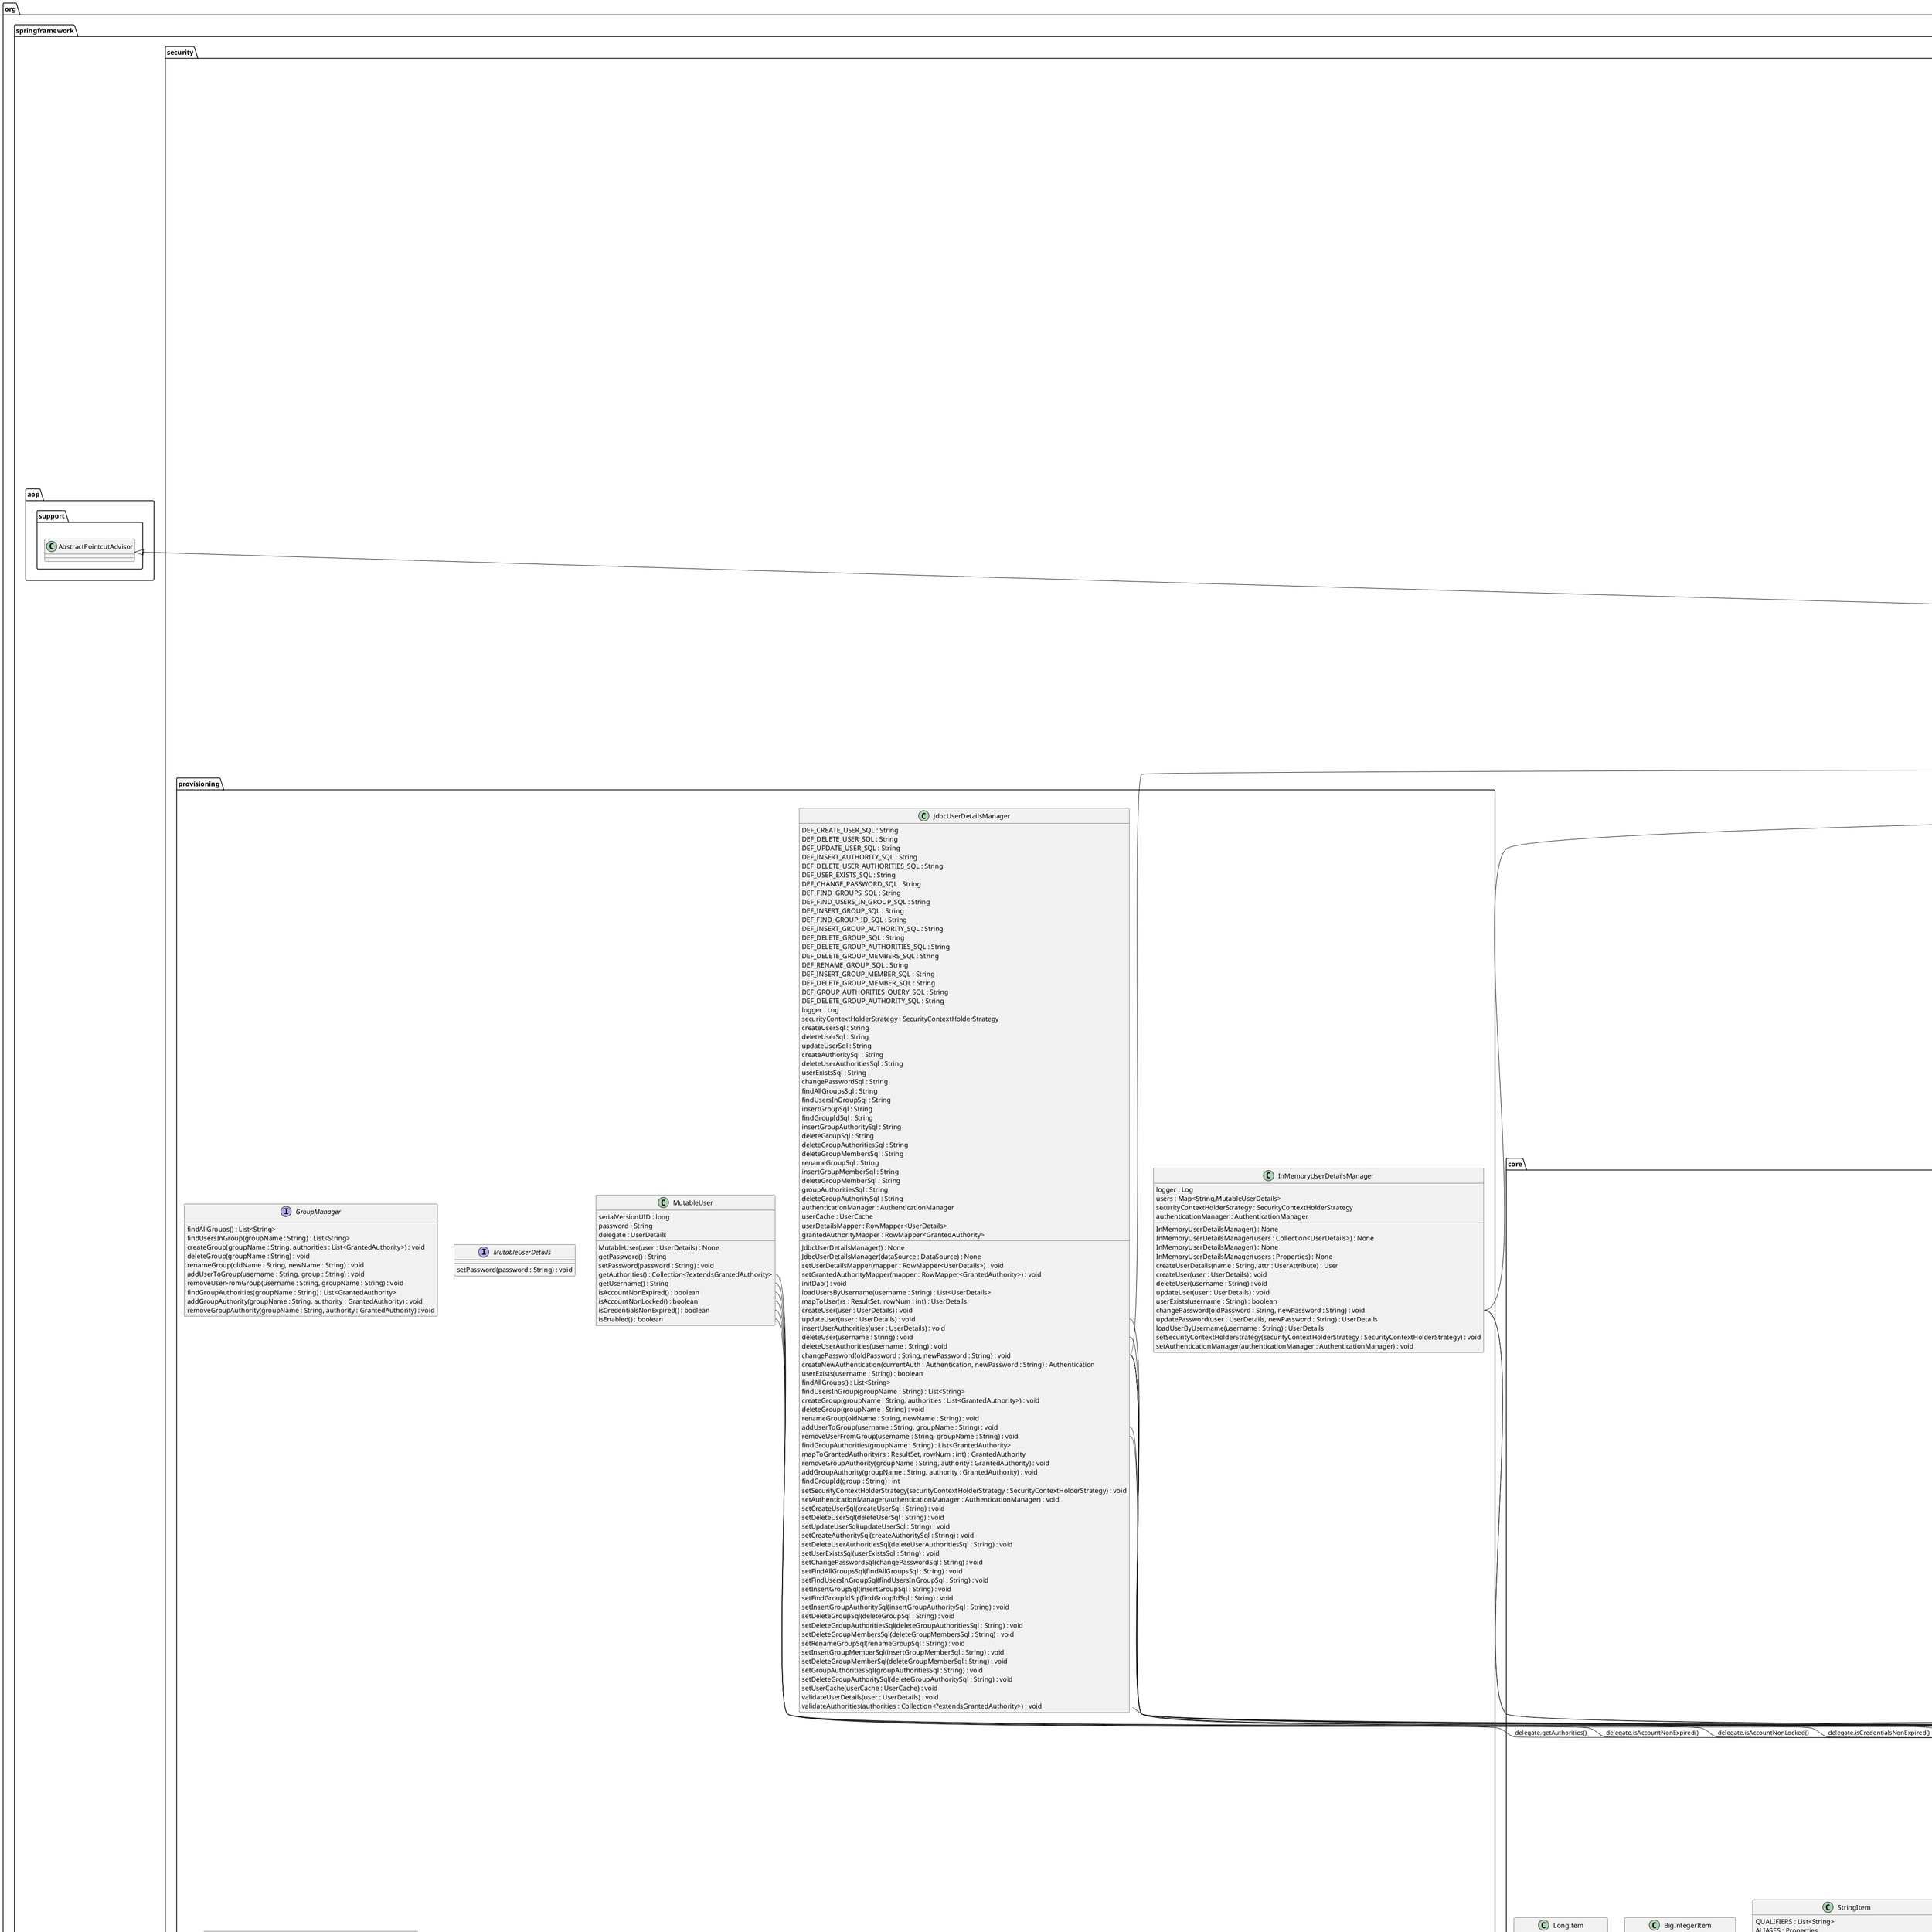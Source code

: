 @startuml
package org {
package springframework {
package security {
package access {
package annotation {
interface AnnotationMetadataExtractor    {
  extractAttributes(securityAnnotation : A) : Collection<?extendsConfigAttribute>
}
class Jsr250MethodSecurityMetadataSource extends org.springframework.security.access.method.AbstractFallbackMethodSecurityMetadataSource   {
  defaultRolePrefix : String
  setDefaultRolePrefix(defaultRolePrefix : String) : void
  findAttributes(clazz : Class<?>) : Collection<ConfigAttribute>
  findAttributes(method : Method, targetClass : Class<?>) : Collection<ConfigAttribute>
  getAllConfigAttributes() : Collection<ConfigAttribute>
  processAnnotations(annotations : Annotation[]) : List<ConfigAttribute>
  getRoleWithDefaultPrefix(role : String) : String
}
class Jsr250SecurityConfig extends org.springframework.security.access.SecurityConfig   {
  PERMIT_ALL_ATTRIBUTE : Jsr250SecurityConfig
  DENY_ALL_ATTRIBUTE : Jsr250SecurityConfig
  Jsr250SecurityConfig(role : String) : None
}
class Jsr250Voter    {
  supports(configAttribute : ConfigAttribute) : boolean
  supports(clazz : Class<?>) : boolean
  vote(authentication : Authentication, object : Object, definition : Collection<ConfigAttribute>) : int
}
Jsr250Voter::vote --> org.springframework.security.core.Authentication::getAuthorities : authentication.getAuthorities() 
class SecuredAnnotationSecurityMetadataSource extends org.springframework.security.access.method.AbstractFallbackMethodSecurityMetadataSource   {
  annotationExtractor : AnnotationMetadataExtractor
  annotationType : Class<?extendsAnnotation>
  SecuredAnnotationSecurityMetadataSource() : None
  SecuredAnnotationSecurityMetadataSource(annotationMetadataExtractor : AnnotationMetadataExtractor) : None
  findAttributes(clazz : Class<?>) : Collection<ConfigAttribute>
  findAttributes(method : Method, targetClass : Class<?>) : Collection<ConfigAttribute>
  getAllConfigAttributes() : Collection<ConfigAttribute>
  processAnnotation(annotation : Annotation) : Collection<ConfigAttribute>
}
class SecuredAnnotationMetadataExtractor    {
  extractAttributes(secured : Secured) : Collection<ConfigAttribute>
}
}
package event {
class AbstractAuthorizationEvent extends org.springframework.context.ApplicationEvent   {
  AbstractAuthorizationEvent(secureObject : Object) : None
}
class AuthenticationCredentialsNotFoundEvent    {
  credentialsNotFoundException : AuthenticationCredentialsNotFoundException
  configAttribs : Collection<ConfigAttribute>
  AuthenticationCredentialsNotFoundEvent(secureObject : Object, attributes : Collection<ConfigAttribute>, credentialsNotFoundException : AuthenticationCredentialsNotFoundException) : None
  getConfigAttributes() : Collection<ConfigAttribute>
  getCredentialsNotFoundException() : AuthenticationCredentialsNotFoundException
}
class AuthorizationFailureEvent    {
  accessDeniedException : AccessDeniedException
  authentication : Authentication
  configAttributes : Collection<ConfigAttribute>
  AuthorizationFailureEvent(secureObject : Object, attributes : Collection<ConfigAttribute>, authentication : Authentication, accessDeniedException : AccessDeniedException) : None
  getAccessDeniedException() : AccessDeniedException
  getAuthentication() : Authentication
  getConfigAttributes() : Collection<ConfigAttribute>
}
class AuthorizedEvent    {
  authentication : Authentication
  configAttributes : Collection<ConfigAttribute>
  AuthorizedEvent(secureObject : Object, attributes : Collection<ConfigAttribute>, authentication : Authentication) : None
  getAuthentication() : Authentication
  getConfigAttributes() : Collection<ConfigAttribute>
}
class LoggerListener    {
  logger : Log
  onApplicationEvent(event : AbstractAuthorizationEvent) : void
  onAuthenticationCredentialsNotFoundEvent(authEvent : AuthenticationCredentialsNotFoundEvent) : void
  onPublicInvocationEvent(event : PublicInvocationEvent) : void
  onAuthorizedEvent(authEvent : AuthorizedEvent) : void
  onAuthorizationFailureEvent(authEvent : AuthorizationFailureEvent) : void
}
class PublicInvocationEvent    {
  PublicInvocationEvent(secureObject : Object) : None
}
}
package expression {
package method {
class AbstractExpressionBasedMethodConfigAttribute  implements org.springframework.security.access.ConfigAttribute  {
  filterExpression : Expression
  authorizeExpression : Expression
  AbstractExpressionBasedMethodConfigAttribute(filterExpression : String, authorizeExpression : String) : None
  AbstractExpressionBasedMethodConfigAttribute(filterExpression : Expression, authorizeExpression : Expression) : None
  getFilterExpression() : Expression
  getAuthorizeExpression() : Expression
  getAttribute() : String
}
class DefaultMethodSecurityExpressionHandler    {
  logger : Log
  trustResolver : AuthenticationTrustResolver
  parameterNameDiscoverer : ParameterNameDiscoverer
  permissionCacheOptimizer : PermissionCacheOptimizer
  defaultRolePrefix : String
  DefaultMethodSecurityExpressionHandler() : None
  createEvaluationContextInternal(auth : Authentication, mi : MethodInvocation) : StandardEvaluationContext
  createEvaluationContext(authentication : Supplier<Authentication>, mi : MethodInvocation) : EvaluationContext
  createSecurityExpressionRoot(authentication : Authentication, invocation : MethodInvocation) : MethodSecurityExpressionOperations
  createSecurityExpressionRoot(authentication : Supplier<Authentication>, invocation : MethodInvocation) : MethodSecurityExpressionOperations
  filter(filterTarget : Object, filterExpression : Expression, ctx : EvaluationContext) : Object
  filterCollection(filterTarget : Collection<T>, filterExpression : Expression, ctx : EvaluationContext, rootObject : MethodSecurityExpressionOperations) : Object
  filterArray(filterTarget : Object[], filterExpression : Expression, ctx : EvaluationContext, rootObject : MethodSecurityExpressionOperations) : Object
  filterMap(filterTarget : Map<K,V>, filterExpression : Expression, ctx : EvaluationContext, rootObject : MethodSecurityExpressionOperations) : Object
  filterStream(filterTarget : Stream<?>, filterExpression : Expression, ctx : EvaluationContext, rootObject : MethodSecurityExpressionOperations) : Object
  setTrustResolver(trustResolver : AuthenticationTrustResolver) : void
  getTrustResolver() : AuthenticationTrustResolver
  setParameterNameDiscoverer(parameterNameDiscoverer : ParameterNameDiscoverer) : void
  getParameterNameDiscoverer() : ParameterNameDiscoverer
  setPermissionCacheOptimizer(permissionCacheOptimizer : PermissionCacheOptimizer) : void
  setReturnObject(returnObject : Object, ctx : EvaluationContext) : void
  setDefaultRolePrefix(defaultRolePrefix : String) : void
  getDefaultRolePrefix() : String
}
DefaultMethodSecurityExpressionHandler::filterCollection --> org.springframework.security.access.PermissionCacheOptimizer::cachePermissionsFor : permissionCacheOptimizer.cachePermissionsFor(rootObject.getAuthentication(),filterTarget) 
DefaultMethodSecurityExpressionHandler::filterArray --> org.springframework.security.access.PermissionCacheOptimizer::cachePermissionsFor : permissionCacheOptimizer.cachePermissionsFor(rootObject.getAuthentication(),Arrays.asList(filterTarget)) 
class ExpressionBasedAnnotationAttributeFactory  implements org.springframework.security.access.prepost.PrePostInvocationAttributeFactory  {
  parserLock : Object
  parser : ExpressionParser
  handler : MethodSecurityExpressionHandler
  ExpressionBasedAnnotationAttributeFactory(handler : MethodSecurityExpressionHandler) : None
  createPreInvocationAttribute(preFilterAttribute : String, filterObject : String, preAuthorizeAttribute : String) : PreInvocationAttribute
  createPostInvocationAttribute(postFilterAttribute : String, postAuthorizeAttribute : String) : PostInvocationAttribute
  getParser() : ExpressionParser
}
ExpressionBasedAnnotationAttributeFactory::createPreInvocationAttribute --> org.springframework.expression.ExpressionParser::parseExpression : parser.parseExpression(preAuthorizeAttribute) 
ExpressionBasedAnnotationAttributeFactory::createPreInvocationAttribute --> org.springframework.expression.ExpressionParser::parseExpression : parser.parseExpression("permitAll") 
ExpressionBasedAnnotationAttributeFactory::createPreInvocationAttribute --> org.springframework.expression.ExpressionParser::parseExpression : parser.parseExpression(preFilterAttribute) 
ExpressionBasedAnnotationAttributeFactory::createPostInvocationAttribute --> org.springframework.expression.ExpressionParser::parseExpression : parser.parseExpression(postAuthorizeAttribute) 
ExpressionBasedAnnotationAttributeFactory::createPostInvocationAttribute --> org.springframework.expression.ExpressionParser::parseExpression : parser.parseExpression(postFilterAttribute) 
class ExpressionBasedPostInvocationAdvice  implements org.springframework.security.access.prepost.PostInvocationAuthorizationAdvice  {
  logger : Log
  expressionHandler : MethodSecurityExpressionHandler
  ExpressionBasedPostInvocationAdvice(expressionHandler : MethodSecurityExpressionHandler) : None
  after(authentication : Authentication, mi : MethodInvocation, postAttr : PostInvocationAttribute, returnedObject : Object) : Object
}
class ExpressionBasedPreInvocationAdvice  implements org.springframework.security.access.prepost.PreInvocationAuthorizationAdvice  {
  expressionHandler : MethodSecurityExpressionHandler
  before(authentication : Authentication, mi : MethodInvocation, attr : PreInvocationAttribute) : boolean
  findFilterTarget(filterTargetName : String, ctx : EvaluationContext, invocation : MethodInvocation) : Object
  setExpressionHandler(expressionHandler : MethodSecurityExpressionHandler) : void
}
class MethodSecurityEvaluationContext extends org.springframework.context.expression.MethodBasedEvaluationContext   {
  MethodSecurityEvaluationContext(user : Authentication, mi : MethodInvocation) : None
  MethodSecurityEvaluationContext(user : Authentication, mi : MethodInvocation, parameterNameDiscoverer : ParameterNameDiscoverer) : None
  MethodSecurityEvaluationContext(root : MethodSecurityExpressionOperations, mi : MethodInvocation, parameterNameDiscoverer : ParameterNameDiscoverer) : None
  getSpecificMethod(mi : MethodInvocation) : Method
}
MethodSecurityEvaluationContext::MethodSecurityEvaluationContext --> org.aopalliance.intercept.MethodInvocation::getThis : mi.getThis() 
MethodSecurityEvaluationContext::MethodSecurityEvaluationContext --> org.aopalliance.intercept.MethodInvocation::getArguments : mi.getArguments() 
MethodSecurityEvaluationContext::MethodSecurityEvaluationContext --> org.aopalliance.intercept.MethodInvocation::getArguments : mi.getArguments() 
MethodSecurityEvaluationContext::getSpecificMethod --> org.aopalliance.intercept.MethodInvocation::getMethod : mi.getMethod() 
MethodSecurityEvaluationContext::getSpecificMethod --> org.aopalliance.intercept.MethodInvocation::getThis : mi.getThis() 
interface MethodSecurityExpressionHandler    {
  filter(filterTarget : Object, filterExpression : Expression, ctx : EvaluationContext) : Object
  setReturnObject(returnObject : Object, ctx : EvaluationContext) : void
}
interface MethodSecurityExpressionOperations    {
  setFilterObject(filterObject : Object) : void
  getFilterObject() : Object
  setReturnObject(returnObject : Object) : void
  getReturnObject() : Object
  getThis() : Object
}
class MethodSecurityExpressionRoot extends org.springframework.security.access.expression.SecurityExpressionRoot   {
  filterObject : Object
  returnObject : Object
  target : Object
  MethodSecurityExpressionRoot(a : Authentication) : None
  MethodSecurityExpressionRoot(authentication : Supplier<Authentication>) : None
  setFilterObject(filterObject : Object) : void
  getFilterObject() : Object
  setReturnObject(returnObject : Object) : void
  getReturnObject() : Object
  setThis(target : Object) : void
  getThis() : Object
}
class PostInvocationExpressionAttribute  implements org.springframework.security.access.prepost.PostInvocationAttribute  {
  PostInvocationExpressionAttribute(filterExpression : String, authorizeExpression : String) : None
  PostInvocationExpressionAttribute(filterExpression : Expression, authorizeExpression : Expression) : None
  toString() : String
}
class PreInvocationExpressionAttribute  implements org.springframework.security.access.prepost.PreInvocationAttribute  {
  filterTarget : String
  PreInvocationExpressionAttribute(filterExpression : String, filterTarget : String, authorizeExpression : String) : None
  PreInvocationExpressionAttribute(filterExpression : Expression, filterTarget : String, authorizeExpression : Expression) : None
  getFilterTarget() : String
  toString() : String
}
}
class AbstractSecurityExpressionHandler    {
  expressionParser : ExpressionParser
  beanResolver : BeanResolver
  roleHierarchy : RoleHierarchy
  permissionEvaluator : PermissionEvaluator
  getExpressionParser() : ExpressionParser
  setExpressionParser(expressionParser : ExpressionParser) : void
  createEvaluationContext(authentication : Authentication, invocation : T) : EvaluationContext
  createEvaluationContextInternal(authentication : Authentication, invocation : T) : StandardEvaluationContext
  createSecurityExpressionRoot(authentication : Authentication, invocation : T) : SecurityExpressionOperations
  getRoleHierarchy() : RoleHierarchy
  setRoleHierarchy(roleHierarchy : RoleHierarchy) : void
  getPermissionEvaluator() : PermissionEvaluator
  setPermissionEvaluator(permissionEvaluator : PermissionEvaluator) : void
  getBeanResolver() : BeanResolver
  setApplicationContext(applicationContext : ApplicationContext) : void
}
class DenyAllPermissionEvaluator  implements org.springframework.security.access.PermissionEvaluator  {
  logger : Log
  hasPermission(authentication : Authentication, target : Object, permission : Object) : boolean
  hasPermission(authentication : Authentication, targetId : Serializable, targetType : String, permission : Object) : boolean
}
DenyAllPermissionEvaluator::hasPermission --> org.springframework.security.core.Authentication::getName : authentication.getName() 
DenyAllPermissionEvaluator::hasPermission --> org.springframework.security.core.Authentication::getName : authentication.getName() 
class ExpressionUtils    {
  ExpressionUtils() : None
  evaluateAsBoolean(expr : Expression, ctx : EvaluationContext) : boolean
}
ExpressionUtils::evaluateAsBoolean --> org.springframework.expression.Expression::getValue : expr.getValue(ctx,Boolean.class) 
ExpressionUtils::evaluateAsBoolean --> org.springframework.expression.Expression::getExpressionString : expr.getExpressionString() 
interface SecurityExpressionHandler    {
  getExpressionParser() : ExpressionParser
  createEvaluationContext(authentication : Authentication, invocation : T) : EvaluationContext
  createEvaluationContext(authentication : Supplier<Authentication>, invocation : T) : EvaluationContext
}
interface SecurityExpressionOperations    {
  getAuthentication() : Authentication
  hasAuthority(authority : String) : boolean
  hasAnyAuthority() : boolean
  hasRole(role : String) : boolean
  hasAnyRole() : boolean
  permitAll() : boolean
  denyAll() : boolean
  isAnonymous() : boolean
  isAuthenticated() : boolean
  isRememberMe() : boolean
  isFullyAuthenticated() : boolean
  hasPermission(target : Object, permission : Object) : boolean
  hasPermission(targetId : Object, targetType : String, permission : Object) : boolean
}
class SecurityExpressionRoot    {
  authentication : Supplier<Authentication>
  trustResolver : AuthenticationTrustResolver
  roleHierarchy : RoleHierarchy
  roles : Set<String>
  defaultRolePrefix : String
  permitAll : boolean
  denyAll : boolean
  permissionEvaluator : PermissionEvaluator
  read : String
  write : String
  create : String
  delete : String
  admin : String
  SecurityExpressionRoot(authentication : Authentication) : None
  SecurityExpressionRoot(authentication : Supplier<Authentication>) : None
  hasAuthority(authority : String) : boolean
  hasAnyAuthority() : boolean
  hasRole(role : String) : boolean
  hasAnyRole() : boolean
  hasAnyAuthorityName(prefix : String) : boolean
  getAuthentication() : Authentication
  permitAll() : boolean
  denyAll() : boolean
  isAnonymous() : boolean
  isAuthenticated() : boolean
  isRememberMe() : boolean
  isFullyAuthenticated() : boolean
  getPrincipal() : Object
  setTrustResolver(trustResolver : AuthenticationTrustResolver) : void
  setRoleHierarchy(roleHierarchy : RoleHierarchy) : void
  setDefaultRolePrefix(defaultRolePrefix : String) : void
  getAuthoritySet() : Set<String>
  hasPermission(target : Object, permission : Object) : boolean
  hasPermission(targetId : Object, targetType : String, permission : Object) : boolean
  setPermissionEvaluator(permissionEvaluator : PermissionEvaluator) : void
  getRoleWithDefaultPrefix(defaultRolePrefix : String, role : String) : String
}
SecurityExpressionRoot::isAnonymous --> org.springframework.security.authentication.AuthenticationTrustResolver::isAnonymous : trustResolver.isAnonymous(getAuthentication()) 
SecurityExpressionRoot::isAuthenticated --> org.springframework.security.authentication.AuthenticationTrustResolver::isAuthenticated : trustResolver.isAuthenticated(getAuthentication()) 
SecurityExpressionRoot::isRememberMe --> org.springframework.security.authentication.AuthenticationTrustResolver::isRememberMe : trustResolver.isRememberMe(getAuthentication()) 
SecurityExpressionRoot::isFullyAuthenticated --> org.springframework.security.authentication.AuthenticationTrustResolver::isFullyAuthenticated : trustResolver.isFullyAuthenticated(authentication) 
SecurityExpressionRoot::getAuthoritySet --> org.springframework.security.access.hierarchicalroles.RoleHierarchy::getReachableGrantedAuthorities : roleHierarchy.getReachableGrantedAuthorities(userAuthorities) 
SecurityExpressionRoot::hasPermission --> org.springframework.security.access.PermissionEvaluator::hasPermission : permissionEvaluator.hasPermission(getAuthentication(),target,permission) 
SecurityExpressionRoot::hasPermission --> org.springframework.security.access.PermissionEvaluator::hasPermission : permissionEvaluator.hasPermission(getAuthentication(),(Serializable)targetId,targetType,permission) 
}
package hierarchicalroles {
class CycleInRoleHierarchyException    {
  serialVersionUID : long
  CycleInRoleHierarchyException() : None
}
class NullRoleHierarchy    {
  getReachableGrantedAuthorities(authorities : Collection<?extendsGrantedAuthority>) : Collection<?extendsGrantedAuthority>
}
interface RoleHierarchy    {
  getReachableGrantedAuthorities(authorities : Collection<?extendsGrantedAuthority>) : Collection<?extendsGrantedAuthority>
}
class RoleHierarchyAuthoritiesMapper  implements org.springframework.security.core.authority.mapping.GrantedAuthoritiesMapper  {
  roleHierarchy : RoleHierarchy
  RoleHierarchyAuthoritiesMapper(roleHierarchy : RoleHierarchy) : None
  mapAuthorities(authorities : Collection<?extendsGrantedAuthority>) : Collection<?extendsGrantedAuthority>
}
class RoleHierarchyImpl    {
  logger : Log
  rolesReachableInOneOrMoreStepsMap : Map<String,Set<GrantedAuthority>>
  RoleHierarchyImpl() : None
  RoleHierarchyImpl(hierarchy : Map<String,Set<GrantedAuthority>>) : None
  fromHierarchy(hierarchy : String) : RoleHierarchyImpl
  withDefaultRolePrefix() : Builder
  withRolePrefix(rolePrefix : String) : Builder
  setHierarchy(roleHierarchyStringRepresentation : String) : void
  getReachableGrantedAuthorities(authorities : Collection<?extendsGrantedAuthority>) : Collection<GrantedAuthority>
  buildRolesReachableInOneStepMap(hierarchy : String) : Map<String,Set<GrantedAuthority>>
  buildRolesReachableInOneOrMoreStepsMap(hierarchy : Map<String,Set<GrantedAuthority>>) : Map<String,Set<GrantedAuthority>>
}
class Builder    {
  rolePrefix : String
  hierarchy : Map<String,Set<GrantedAuthority>>
  Builder(rolePrefix : String) : None
  role(role : String) : ImpliedRoles
  build() : RoleHierarchyImpl
  addHierarchy(role : String) : Builder
}
class ImpliedRoles    {
  role : String
  ImpliedRoles(role : String) : None
  implies() : Builder
}
class RoleHierarchyUtils    {
  RoleHierarchyUtils() : None
  roleHierarchyFromMap(roleHierarchyMap : Map<String,List<String>>) : String
}
}
package intercept {
package aopalliance {
class MethodSecurityInterceptor extends org.springframework.security.access.intercept.AbstractSecurityInterceptor implements org.aopalliance.intercept.MethodInterceptor  {
  securityMetadataSource : MethodSecurityMetadataSource
  getSecureObjectClass() : Class<?>
  invoke(mi : MethodInvocation) : Object
  getSecurityMetadataSource() : MethodSecurityMetadataSource
  obtainSecurityMetadataSource() : SecurityMetadataSource
  setSecurityMetadataSource(newSource : MethodSecurityMetadataSource) : void
}
class MethodSecurityMetadataSourceAdvisor extends org.springframework.aop.support.AbstractPointcutAdvisor implements org.springframework.beans.factory.BeanFactoryAware  {
  attributeSource : MethodSecurityMetadataSource
  interceptor : MethodInterceptor
  pointcut : Pointcut
  beanFactory : BeanFactory
  adviceBeanName : String
  metadataSourceBeanName : String
  adviceMonitor : Object
  MethodSecurityMetadataSourceAdvisor(adviceBeanName : String, attributeSource : MethodSecurityMetadataSource, attributeSourceBeanName : String) : None
  getPointcut() : Pointcut
  getAdvice() : Advice
  setBeanFactory(beanFactory : BeanFactory) : void
  readObject(ois : ObjectInputStream) : void
}
MethodSecurityMetadataSourceAdvisor::getAdvice --> org.springframework.beans.factory.BeanFactory::getBean : beanFactory.getBean(adviceBeanName,MethodInterceptor.class) 
MethodSecurityMetadataSourceAdvisor::readObject --> java.io.ObjectInputStream::defaultReadObject : ois.defaultReadObject() 
MethodSecurityMetadataSourceAdvisor::readObject --> org.springframework.beans.factory.BeanFactory::getBean : beanFactory.getBean(metadataSourceBeanName,MethodSecurityMetadataSource.class) 
class MethodSecurityMetadataSourcePointcut    {
  matches(m : Method, targetClass : Class<?>) : boolean
}
}
package aspectj {
interface AspectJCallback    {
  proceedWithObject() : Object
}
class AspectJMethodSecurityInterceptor extends org.springframework.security.access.intercept.aopalliance.MethodSecurityInterceptor   {
  invoke(jp : JoinPoint) : Object
  invoke(jp : JoinPoint, advisorProceed : AspectJCallback) : Object
}
class MethodInvocationAdapter  implements org.aopalliance.intercept.MethodInvocation  {
  jp : ProceedingJoinPoint
  method : Method
  target : Object
  MethodInvocationAdapter(jp : JoinPoint) : None
  findMethod(name : String, declaringType : Class<?>, params : Class<?>[]) : Method
  getMethod() : Method
  getArguments() : Object[]
  getStaticPart() : AccessibleObject
  getThis() : Object
  proceed() : Object
}
MethodInvocationAdapter::MethodInvocationAdapter --> org.aspectj.lang.ProceedingJoinPoint::getTarget : jp.getTarget() 
MethodInvocationAdapter::MethodInvocationAdapter --> org.aspectj.lang.ProceedingJoinPoint::getTarget : jp.getTarget() 
MethodInvocationAdapter::MethodInvocationAdapter --> org.aspectj.lang.ProceedingJoinPoint::getSignature : jp.getSignature().getDeclaringType() 
MethodInvocationAdapter::MethodInvocationAdapter --> org.aspectj.lang.ProceedingJoinPoint::getSignature : jp.getSignature() 
MethodInvocationAdapter::MethodInvocationAdapter --> org.aspectj.lang.ProceedingJoinPoint::getStaticPart : jp.getStaticPart().getSignature().getName() 
MethodInvocationAdapter::MethodInvocationAdapter --> org.aspectj.lang.ProceedingJoinPoint::getStaticPart : jp.getStaticPart().getSignature() 
MethodInvocationAdapter::MethodInvocationAdapter --> org.aspectj.lang.ProceedingJoinPoint::getStaticPart : jp.getStaticPart() 
MethodInvocationAdapter::MethodInvocationAdapter --> org.aspectj.lang.ProceedingJoinPoint::getStaticPart : jp.getStaticPart().getSignature() 
MethodInvocationAdapter::MethodInvocationAdapter --> org.aspectj.lang.ProceedingJoinPoint::getStaticPart : jp.getStaticPart() 
MethodInvocationAdapter::MethodInvocationAdapter --> org.aspectj.lang.ProceedingJoinPoint::getStaticPart : jp.getStaticPart().getSignature().getDeclaringType() 
MethodInvocationAdapter::MethodInvocationAdapter --> org.aspectj.lang.ProceedingJoinPoint::getStaticPart : jp.getStaticPart().getSignature() 
MethodInvocationAdapter::MethodInvocationAdapter --> org.aspectj.lang.ProceedingJoinPoint::getStaticPart : jp.getStaticPart() 
MethodInvocationAdapter::getArguments --> org.aspectj.lang.ProceedingJoinPoint::getArgs : jp.getArgs() 
MethodInvocationAdapter::proceed --> org.aspectj.lang.ProceedingJoinPoint::proceed : jp.proceed() 
}
class AbstractSecurityInterceptor    {
  logger : Log
  messages : MessageSourceAccessor
  securityContextHolderStrategy : SecurityContextHolderStrategy
  eventPublisher : ApplicationEventPublisher
  accessDecisionManager : AccessDecisionManager
  afterInvocationManager : AfterInvocationManager
  authenticationManager : AuthenticationManager
  runAsManager : RunAsManager
  alwaysReauthenticate : boolean
  rejectPublicInvocations : boolean
  validateConfigAttributes : boolean
  publishAuthorizationSuccess : boolean
  afterPropertiesSet() : void
  validateAttributeDefs(attributeDefs : Collection<ConfigAttribute>) : void
  beforeInvocation(object : Object) : InterceptorStatusToken
  attemptAuthorization(object : Object, attributes : Collection<ConfigAttribute>, authenticated : Authentication) : void
  finallyInvocation(token : InterceptorStatusToken) : void
  afterInvocation(token : InterceptorStatusToken, returnedObject : Object) : Object
  authenticateIfRequired() : Authentication
  credentialsNotFound(reason : String, secureObject : Object, configAttribs : Collection<ConfigAttribute>) : void
  getAccessDecisionManager() : AccessDecisionManager
  getAfterInvocationManager() : AfterInvocationManager
  getAuthenticationManager() : AuthenticationManager
  getRunAsManager() : RunAsManager
  getSecureObjectClass() : Class<?>
  isAlwaysReauthenticate() : boolean
  isRejectPublicInvocations() : boolean
  isValidateConfigAttributes() : boolean
  obtainSecurityMetadataSource() : SecurityMetadataSource
  setSecurityContextHolderStrategy(securityContextHolderStrategy : SecurityContextHolderStrategy) : void
  setAccessDecisionManager(accessDecisionManager : AccessDecisionManager) : void
  setAfterInvocationManager(afterInvocationManager : AfterInvocationManager) : void
  setAlwaysReauthenticate(alwaysReauthenticate : boolean) : void
  setApplicationEventPublisher(applicationEventPublisher : ApplicationEventPublisher) : void
  setAuthenticationManager(newManager : AuthenticationManager) : void
  setMessageSource(messageSource : MessageSource) : void
  setPublishAuthorizationSuccess(publishAuthorizationSuccess : boolean) : void
  setRejectPublicInvocations(rejectPublicInvocations : boolean) : void
  setRunAsManager(runAsManager : RunAsManager) : void
  setValidateConfigAttributes(validateConfigAttributes : boolean) : void
  publishEvent(event : ApplicationEvent) : void
}
AbstractSecurityInterceptor::afterPropertiesSet --> org.springframework.security.access.AccessDecisionManager::supports : accessDecisionManager.supports(getSecureObjectClass()) 
AbstractSecurityInterceptor::validateAttributeDefs --> org.springframework.security.access.AccessDecisionManager::supports : accessDecisionManager.supports(attr) 
AbstractSecurityInterceptor::beforeInvocation --> org.springframework.security.core.context.SecurityContextHolderStrategy::getContext : securityContextHolderStrategy.getContext().getAuthentication() 
AbstractSecurityInterceptor::beforeInvocation --> org.springframework.security.core.context.SecurityContextHolderStrategy::getContext : securityContextHolderStrategy.getContext() 
AbstractSecurityInterceptor::beforeInvocation --> org.springframework.context.support.MessageSourceAccessor::getMessage : messages.getMessage("AbstractSecurityInterceptor.authenticationNotFound","An Authentication object was not found in the SecurityContext") 
AbstractSecurityInterceptor::beforeInvocation --> org.springframework.security.core.context.SecurityContextHolderStrategy::getContext : securityContextHolderStrategy.getContext() 
AbstractSecurityInterceptor::beforeInvocation --> org.springframework.security.core.context.SecurityContextHolderStrategy::createEmptyContext : securityContextHolderStrategy.createEmptyContext() 
AbstractSecurityInterceptor::beforeInvocation --> org.springframework.security.core.context.SecurityContextHolderStrategy::setContext : securityContextHolderStrategy.setContext(newCtx) 
AbstractSecurityInterceptor::beforeInvocation --> org.springframework.security.core.context.SecurityContextHolderStrategy::getContext : securityContextHolderStrategy.getContext() 
AbstractSecurityInterceptor::attemptAuthorization --> org.springframework.security.access.AccessDecisionManager::decide : accessDecisionManager.decide(authenticated,object,attributes) 
AbstractSecurityInterceptor::finallyInvocation --> org.springframework.security.core.context.SecurityContextHolderStrategy::setContext : securityContextHolderStrategy.setContext(token.getSecurityContext()) 
AbstractSecurityInterceptor::authenticateIfRequired --> org.springframework.security.core.context.SecurityContextHolderStrategy::getContext : securityContextHolderStrategy.getContext().getAuthentication() 
AbstractSecurityInterceptor::authenticateIfRequired --> org.springframework.security.core.context.SecurityContextHolderStrategy::getContext : securityContextHolderStrategy.getContext() 
AbstractSecurityInterceptor::authenticateIfRequired --> org.springframework.security.authentication.AuthenticationManager::authenticate : authenticationManager.authenticate(authentication) 
AbstractSecurityInterceptor::authenticateIfRequired --> org.springframework.security.core.context.SecurityContextHolderStrategy::createEmptyContext : securityContextHolderStrategy.createEmptyContext() 
AbstractSecurityInterceptor::authenticateIfRequired --> org.springframework.security.core.context.SecurityContextHolderStrategy::setContext : securityContextHolderStrategy.setContext(context) 
AbstractSecurityInterceptor::publishEvent --> org.springframework.context.ApplicationEventPublisher::publishEvent : eventPublisher.publishEvent(event) 
class NoOpAuthenticationManager    {
  authenticate(authentication : Authentication) : Authentication
}
interface AfterInvocationManager    {
  decide(authentication : Authentication, object : Object, attributes : Collection<ConfigAttribute>, returnedObject : Object) : Object
  supports(attribute : ConfigAttribute) : boolean
  supports(clazz : Class<?>) : boolean
}
class AfterInvocationProviderManager    {
  logger : Log
  providers : List<AfterInvocationProvider>
  afterPropertiesSet() : void
  decide(authentication : Authentication, object : Object, config : Collection<ConfigAttribute>, returnedObject : Object) : Object
  getProviders() : List<AfterInvocationProvider>
  setProviders(newList : List<?>) : void
  checkIfValidList(listToCheck : List<?>) : void
  supports(attribute : ConfigAttribute) : boolean
  supports(clazz : Class<?>) : boolean
}
class InterceptorStatusToken    {
  securityContext : SecurityContext
  attr : Collection<ConfigAttribute>
  secureObject : Object
  contextHolderRefreshRequired : boolean
  InterceptorStatusToken(securityContext : SecurityContext, contextHolderRefreshRequired : boolean, attributes : Collection<ConfigAttribute>, secureObject : Object) : None
  getAttributes() : Collection<ConfigAttribute>
  getSecurityContext() : SecurityContext
  getSecureObject() : Object
  isContextHolderRefreshRequired() : boolean
}
class MethodInvocationPrivilegeEvaluator  implements org.springframework.beans.factory.InitializingBean  {
  logger : Log
  securityInterceptor : AbstractSecurityInterceptor
  afterPropertiesSet() : void
  isAllowed(invocation : MethodInvocation, authentication : Authentication) : boolean
  setSecurityInterceptor(securityInterceptor : AbstractSecurityInterceptor) : void
}
class NullRunAsManager    {
  buildRunAs(authentication : Authentication, object : Object, config : Collection<ConfigAttribute>) : Authentication
  supports(attribute : ConfigAttribute) : boolean
  supports(clazz : Class<?>) : boolean
}
class RunAsImplAuthenticationProvider    {
  messages : MessageSourceAccessor
  key : String
  afterPropertiesSet() : void
  authenticate(authentication : Authentication) : Authentication
  getKey() : String
  setKey(key : String) : void
  setMessageSource(messageSource : MessageSource) : void
  supports(authentication : Class<?>) : boolean
}
RunAsImplAuthenticationProvider::authenticate --> org.springframework.context.support.MessageSourceAccessor::getMessage : messages.getMessage("RunAsImplAuthenticationProvider.incorrectKey","The presented RunAsUserToken does not contain the expected key") 
interface RunAsManager    {
  buildRunAs(authentication : Authentication, object : Object, attributes : Collection<ConfigAttribute>) : Authentication
  supports(attribute : ConfigAttribute) : boolean
  supports(clazz : Class<?>) : boolean
}
class RunAsManagerImpl    {
  key : String
  rolePrefix : String
  afterPropertiesSet() : void
  buildRunAs(authentication : Authentication, object : Object, attributes : Collection<ConfigAttribute>) : Authentication
  getKey() : String
  getRolePrefix() : String
  setKey(key : String) : void
  setRolePrefix(rolePrefix : String) : void
  supports(attribute : ConfigAttribute) : boolean
  supports(clazz : Class<?>) : boolean
}
class RunAsUserToken extends org.springframework.security.authentication.AbstractAuthenticationToken   {
  serialVersionUID : long
  originalAuthentication : Class<?extendsAuthentication>
  credentials : Object
  principal : Object
  keyHash : int
  RunAsUserToken(key : String, principal : Object, credentials : Object, authorities : Collection<?extendsGrantedAuthority>, originalAuthentication : Class<?extendsAuthentication>) : None
  getCredentials() : Object
  getKeyHash() : int
  getOriginalAuthentication() : Class<?extendsAuthentication>
  getPrincipal() : Object
  toString() : String
}
}
package method {
class AbstractFallbackMethodSecurityMetadataSource    {
  getAttributes(method : Method, targetClass : Class<?>) : Collection<ConfigAttribute>
  findAttributes(method : Method, targetClass : Class<?>) : Collection<ConfigAttribute>
  findAttributes(clazz : Class<?>) : Collection<ConfigAttribute>
}
class AbstractMethodSecurityMetadataSource    {
  logger : Log
  getAttributes(object : Object) : Collection<ConfigAttribute>
  supports(clazz : Class<?>) : boolean
}
class DelegatingMethodSecurityMetadataSource    {
  NULL_CONFIG_ATTRIBUTE : List<ConfigAttribute>
  methodSecurityMetadataSources : List<MethodSecurityMetadataSource>
  attributeCache : Map<DefaultCacheKey,Collection<ConfigAttribute>>
  DelegatingMethodSecurityMetadataSource(methodSecurityMetadataSources : List<MethodSecurityMetadataSource>) : None
  getAttributes(method : Method, targetClass : Class<?>) : Collection<ConfigAttribute>
  getAllConfigAttributes() : Collection<ConfigAttribute>
  getMethodSecurityMetadataSources() : List<MethodSecurityMetadataSource>
}
class DefaultCacheKey    {
  method : Method
  targetClass : Class<?>
  DefaultCacheKey(method : Method, targetClass : Class<?>) : None
  equals(other : Object) : boolean
  hashCode() : int
  toString() : String
}
class MapBasedMethodSecurityMetadataSource  implements org.springframework.beans.factory.BeanClassLoaderAware  {
  beanClassLoader : ClassLoader
  methodMap : Map<RegisteredMethod,List<ConfigAttribute>>
  nameMap : Map<RegisteredMethod,String>
  MapBasedMethodSecurityMetadataSource() : None
  MapBasedMethodSecurityMetadataSource(methodMap : Map<String,List<ConfigAttribute>>) : None
  findAttributes(clazz : Class<?>) : Collection<ConfigAttribute>
  findAttributes(method : Method, targetClass : Class<?>) : Collection<ConfigAttribute>
  findAttributesSpecifiedAgainst(method : Method, clazz : Class<?>) : List<ConfigAttribute>
  addSecureMethod(name : String, attr : List<ConfigAttribute>) : void
  addSecureMethod(javaType : Class<?>, mappedName : String, attr : List<ConfigAttribute>) : void
  registerAllMatchingMethods(javaType : Class<?>, attr : List<ConfigAttribute>, name : String, matchingMethods : List<Method>) : void
  addSecureMethod(javaType : Class<?>, method : Method, attr : List<ConfigAttribute>) : void
  addSecureMethod(method : RegisteredMethod, attr : List<ConfigAttribute>) : void
  getAllConfigAttributes() : Collection<ConfigAttribute>
  isMatch(methodName : String, mappedName : String) : boolean
  setBeanClassLoader(beanClassLoader : ClassLoader) : void
  getMethodMapSize() : int
}
class RegisteredMethod    {
  method : Method
  registeredJavaType : Class<?>
  RegisteredMethod(method : Method, registeredJavaType : Class<?>) : None
  equals(obj : Object) : boolean
  hashCode() : int
  toString() : String
}
interface MethodSecurityMetadataSource    {
  getAttributes(method : Method, targetClass : Class<?>) : Collection<ConfigAttribute>
}
}
package prepost {
class PostInvocationAdviceProvider  implements org.springframework.security.access.AfterInvocationProvider  {
  logger : Log
  postAdvice : PostInvocationAuthorizationAdvice
  PostInvocationAdviceProvider(postAdvice : PostInvocationAuthorizationAdvice) : None
  decide(authentication : Authentication, object : Object, config : Collection<ConfigAttribute>, returnedObject : Object) : Object
  findPostInvocationAttribute(config : Collection<ConfigAttribute>) : PostInvocationAttribute
  supports(attribute : ConfigAttribute) : boolean
  supports(clazz : Class<?>) : boolean
}
interface PostInvocationAttribute    {
}
interface PostInvocationAuthorizationAdvice    {
  after(authentication : Authentication, mi : MethodInvocation, pia : PostInvocationAttribute, returnedObject : Object) : Object
}
interface PreInvocationAttribute    {
}
interface PreInvocationAuthorizationAdvice    {
  before(authentication : Authentication, mi : MethodInvocation, preInvocationAttribute : PreInvocationAttribute) : boolean
}
class PreInvocationAuthorizationAdviceVoter    {
  logger : Log
  preAdvice : PreInvocationAuthorizationAdvice
  PreInvocationAuthorizationAdviceVoter(pre : PreInvocationAuthorizationAdvice) : None
  supports(attribute : ConfigAttribute) : boolean
  supports(clazz : Class<?>) : boolean
  vote(authentication : Authentication, method : MethodInvocation, attributes : Collection<ConfigAttribute>) : int
  findPreInvocationAttribute(config : Collection<ConfigAttribute>) : PreInvocationAttribute
}
class PrePostAdviceReactiveMethodInterceptor  implements org.aopalliance.intercept.MethodInterceptor  {
  anonymous : Authentication
  attributeSource : MethodSecurityMetadataSource
  preInvocationAdvice : PreInvocationAuthorizationAdvice
  postAdvice : PostInvocationAuthorizationAdvice
  COROUTINES_FLOW_CLASS_NAME : String
  RETURN_TYPE_METHOD_PARAMETER_INDEX : int
  PrePostAdviceReactiveMethodInterceptor(attributeSource : MethodSecurityMetadataSource, preInvocationAdvice : PreInvocationAuthorizationAdvice, postInvocationAdvice : PostInvocationAuthorizationAdvice) : None
  invoke(invocation : MethodInvocation) : Object
  proceed(invocation : MethodInvocation) : T
  flowProceed(invocation : MethodInvocation) : Object
  findPostInvocationAttribute(config : Collection<ConfigAttribute>) : PostInvocationAttribute
  findPreInvocationAttribute(config : Collection<ConfigAttribute>) : PreInvocationAttribute
}
PrePostAdviceReactiveMethodInterceptor::invoke --> org.springframework.security.access.method.MethodSecurityMetadataSource::getAttributes : attributeSource.getAttributes(method,targetClass) 
class KotlinDelegate    {
  asFlow(publisher : Publisher<?>) : Object
}
class PrePostAnnotationSecurityMetadataSource extends org.springframework.security.access.method.AbstractMethodSecurityMetadataSource   {
  attributeFactory : PrePostInvocationAttributeFactory
  PrePostAnnotationSecurityMetadataSource(attributeFactory : PrePostInvocationAttributeFactory) : None
  getAttributes(method : Method, targetClass : Class<?>) : Collection<ConfigAttribute>
  getAllConfigAttributes() : Collection<ConfigAttribute>
  findAnnotation(method : Method, targetClass : Class<?>, annotationClass : Class<A>) : A
}
PrePostAnnotationSecurityMetadataSource::getAttributes --> java.lang.reflect.Method::getDeclaringClass : method.getDeclaringClass() 
interface PrePostInvocationAttributeFactory    {
  createPreInvocationAttribute(preFilterAttribute : String, filterObject : String, preAuthorizeAttribute : String) : PreInvocationAttribute
  createPostInvocationAttribute(postFilterAttribute : String, postAuthorizeAttribute : String) : PostInvocationAttribute
}
}
package vote {
class AbstractAccessDecisionManager    {
  logger : Log
  decisionVoters : List<AccessDecisionVoter<?>>
  messages : MessageSourceAccessor
  allowIfAllAbstainDecisions : boolean
  AbstractAccessDecisionManager(decisionVoters : List<AccessDecisionVoter<?>>) : None
  afterPropertiesSet() : void
  checkAllowIfAllAbstainDecisions() : void
  getDecisionVoters() : List<AccessDecisionVoter<?>>
  isAllowIfAllAbstainDecisions() : boolean
  setAllowIfAllAbstainDecisions(allowIfAllAbstainDecisions : boolean) : void
  setMessageSource(messageSource : MessageSource) : void
  supports(attribute : ConfigAttribute) : boolean
  supports(clazz : Class<?>) : boolean
  toString() : String
}
AbstractAccessDecisionManager::checkAllowIfAllAbstainDecisions --> org.springframework.context.support.MessageSourceAccessor::getMessage : messages.getMessage("AbstractAccessDecisionManager.accessDenied","Access is denied") 
class AbstractAclVoter    {
  processDomainObjectClass : Class<?>
  getDomainObjectInstance(invocation : MethodInvocation) : Object
  getProcessDomainObjectClass() : Class<?>
  setProcessDomainObjectClass(processDomainObjectClass : Class<?>) : void
  supports(clazz : Class<?>) : boolean
}
class AffirmativeBased    {
  AffirmativeBased(decisionVoters : List<AccessDecisionVoter<?>>) : None
  decide(authentication : Authentication, object : Object, configAttributes : Collection<ConfigAttribute>) : void
}
class AuthenticatedVoter    {
  IS_AUTHENTICATED_FULLY : String
  IS_AUTHENTICATED_REMEMBERED : String
  IS_AUTHENTICATED_ANONYMOUSLY : String
  authenticationTrustResolver : AuthenticationTrustResolver
  isFullyAuthenticated(authentication : Authentication) : boolean
  setAuthenticationTrustResolver(authenticationTrustResolver : AuthenticationTrustResolver) : void
  supports(attribute : ConfigAttribute) : boolean
  supports(clazz : Class<?>) : boolean
  vote(authentication : Authentication, object : Object, attributes : Collection<ConfigAttribute>) : int
}
AuthenticatedVoter::isFullyAuthenticated --> org.springframework.security.authentication.AuthenticationTrustResolver::isFullyAuthenticated : authenticationTrustResolver.isFullyAuthenticated(authentication) 
AuthenticatedVoter::vote --> org.springframework.security.authentication.AuthenticationTrustResolver::isRememberMe : authenticationTrustResolver.isRememberMe(authentication) 
AuthenticatedVoter::vote --> org.springframework.security.authentication.AuthenticationTrustResolver::isAnonymous : authenticationTrustResolver.isAnonymous(authentication) 
AuthenticatedVoter::vote --> org.springframework.security.authentication.AuthenticationTrustResolver::isRememberMe : authenticationTrustResolver.isRememberMe(authentication) 
class ConsensusBased    {
  allowIfEqualGrantedDeniedDecisions : boolean
  ConsensusBased(decisionVoters : List<AccessDecisionVoter<?>>) : None
  decide(authentication : Authentication, object : Object, configAttributes : Collection<ConfigAttribute>) : void
  isAllowIfEqualGrantedDeniedDecisions() : boolean
  setAllowIfEqualGrantedDeniedDecisions(allowIfEqualGrantedDeniedDecisions : boolean) : void
}
class RoleHierarchyVoter    {
  roleHierarchy : RoleHierarchy
  RoleHierarchyVoter(roleHierarchy : RoleHierarchy) : None
  extractAuthorities(authentication : Authentication) : Collection<?extendsGrantedAuthority>
}
RoleHierarchyVoter::extractAuthorities --> org.springframework.security.access.hierarchicalroles.RoleHierarchy::getReachableGrantedAuthorities : roleHierarchy.getReachableGrantedAuthorities(authentication.getAuthorities()) 
RoleHierarchyVoter::extractAuthorities --> org.springframework.security.core.Authentication::getAuthorities : authentication.getAuthorities() 
class RoleVoter    {
  rolePrefix : String
  getRolePrefix() : String
  setRolePrefix(rolePrefix : String) : void
  supports(attribute : ConfigAttribute) : boolean
  supports(clazz : Class<?>) : boolean
  vote(authentication : Authentication, object : Object, attributes : Collection<ConfigAttribute>) : int
  extractAuthorities(authentication : Authentication) : Collection<?extendsGrantedAuthority>
}
RoleVoter::extractAuthorities --> org.springframework.security.core.Authentication::getAuthorities : authentication.getAuthorities() 
class UnanimousBased    {
  UnanimousBased(decisionVoters : List<AccessDecisionVoter<?>>) : None
  decide(authentication : Authentication, object : Object, attributes : Collection<ConfigAttribute>) : void
}
}
interface AccessDecisionManager    {
  decide(authentication : Authentication, object : Object, configAttributes : Collection<ConfigAttribute>) : void
  supports(attribute : ConfigAttribute) : boolean
  supports(clazz : Class<?>) : boolean
}
interface AccessDecisionVoter    {
  supports(attribute : ConfigAttribute) : boolean
  supports(clazz : Class<?>) : boolean
  vote(authentication : Authentication, object : S, attributes : Collection<ConfigAttribute>) : int
}
class AccessDeniedException    {
  serialVersionUID : long
  AccessDeniedException(msg : String) : None
  AccessDeniedException(msg : String, cause : Throwable) : None
}
interface AfterInvocationProvider    {
  decide(authentication : Authentication, object : Object, attributes : Collection<ConfigAttribute>, returnedObject : Object) : Object
  supports(attribute : ConfigAttribute) : boolean
  supports(clazz : Class<?>) : boolean
}
class AuthorizationServiceException    {
  serialVersionUID : long
  AuthorizationServiceException(msg : String) : None
  AuthorizationServiceException(msg : String, cause : Throwable) : None
}
interface ConfigAttribute    {
  getAttribute() : String
}
interface PermissionCacheOptimizer    {
  cachePermissionsFor(a : Authentication, objects : Collection<?>) : void
}
interface PermissionEvaluator    {
  hasPermission(authentication : Authentication, targetDomainObject : Object, permission : Object) : boolean
  hasPermission(authentication : Authentication, targetId : Serializable, targetType : String, permission : Object) : boolean
}
class SecurityConfig    {
  serialVersionUID : long
  attrib : String
  SecurityConfig(config : String) : None
  equals(obj : Object) : boolean
  getAttribute() : String
  hashCode() : int
  toString() : String
  createListFromCommaDelimitedString(access : String) : List<ConfigAttribute>
  createList() : List<ConfigAttribute>
}
interface SecurityMetadataSource    {
  getAttributes(object : Object) : Collection<ConfigAttribute>
  getAllConfigAttributes() : Collection<ConfigAttribute>
  supports(clazz : Class<?>) : boolean
}
}
package aot {
package hint {
class AuthorizeReturnObjectCoreHintsRegistrar    {
  proxyFactory : AuthorizationProxyFactory
  scanner : SecurityAnnotationScanner<AuthorizeReturnObject>
  visitedClasses : Set<Class<?>>
  AuthorizeReturnObjectCoreHintsRegistrar(proxyFactory : AuthorizationProxyFactory) : None
  registerHints(hints : RuntimeHints, beanFactory : ConfigurableListableBeanFactory) : void
}
AuthorizeReturnObjectCoreHintsRegistrar::registerHints --> org.springframework.beans.factory.config.ConfigurableListableBeanFactory::getBeanDefinitionNames : beanFactory.getBeanDefinitionNames() 
AuthorizeReturnObjectCoreHintsRegistrar::registerHints --> org.springframework.beans.factory.config.ConfigurableListableBeanFactory::getType : beanFactory.getType(name,false) 
class AuthorizeReturnObjectHintsRegistrar    {
  proxyFactory : AuthorizationProxyFactory
  scanner : SecurityAnnotationScanner<AuthorizeReturnObject>
  visitedClasses : Set<Class<?>>
  classesToProxy : List<Class<?>>
  AuthorizeReturnObjectHintsRegistrar(proxyFactory : AuthorizationProxyFactory) : None
  AuthorizeReturnObjectHintsRegistrar(proxyFactory : AuthorizationProxyFactory, classes : List<Class<?>>) : None
  registerHints(hints : RuntimeHints, beanFactory : ConfigurableListableBeanFactory) : void
  registerProxy(hints : RuntimeHints, clazz : Class<?>) : void
  traverseType(toProxy : List<Class<?>>, clazz : Class<?>) : void
}
AuthorizeReturnObjectHintsRegistrar::registerProxy --> org.springframework.security.authorization.AuthorizationProxyFactory::proxy : proxyFactory.proxy(clazz) 
class CoreSecurityRuntimeHints  implements org.springframework.aot.hint.RuntimeHintsRegistrar  {
  registerHints(hints : RuntimeHints, classLoader : ClassLoader) : void
  registerMethodSecurityHints(hints : RuntimeHints) : void
  registerExpressionEvaluationHints(hints : RuntimeHints) : void
  registerExceptionEventsHints(hints : RuntimeHints) : void
  getDefaultAuthenticationExceptionEventPublisherTypes() : List<TypeReference>
  registerDefaultJdbcSchemaFileHint(hints : RuntimeHints) : void
  registerSecurityContextHints(hints : RuntimeHints) : void
}
CoreSecurityRuntimeHints::registerHints --> org.springframework.aot.hint.RuntimeHints::resources : hints.resources().registerResourceBundle("org.springframework.security.messages") 
CoreSecurityRuntimeHints::registerHints --> org.springframework.aot.hint.RuntimeHints::resources : hints.resources() 
CoreSecurityRuntimeHints::registerMethodSecurityHints --> org.springframework.aot.hint.RuntimeHints::reflection : hints.reflection().registerType(TypeReference.of("org.springframework.security.access.expression.method.MethodSecurityExpressionRoot"),(builder)->builder.withMembers(MemberCategory.INVOKE_PUBLIC_METHODS)) 
CoreSecurityRuntimeHints::registerMethodSecurityHints --> org.springframework.aot.hint.RuntimeHints::reflection : hints.reflection() 
CoreSecurityRuntimeHints::registerMethodSecurityHints --> org.springframework.aot.hint.RuntimeHints::reflection : hints.reflection().registerType(AbstractAuthenticationToken.class,(builder)->builder.withMembers(MemberCategory.INVOKE_PUBLIC_METHODS)) 
CoreSecurityRuntimeHints::registerMethodSecurityHints --> org.springframework.aot.hint.RuntimeHints::reflection : hints.reflection() 
CoreSecurityRuntimeHints::registerExpressionEvaluationHints --> org.springframework.aot.hint.RuntimeHints::reflection : hints.reflection().registerTypes(List.of(TypeReference.of(SecurityExpressionOperations.class),TypeReference.of(SecurityExpressionRoot.class)),(builder)->builder.withMembers(MemberCategory.DECLARED_FIELDS,MemberCategory.INVOKE_DECLARED_METHODS)) 
CoreSecurityRuntimeHints::registerExpressionEvaluationHints --> org.springframework.aot.hint.RuntimeHints::reflection : hints.reflection() 
CoreSecurityRuntimeHints::registerExceptionEventsHints --> org.springframework.aot.hint.RuntimeHints::reflection : hints.reflection().registerTypes(getDefaultAuthenticationExceptionEventPublisherTypes(),(builder)->builder.withMembers(MemberCategory.INVOKE_DECLARED_CONSTRUCTORS)) 
CoreSecurityRuntimeHints::registerExceptionEventsHints --> org.springframework.aot.hint.RuntimeHints::reflection : hints.reflection() 
CoreSecurityRuntimeHints::registerDefaultJdbcSchemaFileHint --> org.springframework.aot.hint.RuntimeHints::resources : hints.resources().registerPattern(JdbcDaoImpl.DEFAULT_USER_SCHEMA_DDL_LOCATION) 
CoreSecurityRuntimeHints::registerDefaultJdbcSchemaFileHint --> org.springframework.aot.hint.RuntimeHints::resources : hints.resources() 
CoreSecurityRuntimeHints::registerSecurityContextHints --> org.springframework.aot.hint.RuntimeHints::reflection : hints.reflection().registerType(SecurityContextImpl.class,(builder)->builder.withMembers(MemberCategory.INVOKE_PUBLIC_METHODS)) 
CoreSecurityRuntimeHints::registerSecurityContextHints --> org.springframework.aot.hint.RuntimeHints::reflection : hints.reflection() 
class OneTimeTokenRuntimeHints  implements org.springframework.aot.hint.RuntimeHintsRegistrar  {
  registerHints(hints : RuntimeHints, classLoader : ClassLoader) : void
}
OneTimeTokenRuntimeHints::registerHints --> org.springframework.aot.hint.RuntimeHints::resources : hints.resources().registerPattern("org/springframework/security/core/ott/jdbc/one-time-tokens-schema.sql") 
OneTimeTokenRuntimeHints::registerHints --> org.springframework.aot.hint.RuntimeHints::resources : hints.resources() 
class PrePostAuthorizeExpressionBeanHintsRegistrar    {
  preAuthorizeScanner : SecurityAnnotationScanner<PreAuthorize>
  postAuthorizeScanner : SecurityAnnotationScanner<PostAuthorize>
  authorizeReturnObjectScanner : SecurityAnnotationScanner<AuthorizeReturnObject>
  expressionParser : SpelExpressionParser
  visitedClasses : Set<Class<?>>
  toVisit : List<Class<?>>
  PrePostAuthorizeExpressionBeanHintsRegistrar() : None
  PrePostAuthorizeExpressionBeanHintsRegistrar(toVisit : List<Class<?>>) : None
  registerHints(hints : RuntimeHints, beanFactory : ConfigurableListableBeanFactory) : void
  extractSecurityExpressions(clazz : Class<?>) : Set<String>
  extractBeanNames(rawExpression : String) : Set<String>
  resolveBeanNames(beanNames : Set<String>, node : SpelNode) : void
}
PrePostAuthorizeExpressionBeanHintsRegistrar::extractBeanNames --> org.springframework.expression.spel.standard.SpelExpressionParser::parseRaw : expressionParser.parseRaw(rawExpression) 
PrePostAuthorizeExpressionBeanHintsRegistrar::resolveBeanNames --> org.springframework.expression.spel.SpelNode::getChildCount : node.getChildCount() 
PrePostAuthorizeExpressionBeanHintsRegistrar::resolveBeanNames --> org.springframework.expression.spel.SpelNode::getChild : node.getChild(i) 
class PrePostAuthorizeHintsRegistrar    {
  registerHints(hints : RuntimeHints, beanFactory : ConfigurableListableBeanFactory) : void
}
PrePostAuthorizeHintsRegistrar::registerHints --> org.springframework.beans.factory.config.ConfigurableListableBeanFactory::getBeanDefinitionNames : beanFactory.getBeanDefinitionNames() 
class SecurityHintsAotProcessor  implements org.springframework.beans.factory.aot.BeanFactoryInitializationAotProcessor  {
  processAheadOfTime(beanFactory : ConfigurableListableBeanFactory) : BeanFactoryInitializationAotContribution
}
class AuthorizationProxyFactoryAotContribution    {
  beanFactory : ConfigurableListableBeanFactory
  AuthorizationProxyFactoryAotContribution(beanFactory : ConfigurableListableBeanFactory) : None
  applyTo(context : GenerationContext, code : BeanFactoryInitializationCode) : void
}
interface SecurityHintsRegistrar    {
  registerHints(hints : RuntimeHints, beanFactory : ConfigurableListableBeanFactory) : void
}
}
}
package authentication {
package dao {
class AbstractUserDetailsAuthenticationProvider    {
  logger : Log
  messages : MessageSourceAccessor
  userCache : UserCache
  forcePrincipalAsString : boolean
  hideUserNotFoundExceptions : boolean
  preAuthenticationChecks : UserDetailsChecker
  postAuthenticationChecks : UserDetailsChecker
  authoritiesMapper : GrantedAuthoritiesMapper
  additionalAuthenticationChecks(userDetails : UserDetails, authentication : UsernamePasswordAuthenticationToken) : void
  afterPropertiesSet() : void
  authenticate(authentication : Authentication) : Authentication
  determineUsername(authentication : Authentication) : String
  createSuccessAuthentication(principal : Object, authentication : Authentication, user : UserDetails) : Authentication
  doAfterPropertiesSet() : void
  getUserCache() : UserCache
  isForcePrincipalAsString() : boolean
  isHideUserNotFoundExceptions() : boolean
  retrieveUser(username : String, authentication : UsernamePasswordAuthenticationToken) : UserDetails
  setForcePrincipalAsString(forcePrincipalAsString : boolean) : void
  setHideUserNotFoundExceptions(hideUserNotFoundExceptions : boolean) : void
  setMessageSource(messageSource : MessageSource) : void
  setUserCache(userCache : UserCache) : void
  supports(authentication : Class<?>) : boolean
  getPreAuthenticationChecks() : UserDetailsChecker
  setPreAuthenticationChecks(preAuthenticationChecks : UserDetailsChecker) : void
  getPostAuthenticationChecks() : UserDetailsChecker
  setPostAuthenticationChecks(postAuthenticationChecks : UserDetailsChecker) : void
  setAuthoritiesMapper(authoritiesMapper : GrantedAuthoritiesMapper) : void
}
AbstractUserDetailsAuthenticationProvider::authenticate --> org.springframework.context.support.MessageSourceAccessor::getMessage : messages.getMessage("AbstractUserDetailsAuthenticationProvider.onlySupports","Only UsernamePasswordAuthenticationToken is supported") 
AbstractUserDetailsAuthenticationProvider::authenticate --> org.springframework.security.core.userdetails.UserCache::getUserFromCache : userCache.getUserFromCache(username) 
AbstractUserDetailsAuthenticationProvider::authenticate --> org.springframework.context.support.MessageSourceAccessor::getMessage : messages.getMessage("AbstractUserDetailsAuthenticationProvider.badCredentials","Bad credentials") 
AbstractUserDetailsAuthenticationProvider::authenticate --> org.springframework.security.core.userdetails.UserDetailsChecker::check : preAuthenticationChecks.check(user) 
AbstractUserDetailsAuthenticationProvider::authenticate --> org.springframework.security.core.userdetails.UserDetailsChecker::check : preAuthenticationChecks.check(user) 
AbstractUserDetailsAuthenticationProvider::authenticate --> org.springframework.security.core.userdetails.UserDetailsChecker::check : postAuthenticationChecks.check(user) 
AbstractUserDetailsAuthenticationProvider::authenticate --> org.springframework.security.core.userdetails.UserCache::putUserInCache : userCache.putUserInCache(user) 
AbstractUserDetailsAuthenticationProvider::createSuccessAuthentication --> org.springframework.security.core.authority.mapping.GrantedAuthoritiesMapper::mapAuthorities : authoritiesMapper.mapAuthorities(user.getAuthorities()) 
class DefaultPreAuthenticationChecks    {
  check(user : UserDetails) : void
}
class DefaultPostAuthenticationChecks    {
  check(user : UserDetails) : void
}
class DaoAuthenticationProvider    {
  USER_NOT_FOUND_PASSWORD : String
  passwordEncoder : Supplier<PasswordEncoder>
  userNotFoundEncodedPassword : String
  userDetailsService : UserDetailsService
  userDetailsPasswordService : UserDetailsPasswordService
  compromisedPasswordChecker : CompromisedPasswordChecker
  DaoAuthenticationProvider() : None
  DaoAuthenticationProvider(userDetailsService : UserDetailsService) : None
  DaoAuthenticationProvider(passwordEncoder : PasswordEncoder) : None
  additionalAuthenticationChecks(userDetails : UserDetails, authentication : UsernamePasswordAuthenticationToken) : void
  doAfterPropertiesSet() : void
  retrieveUser(username : String, authentication : UsernamePasswordAuthenticationToken) : UserDetails
  createSuccessAuthentication(principal : Object, authentication : Authentication, user : UserDetails) : Authentication
  prepareTimingAttackProtection() : void
  mitigateAgainstTimingAttack(authentication : UsernamePasswordAuthenticationToken) : void
  setPasswordEncoder(passwordEncoder : PasswordEncoder) : void
  getPasswordEncoder() : PasswordEncoder
  setUserDetailsService(userDetailsService : UserDetailsService) : void
  getUserDetailsService() : UserDetailsService
  setUserDetailsPasswordService(userDetailsPasswordService : UserDetailsPasswordService) : void
  setCompromisedPasswordChecker(compromisedPasswordChecker : CompromisedPasswordChecker) : void
}
DaoAuthenticationProvider::createSuccessAuthentication --> org.springframework.security.authentication.password.CompromisedPasswordChecker::check : compromisedPasswordChecker.check(presentedPassword).isCompromised() 
DaoAuthenticationProvider::createSuccessAuthentication --> org.springframework.security.authentication.password.CompromisedPasswordChecker::check : compromisedPasswordChecker.check(presentedPassword) 
DaoAuthenticationProvider::createSuccessAuthentication --> org.springframework.security.core.userdetails.UserDetailsPasswordService::updatePassword : userDetailsPasswordService.updatePassword(user,newPassword) 
}
package event {
class AbstractAuthenticationEvent extends org.springframework.context.ApplicationEvent   {
  AbstractAuthenticationEvent(authentication : Authentication) : None
  getAuthentication() : Authentication
}
class AbstractAuthenticationFailureEvent    {
  exception : AuthenticationException
  AbstractAuthenticationFailureEvent(authentication : Authentication, exception : AuthenticationException) : None
  getException() : AuthenticationException
}
class AuthenticationFailureBadCredentialsEvent    {
  serialVersionUID : long
  AuthenticationFailureBadCredentialsEvent(authentication : Authentication, exception : AuthenticationException) : None
}
class AuthenticationFailureCredentialsExpiredEvent    {
  serialVersionUID : long
  AuthenticationFailureCredentialsExpiredEvent(authentication : Authentication, exception : AuthenticationException) : None
}
class AuthenticationFailureDisabledEvent    {
  serialVersionUID : long
  AuthenticationFailureDisabledEvent(authentication : Authentication, exception : AuthenticationException) : None
}
class AuthenticationFailureExpiredEvent    {
  serialVersionUID : long
  AuthenticationFailureExpiredEvent(authentication : Authentication, exception : AuthenticationException) : None
}
class AuthenticationFailureLockedEvent    {
  serialVersionUID : long
  AuthenticationFailureLockedEvent(authentication : Authentication, exception : AuthenticationException) : None
}
class AuthenticationFailureProviderNotFoundEvent    {
  serialVersionUID : long
  AuthenticationFailureProviderNotFoundEvent(authentication : Authentication, exception : AuthenticationException) : None
}
class AuthenticationFailureProxyUntrustedEvent    {
  serialVersionUID : long
  AuthenticationFailureProxyUntrustedEvent(authentication : Authentication, exception : AuthenticationException) : None
}
class AuthenticationFailureServiceExceptionEvent    {
  serialVersionUID : long
  AuthenticationFailureServiceExceptionEvent(authentication : Authentication, exception : AuthenticationException) : None
}
class AuthenticationSuccessEvent    {
  serialVersionUID : long
  AuthenticationSuccessEvent(authentication : Authentication) : None
}
class InteractiveAuthenticationSuccessEvent    {
  serialVersionUID : long
  generatedBy : Class<?>
  InteractiveAuthenticationSuccessEvent(authentication : Authentication, generatedBy : Class<?>) : None
  getGeneratedBy() : Class<?>
}
class LoggerListener    {
  logger : Log
  logInteractiveAuthenticationSuccessEvents : boolean
  onApplicationEvent(event : AbstractAuthenticationEvent) : void
  getLogMessage(event : AbstractAuthenticationEvent) : String
  isLogInteractiveAuthenticationSuccessEvents() : boolean
  setLogInteractiveAuthenticationSuccessEvents(logInteractiveAuthenticationSuccessEvents : boolean) : void
}
class LogoutSuccessEvent    {
  serialVersionUID : long
  LogoutSuccessEvent(authentication : Authentication) : None
}
}
package jaas {
package event {
class JaasAuthenticationEvent extends org.springframework.context.ApplicationEvent   {
  JaasAuthenticationEvent(auth : Authentication) : None
  getAuthentication() : Authentication
}
class JaasAuthenticationFailedEvent    {
  serialVersionUID : long
  exception : Exception
  JaasAuthenticationFailedEvent(auth : Authentication, exception : Exception) : None
  getException() : Exception
}
class JaasAuthenticationSuccessEvent    {
  serialVersionUID : long
  JaasAuthenticationSuccessEvent(auth : Authentication) : None
}
}
package memory {
class InMemoryConfiguration extends javax.security.auth.login.Configuration   {
  defaultConfiguration : AppConfigurationEntry[]
  mappedConfigurations : Map<String,AppConfigurationEntry[]>
  InMemoryConfiguration(defaultConfiguration : AppConfigurationEntry[]) : None
  InMemoryConfiguration(mappedConfigurations : Map<String,AppConfigurationEntry[]>) : None
  InMemoryConfiguration(mappedConfigurations : Map<String,AppConfigurationEntry[]>, defaultConfiguration : AppConfigurationEntry[]) : None
  getAppConfigurationEntry(name : String) : AppConfigurationEntry[]
  refresh() : void
}
}
class AbstractJaasAuthenticationProvider    {
  applicationEventPublisher : ApplicationEventPublisher
  authorityGranters : AuthorityGranter[]
  callbackHandlers : JaasAuthenticationCallbackHandler[]
  log : Log
  loginExceptionResolver : LoginExceptionResolver
  loginContextName : String
  afterPropertiesSet() : void
  authenticate(auth : Authentication) : Authentication
  getAuthorities(principals : Set<Principal>) : Set<GrantedAuthority>
  createLoginContext(handler : CallbackHandler) : LoginContext
  handleLogout(event : SessionDestroyedEvent) : void
  logout(token : JaasAuthenticationToken, loginContext : LoginContext) : void
  onApplicationEvent(event : SessionDestroyedEvent) : void
  publishFailureEvent(token : UsernamePasswordAuthenticationToken, ase : AuthenticationException) : void
  publishSuccessEvent(token : UsernamePasswordAuthenticationToken) : void
  getAuthorityGranters() : AuthorityGranter[]
  setAuthorityGranters(authorityGranters : AuthorityGranter[]) : void
  getCallbackHandlers() : JaasAuthenticationCallbackHandler[]
  setCallbackHandlers(callbackHandlers : JaasAuthenticationCallbackHandler[]) : void
  getLoginContextName() : String
  setLoginContextName(loginContextName : String) : void
  getLoginExceptionResolver() : LoginExceptionResolver
  setLoginExceptionResolver(loginExceptionResolver : LoginExceptionResolver) : void
  supports(aClass : Class<?>) : boolean
  setApplicationEventPublisher(applicationEventPublisher : ApplicationEventPublisher) : void
  getApplicationEventPublisher() : ApplicationEventPublisher
}
AbstractJaasAuthenticationProvider::publishFailureEvent --> org.springframework.context.ApplicationEventPublisher::publishEvent : applicationEventPublisher.publishEvent(newJaasAuthenticationFailedEvent(token,ase)) 
AbstractJaasAuthenticationProvider::publishSuccessEvent --> org.springframework.context.ApplicationEventPublisher::publishEvent : applicationEventPublisher.publishEvent(newJaasAuthenticationSuccessEvent(token)) 
class InternalCallbackHandler    {
  authentication : Authentication
  InternalCallbackHandler(authentication : Authentication) : None
  handle(callbacks : Callback[]) : void
}
interface AuthorityGranter    {
  grant(principal : Principal) : Set<String>
}
class DefaultJaasAuthenticationProvider    {
  configuration : Configuration
  afterPropertiesSet() : void
  createLoginContext(handler : CallbackHandler) : LoginContext
  getConfiguration() : Configuration
  setConfiguration(configuration : Configuration) : void
}
class DefaultLoginExceptionResolver    {
  resolveException(ex : LoginException) : AuthenticationException
}
DefaultLoginExceptionResolver::resolveException --> javax.security.auth.login.LoginException::getMessage : ex.getMessage() 
interface JaasAuthenticationCallbackHandler    {
  handle(callback : Callback, auth : Authentication) : void
}
class JaasAuthenticationProvider    {
  log : Log
  loginConfig : Resource
  refreshConfigurationOnStartup : boolean
  afterPropertiesSet() : void
  createLoginContext(handler : CallbackHandler) : LoginContext
  configureJaas(loginConfig : Resource) : void
  configureJaasUsingLoop() : void
  convertLoginConfigToUrl() : String
  publishFailureEvent(token : UsernamePasswordAuthenticationToken, ase : AuthenticationException) : void
  getLoginConfig() : Resource
  setLoginConfig(loginConfig : Resource) : void
  setRefreshConfigurationOnStartup(refresh : boolean) : void
}
JaasAuthenticationProvider::convertLoginConfigToUrl --> org.springframework.core.io.Resource::getFile : loginConfig.getFile().getAbsolutePath().replace(File.separatorChar,'/') 
JaasAuthenticationProvider::convertLoginConfigToUrl --> org.springframework.core.io.Resource::getFile : loginConfig.getFile().getAbsolutePath() 
JaasAuthenticationProvider::convertLoginConfigToUrl --> org.springframework.core.io.Resource::getFile : loginConfig.getFile() 
JaasAuthenticationProvider::convertLoginConfigToUrl --> org.springframework.core.io.Resource::getURL : loginConfig.getURL().toString() 
JaasAuthenticationProvider::convertLoginConfigToUrl --> org.springframework.core.io.Resource::getURL : loginConfig.getURL() 
class JaasAuthenticationToken extends org.springframework.security.authentication.UsernamePasswordAuthenticationToken   {
  serialVersionUID : long
  loginContext : LoginContext
  JaasAuthenticationToken(principal : Object, credentials : Object, loginContext : LoginContext) : None
  JaasAuthenticationToken(principal : Object, credentials : Object, authorities : List<GrantedAuthority>, loginContext : LoginContext) : None
  getLoginContext() : LoginContext
}
class JaasGrantedAuthority  implements org.springframework.security.core.GrantedAuthority  {
  serialVersionUID : long
  role : String
  principal : Principal
  JaasGrantedAuthority(role : String, principal : Principal) : None
  getPrincipal() : Principal
  getAuthority() : String
  equals(obj : Object) : boolean
  hashCode() : int
  toString() : String
}
JaasGrantedAuthority::equals --> java.security.Principal::equals : principal.equals(jga.getPrincipal()) 
JaasGrantedAuthority::hashCode --> java.security.Principal::hashCode : principal.hashCode() 
class JaasNameCallbackHandler    {
  handle(callback : Callback, authentication : Authentication) : void
  getUserName(authentication : Authentication) : String
}
JaasNameCallbackHandler::getUserName --> org.springframework.security.core.Authentication::getPrincipal : authentication.getPrincipal() 
class JaasPasswordCallbackHandler    {
  handle(callback : Callback, auth : Authentication) : void
}
JaasPasswordCallbackHandler::handle --> org.springframework.security.core.Authentication::getCredentials : auth.getCredentials().toString().toCharArray() 
JaasPasswordCallbackHandler::handle --> org.springframework.security.core.Authentication::getCredentials : auth.getCredentials().toString() 
JaasPasswordCallbackHandler::handle --> org.springframework.security.core.Authentication::getCredentials : auth.getCredentials() 
interface LoginExceptionResolver    {
  resolveException(ex : LoginException) : AuthenticationException
}
class SecurityContextLoginModule  implements javax.security.auth.spi.LoginModule  {
  log : Log
  securityContextHolderStrategy : SecurityContextHolderStrategy
  authen : Authentication
  subject : Subject
  ignoreMissingAuthentication : boolean
  abort() : boolean
  commit() : boolean
  setSecurityContextHolderStrategy(securityContextHolderStrategy : SecurityContextHolderStrategy) : void
  getAuthentication() : Authentication
  getSubject() : Subject
  initialize(subject : Subject, callbackHandler : CallbackHandler, sharedState : Map, options : Map) : void
  login() : boolean
  logout() : boolean
}
SecurityContextLoginModule::commit --> javax.security.auth.Subject::getPrincipals : subject.getPrincipals().add(authen) 
SecurityContextLoginModule::commit --> javax.security.auth.Subject::getPrincipals : subject.getPrincipals() 
SecurityContextLoginModule::login --> org.springframework.security.core.context.SecurityContextHolderStrategy::getContext : securityContextHolderStrategy.getContext().getAuthentication() 
SecurityContextLoginModule::login --> org.springframework.security.core.context.SecurityContextHolderStrategy::getContext : securityContextHolderStrategy.getContext() 
SecurityContextLoginModule::logout --> javax.security.auth.Subject::getPrincipals : subject.getPrincipals().remove(authen) 
SecurityContextLoginModule::logout --> javax.security.auth.Subject::getPrincipals : subject.getPrincipals() 
}
package ott {
package reactive {
class InMemoryReactiveOneTimeTokenService    {
  oneTimeTokenService : InMemoryOneTimeTokenService
  generate(request : GenerateOneTimeTokenRequest) : Mono<OneTimeToken>
  consume(authenticationToken : OneTimeTokenAuthenticationToken) : Mono<OneTimeToken>
  setClock(clock : Clock) : void
}
InMemoryReactiveOneTimeTokenService::setClock --> org.springframework.security.authentication.ott.InMemoryOneTimeTokenService::setClock : oneTimeTokenService.setClock(clock) 
class OneTimeTokenReactiveAuthenticationManager  implements org.springframework.security.authentication.ReactiveAuthenticationManager  {
  oneTimeTokenService : ReactiveOneTimeTokenService
  userDetailsService : ReactiveUserDetailsService
  OneTimeTokenReactiveAuthenticationManager(oneTimeTokenService : ReactiveOneTimeTokenService, userDetailsService : ReactiveUserDetailsService) : None
  authenticate(authentication : Authentication) : Mono<Authentication>
  onSuccess(token : OneTimeTokenAuthenticationToken) : Function<UserDetails,OneTimeTokenAuthenticationToken>
}
OneTimeTokenReactiveAuthenticationManager::authenticate --> org.springframework.security.core.userdetails.ReactiveUserDetailsService::findByUsername : userDetailsService.findByUsername(consumed.getUsername()) 
OneTimeTokenReactiveAuthenticationManager::onSuccess --> org.springframework.security.authentication.ott.OneTimeTokenAuthenticationToken::getDetails : token.getDetails() 
interface ReactiveOneTimeTokenService    {
  generate(request : GenerateOneTimeTokenRequest) : Mono<OneTimeToken>
  consume(authenticationToken : OneTimeTokenAuthenticationToken) : Mono<OneTimeToken>
}
}
class DefaultOneTimeToken    {
  serialVersionUID : long
  token : String
  username : String
  expireAt : Instant
  DefaultOneTimeToken(token : String, username : String, expireAt : Instant) : None
  getTokenValue() : String
  getUsername() : String
  getExpiresAt() : Instant
}
class GenerateOneTimeTokenRequest    {
  DEFAULT_EXPIRES_IN : Duration
  username : String
  expiresIn : Duration
  GenerateOneTimeTokenRequest(username : String) : None
  GenerateOneTimeTokenRequest(username : String, expiresIn : Duration) : None
  getUsername() : String
  getExpiresIn() : Duration
}
class InMemoryOneTimeTokenService    {
  oneTimeTokenByToken : Map<String,OneTimeToken>
  clock : Clock
  generate(request : GenerateOneTimeTokenRequest) : OneTimeToken
  consume(authenticationToken : OneTimeTokenAuthenticationToken) : OneTimeToken
  cleanExpiredTokensIfNeeded() : void
  isExpired(ott : OneTimeToken) : boolean
  setClock(clock : Clock) : void
}
InMemoryOneTimeTokenService::generate --> java.time.Clock::instant : clock.instant().plus(request.getExpiresIn()) 
InMemoryOneTimeTokenService::generate --> java.time.Clock::instant : clock.instant() 
InMemoryOneTimeTokenService::isExpired --> java.time.Clock::instant : clock.instant().isAfter(ott.getExpiresAt()) 
InMemoryOneTimeTokenService::isExpired --> java.time.Clock::instant : clock.instant() 
class InvalidOneTimeTokenException extends org.springframework.security.core.AuthenticationException   {
  serialVersionUID : long
  InvalidOneTimeTokenException(msg : String) : None
}
class JdbcOneTimeTokenService    {
  logger : Log
  jdbcOperations : JdbcOperations
  oneTimeTokenParametersMapper : Function<OneTimeToken,List<SqlParameterValue>>
  oneTimeTokenRowMapper : RowMapper<OneTimeToken>
  clock : Clock
  taskScheduler : ThreadPoolTaskScheduler
  DEFAULT_CLEANUP_CRON : String
  TABLE_NAME : String
  COLUMN_NAMES : String
  SAVE_ONE_TIME_TOKEN_SQL : String
  FILTER : String
  DELETE_ONE_TIME_TOKEN_SQL : String
  SELECT_ONE_TIME_TOKEN_SQL : String
  DELETE_ONE_TIME_TOKENS_BY_EXPIRY_TIME_QUERY : String
  JdbcOneTimeTokenService(jdbcOperations : JdbcOperations) : None
  setCleanupCron(cleanupCron : String) : void
  generate(request : GenerateOneTimeTokenRequest) : OneTimeToken
  insertOneTimeToken(oneTimeToken : OneTimeToken) : void
  consume(authenticationToken : OneTimeTokenAuthenticationToken) : OneTimeToken
  isExpired(ott : OneTimeToken) : boolean
  selectOneTimeToken(authenticationToken : OneTimeTokenAuthenticationToken) : List<OneTimeToken>
  deleteOneTimeToken(oneTimeToken : OneTimeToken) : void
  createTaskScheduler(cleanupCron : String) : ThreadPoolTaskScheduler
  cleanupExpiredTokens() : void
  afterPropertiesSet() : void
  destroy() : void
  setClock(clock : Clock) : void
}
JdbcOneTimeTokenService::generate --> java.time.Clock::instant : clock.instant().plus(request.getExpiresIn()) 
JdbcOneTimeTokenService::generate --> java.time.Clock::instant : clock.instant() 
JdbcOneTimeTokenService::insertOneTimeToken --> org.springframework.jdbc.core.JdbcOperations::update : jdbcOperations.update(SAVE_ONE_TIME_TOKEN_SQL,pss) 
JdbcOneTimeTokenService::isExpired --> java.time.Clock::instant : clock.instant().isAfter(ott.getExpiresAt()) 
JdbcOneTimeTokenService::isExpired --> java.time.Clock::instant : clock.instant() 
JdbcOneTimeTokenService::selectOneTimeToken --> org.springframework.jdbc.core.JdbcOperations::query : jdbcOperations.query(SELECT_ONE_TIME_TOKEN_SQL,pss,oneTimeTokenRowMapper) 
JdbcOneTimeTokenService::deleteOneTimeToken --> org.springframework.jdbc.core.JdbcOperations::update : jdbcOperations.update(DELETE_ONE_TIME_TOKEN_SQL,pss) 
JdbcOneTimeTokenService::createTaskScheduler --> org.springframework.scheduling.concurrent.ThreadPoolTaskScheduler::setThreadNamePrefix : taskScheduler.setThreadNamePrefix("spring-one-time-tokens-") 
JdbcOneTimeTokenService::createTaskScheduler --> org.springframework.scheduling.concurrent.ThreadPoolTaskScheduler::initialize : taskScheduler.initialize() 
JdbcOneTimeTokenService::createTaskScheduler --> org.springframework.scheduling.concurrent.ThreadPoolTaskScheduler::schedule : taskScheduler.schedule(this::cleanupExpiredTokens,newCronTrigger(cleanupCron)) 
JdbcOneTimeTokenService::cleanupExpiredTokens --> org.springframework.jdbc.core.JdbcOperations::update : jdbcOperations.update(DELETE_ONE_TIME_TOKENS_BY_EXPIRY_TIME_QUERY,pss) 
JdbcOneTimeTokenService::afterPropertiesSet --> org.springframework.scheduling.concurrent.ThreadPoolTaskScheduler::afterPropertiesSet : taskScheduler.afterPropertiesSet() 
JdbcOneTimeTokenService::destroy --> org.springframework.scheduling.concurrent.ThreadPoolTaskScheduler::shutdown : taskScheduler.shutdown() 
class OneTimeTokenParametersMapper    {
  apply(oneTimeToken : OneTimeToken) : List<SqlParameterValue>
}
class OneTimeTokenRowMapper    {
  mapRow(rs : ResultSet, rowNum : int) : OneTimeToken
}
interface OneTimeToken    {
  getTokenValue() : String
  getUsername() : String
  getExpiresAt() : Instant
}
class OneTimeTokenAuthenticationProvider  implements org.springframework.security.authentication.AuthenticationProvider  {
  oneTimeTokenService : OneTimeTokenService
  userDetailsService : UserDetailsService
  OneTimeTokenAuthenticationProvider(oneTimeTokenService : OneTimeTokenService, userDetailsService : UserDetailsService) : None
  authenticate(authentication : Authentication) : Authentication
  supports(authentication : Class<?>) : boolean
}
OneTimeTokenAuthenticationProvider::authenticate --> org.springframework.security.core.userdetails.UserDetailsService::loadUserByUsername : userDetailsService.loadUserByUsername(consumed.getUsername()) 
class OneTimeTokenAuthenticationToken extends org.springframework.security.authentication.AbstractAuthenticationToken   {
  serialVersionUID : long
  principal : Object
  tokenValue : String
  OneTimeTokenAuthenticationToken(principal : Object, tokenValue : String) : None
  OneTimeTokenAuthenticationToken(tokenValue : String) : None
  OneTimeTokenAuthenticationToken(principal : Object, authorities : Collection<?extendsGrantedAuthority>) : None
  unauthenticated(tokenValue : String) : OneTimeTokenAuthenticationToken
  unauthenticated(principal : Object, tokenValue : String) : OneTimeTokenAuthenticationToken
  authenticated(principal : Object, authorities : Collection<?extendsGrantedAuthority>) : OneTimeTokenAuthenticationToken
  getTokenValue() : String
  getCredentials() : Object
  getPrincipal() : Object
}
interface OneTimeTokenService    {
  generate(request : GenerateOneTimeTokenRequest) : OneTimeToken
  consume(authenticationToken : OneTimeTokenAuthenticationToken) : OneTimeToken
}
}
package password {
interface CompromisedPasswordChecker    {
  check(password : String) : CompromisedPasswordDecision
}
class CompromisedPasswordDecision    {
  compromised : boolean
  CompromisedPasswordDecision(compromised : boolean) : None
  isCompromised() : boolean
}
class CompromisedPasswordException extends org.springframework.security.core.AuthenticationException   {
  serialVersionUID : long
  CompromisedPasswordException(message : String) : None
  CompromisedPasswordException(message : String, cause : Throwable) : None
}
interface ReactiveCompromisedPasswordChecker    {
  check(password : String) : Mono<CompromisedPasswordDecision>
}
}
class AbstractAuthenticationToken    {
  authorities : Collection<GrantedAuthority>
  details : Object
  authenticated : boolean
  AbstractAuthenticationToken(authorities : Collection<?extendsGrantedAuthority>) : None
  getAuthorities() : Collection<GrantedAuthority>
  getName() : String
  isAuthenticated() : boolean
  setAuthenticated(authenticated : boolean) : void
  getDetails() : Object
  setDetails(details : Object) : void
  eraseCredentials() : void
  eraseSecret(secret : Object) : void
  equals(obj : Object) : boolean
  hashCode() : int
  toString() : String
}
class AbstractUserDetailsReactiveAuthenticationManager    {
  logger : Log
  messages : MessageSourceAccessor
  passwordEncoder : PasswordEncoder
  userDetailsPasswordService : ReactiveUserDetailsPasswordService
  scheduler : Scheduler
  preAuthenticationChecks : UserDetailsChecker
  postAuthenticationChecks : UserDetailsChecker
  compromisedPasswordChecker : ReactiveCompromisedPasswordChecker
  defaultPreAuthenticationChecks(user : UserDetails) : void
  defaultPostAuthenticationChecks(user : UserDetails) : void
  authenticate(authentication : Authentication) : Mono<Authentication>
  checkCompromisedPassword(password : String) : Mono<Void>
  upgradeEncodingIfNecessary(userDetails : UserDetails, presentedPassword : String) : Mono<UserDetails>
  createUsernamePasswordAuthenticationToken(userDetails : UserDetails) : UsernamePasswordAuthenticationToken
  setPasswordEncoder(passwordEncoder : PasswordEncoder) : void
  setScheduler(scheduler : Scheduler) : void
  setUserDetailsPasswordService(userDetailsPasswordService : ReactiveUserDetailsPasswordService) : void
  setPostAuthenticationChecks(postAuthenticationChecks : UserDetailsChecker) : void
  setMessageSource(messageSource : MessageSource) : void
  setCompromisedPasswordChecker(compromisedPasswordChecker : ReactiveCompromisedPasswordChecker) : void
  retrieveUser(username : String) : Mono<UserDetails>
}
AbstractUserDetailsReactiveAuthenticationManager::defaultPreAuthenticationChecks --> org.springframework.context.support.MessageSourceAccessor::getMessage : messages.getMessage("AbstractUserDetailsAuthenticationProvider.locked","User account is locked") 
AbstractUserDetailsReactiveAuthenticationManager::defaultPreAuthenticationChecks --> org.springframework.context.support.MessageSourceAccessor::getMessage : messages.getMessage("AbstractUserDetailsAuthenticationProvider.disabled","User is disabled") 
AbstractUserDetailsReactiveAuthenticationManager::defaultPreAuthenticationChecks --> org.springframework.context.support.MessageSourceAccessor::getMessage : messages.getMessage("AbstractUserDetailsAuthenticationProvider.expired","User account has expired") 
AbstractUserDetailsReactiveAuthenticationManager::defaultPostAuthenticationChecks --> org.springframework.context.support.MessageSourceAccessor::getMessage : messages.getMessage("AbstractUserDetailsAuthenticationProvider.credentialsExpired","User credentials have expired") 
AbstractUserDetailsReactiveAuthenticationManager::authenticate --> org.springframework.security.crypto.password.PasswordEncoder::matches : passwordEncoder.matches(presentedPassword,userDetails.getPassword()) 
AbstractUserDetailsReactiveAuthenticationManager::checkCompromisedPassword --> org.springframework.security.authentication.password.ReactiveCompromisedPasswordChecker::check : compromisedPasswordChecker.check(password).filter(CompromisedPasswordDecision::isCompromised).flatMap((compromised)->Mono.error(newCompromisedPasswordException("The provided password is compromised, please change your password"))) 
AbstractUserDetailsReactiveAuthenticationManager::checkCompromisedPassword --> org.springframework.security.authentication.password.ReactiveCompromisedPasswordChecker::check : compromisedPasswordChecker.check(password).filter(CompromisedPasswordDecision::isCompromised) 
AbstractUserDetailsReactiveAuthenticationManager::checkCompromisedPassword --> org.springframework.security.authentication.password.ReactiveCompromisedPasswordChecker::check : compromisedPasswordChecker.check(password) 
AbstractUserDetailsReactiveAuthenticationManager::upgradeEncodingIfNecessary --> org.springframework.security.crypto.password.PasswordEncoder::upgradeEncoding : passwordEncoder.upgradeEncoding(userDetails.getPassword()) 
AbstractUserDetailsReactiveAuthenticationManager::upgradeEncodingIfNecessary --> org.springframework.security.crypto.password.PasswordEncoder::encode : passwordEncoder.encode(presentedPassword) 
AbstractUserDetailsReactiveAuthenticationManager::upgradeEncodingIfNecessary --> org.springframework.security.core.userdetails.ReactiveUserDetailsPasswordService::updatePassword : userDetailsPasswordService.updatePassword(userDetails,newPassword) 
class AccountExpiredException    {
  serialVersionUID : long
  AccountExpiredException(msg : String) : None
  AccountExpiredException(msg : String, cause : Throwable) : None
}
class AccountStatusException extends org.springframework.security.core.AuthenticationException   {
  AccountStatusException(msg : String) : None
  AccountStatusException(msg : String, cause : Throwable) : None
}
class AccountStatusUserDetailsChecker    {
  logger : Log
  messages : MessageSourceAccessor
  check(user : UserDetails) : void
  setMessageSource(messageSource : MessageSource) : void
}
AccountStatusUserDetailsChecker::check --> org.springframework.context.support.MessageSourceAccessor::getMessage : messages.getMessage("AccountStatusUserDetailsChecker.locked","User account is locked") 
AccountStatusUserDetailsChecker::check --> org.springframework.context.support.MessageSourceAccessor::getMessage : messages.getMessage("AccountStatusUserDetailsChecker.disabled","User is disabled") 
AccountStatusUserDetailsChecker::check --> org.springframework.context.support.MessageSourceAccessor::getMessage : messages.getMessage("AccountStatusUserDetailsChecker.expired","User account has expired") 
AccountStatusUserDetailsChecker::check --> org.springframework.context.support.MessageSourceAccessor::getMessage : messages.getMessage("AccountStatusUserDetailsChecker.credentialsExpired","User credentials have expired") 
class AnonymousAuthenticationProvider    {
  messages : MessageSourceAccessor
  key : String
  AnonymousAuthenticationProvider(key : String) : None
  authenticate(authentication : Authentication) : Authentication
  getKey() : String
  setMessageSource(messageSource : MessageSource) : void
  supports(authentication : Class<?>) : boolean
}
AnonymousAuthenticationProvider::authenticate --> org.springframework.context.support.MessageSourceAccessor::getMessage : messages.getMessage("AnonymousAuthenticationProvider.incorrectKey","The presented AnonymousAuthenticationToken does not contain the expected key") 
class AnonymousAuthenticationToken  implements java.io.Serializable  {
  serialVersionUID : long
  principal : Object
  keyHash : int
  AnonymousAuthenticationToken(key : String, principal : Object, authorities : Collection<?extendsGrantedAuthority>) : None
  AnonymousAuthenticationToken(keyHash : Integer, principal : Object, authorities : Collection<?extendsGrantedAuthority>) : None
  extractKeyHash(key : String) : Integer
  equals(obj : Object) : boolean
  hashCode() : int
  getCredentials() : Object
  getKeyHash() : int
  getPrincipal() : Object
}
class AuthenticationCredentialsNotFoundException extends org.springframework.security.core.AuthenticationException   {
  serialVersionUID : long
  AuthenticationCredentialsNotFoundException(msg : String) : None
  AuthenticationCredentialsNotFoundException(msg : String, cause : Throwable) : None
}
interface AuthenticationDetailsSource    {
  buildDetails(context : C) : T
}
interface AuthenticationEventPublisher    {
  publishAuthenticationSuccess(authentication : Authentication) : void
  publishAuthenticationFailure(exception : AuthenticationException, authentication : Authentication) : void
}
interface AuthenticationManager    {
  authenticate(authentication : Authentication) : Authentication
}
interface AuthenticationManagerResolver    {
  resolve(context : C) : AuthenticationManager
}
class AuthenticationObservationContext    {
  authenticationRequest : Authentication
  authenticationManager : Class<?>
  authenticationResult : Authentication
  getAuthenticationRequest() : Authentication
  setAuthenticationRequest(authenticationRequest : Authentication) : void
  getAuthenticationResult() : Authentication
  setAuthenticationResult(authenticationResult : Authentication) : void
  getAuthenticationManagerClass() : Class<?>
  setAuthenticationManagerClass(authenticationManagerClass : Class<?>) : void
}
class AuthenticationObservationConvention    {
  OBSERVATION_NAME : String
  getName() : String
  getContextualName(context : AuthenticationObservationContext) : String
  getLowCardinalityKeyValues(context : AuthenticationObservationContext) : KeyValues
  getAuthenticationType(context : AuthenticationObservationContext) : String
  getAuthenticationMethod(context : AuthenticationObservationContext) : String
  getAuthenticationResult(context : AuthenticationObservationContext) : String
  getAuthenticationFailureType(context : AuthenticationObservationContext) : String
  supportsContext(context : Observation.Context) : boolean
}
interface AuthenticationProvider    {
  authenticate(authentication : Authentication) : Authentication
  supports(authentication : Class<?>) : boolean
}
class AuthenticationServiceException extends org.springframework.security.core.AuthenticationException   {
  serialVersionUID : long
  AuthenticationServiceException(msg : String) : None
  AuthenticationServiceException(msg : String, cause : Throwable) : None
}
interface AuthenticationTrustResolver    {
  isAnonymous(authentication : Authentication) : boolean
  isRememberMe(authentication : Authentication) : boolean
  isFullyAuthenticated(authentication : Authentication) : boolean
  isAuthenticated(authentication : Authentication) : boolean
}
AuthenticationTrustResolver::isAuthenticated --> org.springframework.security.core.Authentication::isAuthenticated : authentication.isAuthenticated() 
class AuthenticationTrustResolverImpl    {
  anonymousClass : Class<?extendsAuthentication>
  rememberMeClass : Class<?extendsAuthentication>
  getAnonymousClass() : Class<?extendsAuthentication>
  getRememberMeClass() : Class<?extendsAuthentication>
  isAnonymous(authentication : Authentication) : boolean
  isRememberMe(authentication : Authentication) : boolean
  setAnonymousClass(anonymousClass : Class<?extendsAuthentication>) : void
  setRememberMeClass(rememberMeClass : Class<?extendsAuthentication>) : void
}
class BadCredentialsException extends org.springframework.security.core.AuthenticationException   {
  serialVersionUID : long
  BadCredentialsException(msg : String) : None
  BadCredentialsException(msg : String, cause : Throwable) : None
}
class CachingUserDetailsService  implements org.springframework.security.core.userdetails.UserDetailsService  {
  userCache : UserCache
  delegate : UserDetailsService
  CachingUserDetailsService(delegate : UserDetailsService) : None
  getUserCache() : UserCache
  setUserCache(userCache : UserCache) : void
  loadUserByUsername(username : String) : UserDetails
}
CachingUserDetailsService::loadUserByUsername --> org.springframework.security.core.userdetails.UserCache::getUserFromCache : userCache.getUserFromCache(username) 
CachingUserDetailsService::loadUserByUsername --> org.springframework.security.core.userdetails.UserDetailsService::loadUserByUsername : delegate.loadUserByUsername(username) 
CachingUserDetailsService::loadUserByUsername --> org.springframework.security.core.userdetails.UserCache::putUserInCache : userCache.putUserInCache(user) 
class CredentialsExpiredException    {
  serialVersionUID : long
  CredentialsExpiredException(msg : String) : None
  CredentialsExpiredException(msg : String, cause : Throwable) : None
}
class DefaultAuthenticationEventPublisher    {
  logger : Log
  applicationEventPublisher : ApplicationEventPublisher
  exceptionMappings : HashMap<String,Constructor<?extendsAbstractAuthenticationEvent>>
  defaultAuthenticationFailureEventConstructor : Constructor<?extendsAbstractAuthenticationFailureEvent>
  DefaultAuthenticationEventPublisher() : None
  DefaultAuthenticationEventPublisher(applicationEventPublisher : ApplicationEventPublisher) : None
  publishAuthenticationSuccess(authentication : Authentication) : void
  publishAuthenticationFailure(exception : AuthenticationException, authentication : Authentication) : void
  getEventConstructor(exception : AuthenticationException) : Constructor<?extendsAbstractAuthenticationEvent>
  setApplicationEventPublisher(applicationEventPublisher : ApplicationEventPublisher) : void
  setAdditionalExceptionMappings(additionalExceptionMappings : Properties) : void
  setAdditionalExceptionMappings(mappings : Map<Class<?extendsAuthenticationException>,Class<?extendsAbstractAuthenticationFailureEvent>>) : void
  setDefaultAuthenticationFailureEvent(defaultAuthenticationFailureEventClass : Class<?extendsAbstractAuthenticationFailureEvent>) : void
  addMapping(exceptionClass : String, eventClass : Class<?extendsAbstractAuthenticationFailureEvent>) : void
}
DefaultAuthenticationEventPublisher::publishAuthenticationSuccess --> org.springframework.context.ApplicationEventPublisher::publishEvent : applicationEventPublisher.publishEvent(newAuthenticationSuccessEvent(authentication)) 
DefaultAuthenticationEventPublisher::publishAuthenticationFailure --> org.springframework.context.ApplicationEventPublisher::publishEvent : applicationEventPublisher.publishEvent(event) 
class DelegatingReactiveAuthenticationManager    {
  delegates : List<ReactiveAuthenticationManager>
  continueOnError : boolean
  logger : Log
  DelegatingReactiveAuthenticationManager() : None
  DelegatingReactiveAuthenticationManager(entryPoints : List<ReactiveAuthenticationManager>) : None
  authenticate(authentication : Authentication) : Mono<Authentication>
  setContinueOnError(continueOnError : boolean) : void
}
class DisabledException    {
  serialVersionUID : long
  DisabledException(msg : String) : None
  DisabledException(msg : String, cause : Throwable) : None
}
class InsufficientAuthenticationException extends org.springframework.security.core.AuthenticationException   {
  serialVersionUID : long
  InsufficientAuthenticationException(msg : String) : None
  InsufficientAuthenticationException(msg : String, cause : Throwable) : None
}
class InternalAuthenticationServiceException    {
  serialVersionUID : long
  InternalAuthenticationServiceException(message : String, cause : Throwable) : None
  InternalAuthenticationServiceException(message : String) : None
}
class LockedException    {
  serialVersionUID : long
  LockedException(msg : String) : None
  LockedException(msg : String, cause : Throwable) : None
}
class ObservationAuthenticationManager    {
  registry : ObservationRegistry
  delegate : AuthenticationManager
  convention : ObservationConvention<AuthenticationObservationContext>
  ObservationAuthenticationManager(registry : ObservationRegistry, delegate : AuthenticationManager) : None
  authenticate(authentication : Authentication) : Authentication
  setObservationConvention(convention : ObservationConvention<AuthenticationObservationContext>) : void
}
class ObservationReactiveAuthenticationManager    {
  registry : ObservationRegistry
  delegate : ReactiveAuthenticationManager
  convention : ObservationConvention<AuthenticationObservationContext>
  ObservationReactiveAuthenticationManager(registry : ObservationRegistry, delegate : ReactiveAuthenticationManager) : None
  authenticate(authentication : Authentication) : Mono<Authentication>
  setObservationConvention(convention : ObservationConvention<AuthenticationObservationContext>) : void
}
class ProviderManager    {
  logger : Log
  eventPublisher : AuthenticationEventPublisher
  providers : List<AuthenticationProvider>
  messages : MessageSourceAccessor
  parent : AuthenticationManager
  eraseCredentialsAfterAuthentication : boolean
  ProviderManager() : None
  ProviderManager(providers : List<AuthenticationProvider>) : None
  ProviderManager(providers : List<AuthenticationProvider>, parent : AuthenticationManager) : None
  afterPropertiesSet() : void
  checkState() : void
  authenticate(authentication : Authentication) : Authentication
  prepareException(ex : AuthenticationException, auth : Authentication) : void
  copyDetails(source : Authentication, dest : Authentication) : void
  getProviders() : List<AuthenticationProvider>
  setMessageSource(messageSource : MessageSource) : void
  setAuthenticationEventPublisher(eventPublisher : AuthenticationEventPublisher) : void
  setEraseCredentialsAfterAuthentication(eraseSecretData : boolean) : void
  isEraseCredentialsAfterAuthentication() : boolean
}
ProviderManager::authenticate --> org.springframework.context.support.MessageSourceAccessor::getMessage : messages.getMessage("ProviderManager.providerNotFound",newObject[]{toTest.getName()},"No AuthenticationProvider found for {0}") 
class NullEventPublisher    {
  publishAuthenticationFailure(exception : AuthenticationException, authentication : Authentication) : void
  publishAuthenticationSuccess(authentication : Authentication) : void
}
class ProviderNotFoundException extends org.springframework.security.core.AuthenticationException   {
  serialVersionUID : long
  ProviderNotFoundException(msg : String) : None
}
interface ReactiveAuthenticationManager    {
  authenticate(authentication : Authentication) : Mono<Authentication>
}
class ReactiveAuthenticationManagerAdapter    {
  authenticationManager : AuthenticationManager
  scheduler : Scheduler
  ReactiveAuthenticationManagerAdapter(authenticationManager : AuthenticationManager) : None
  authenticate(token : Authentication) : Mono<Authentication>
  doAuthenticate(authentication : Authentication) : Mono<Authentication>
  setScheduler(scheduler : Scheduler) : void
}
interface ReactiveAuthenticationManagerResolver    {
  resolve(context : C) : Mono<ReactiveAuthenticationManager>
}
class RememberMeAuthenticationProvider    {
  messages : MessageSourceAccessor
  key : String
  RememberMeAuthenticationProvider(key : String) : None
  afterPropertiesSet() : void
  authenticate(authentication : Authentication) : Authentication
  getKey() : String
  setMessageSource(messageSource : MessageSource) : void
  supports(authentication : Class<?>) : boolean
}
RememberMeAuthenticationProvider::authenticate --> org.springframework.context.support.MessageSourceAccessor::getMessage : messages.getMessage("RememberMeAuthenticationProvider.incorrectKey","The presented RememberMeAuthenticationToken does not contain the expected key") 
class RememberMeAuthenticationToken    {
  serialVersionUID : long
  principal : Object
  keyHash : int
  RememberMeAuthenticationToken(key : String, principal : Object, authorities : Collection<?extendsGrantedAuthority>) : None
  RememberMeAuthenticationToken(keyHash : Integer, principal : Object, authorities : Collection<?extendsGrantedAuthority>) : None
  getCredentials() : Object
  getKeyHash() : int
  getPrincipal() : Object
  equals(obj : Object) : boolean
  hashCode() : int
}
class TestingAuthenticationProvider    {
  authenticate(authentication : Authentication) : Authentication
  supports(authentication : Class<?>) : boolean
}
class TestingAuthenticationToken    {
  serialVersionUID : long
  credentials : Object
  principal : Object
  TestingAuthenticationToken(principal : Object, credentials : Object) : None
  TestingAuthenticationToken(principal : Object, credentials : Object) : None
  TestingAuthenticationToken(principal : Object, credentials : Object, authorities : List<?extendsGrantedAuthority>) : None
  TestingAuthenticationToken(principal : Object, credentials : Object, authorities : Collection<?extendsGrantedAuthority>) : None
  getCredentials() : Object
  getPrincipal() : Object
}
class UserDetailsRepositoryReactiveAuthenticationManager    {
  userDetailsService : ReactiveUserDetailsService
  UserDetailsRepositoryReactiveAuthenticationManager(userDetailsService : ReactiveUserDetailsService) : None
  retrieveUser(username : String) : Mono<UserDetails>
}
UserDetailsRepositoryReactiveAuthenticationManager::retrieveUser --> org.springframework.security.core.userdetails.ReactiveUserDetailsService::findByUsername : userDetailsService.findByUsername(username) 
class UsernamePasswordAuthenticationToken    {
  serialVersionUID : long
  principal : Object
  credentials : Object
  UsernamePasswordAuthenticationToken(principal : Object, credentials : Object) : None
  UsernamePasswordAuthenticationToken(principal : Object, credentials : Object, authorities : Collection<?extendsGrantedAuthority>) : None
  unauthenticated(principal : Object, credentials : Object) : UsernamePasswordAuthenticationToken
  authenticated(principal : Object, credentials : Object, authorities : Collection<?extendsGrantedAuthority>) : UsernamePasswordAuthenticationToken
  getCredentials() : Object
  getPrincipal() : Object
  setAuthenticated(isAuthenticated : boolean) : void
  eraseCredentials() : void
}
}
package authorization {
package event {
class AuthorizationDeniedEvent    {
  AuthorizationDeniedEvent(authentication : Supplier<Authentication>, object : T, decision : AuthorizationDecision) : None
  AuthorizationDeniedEvent(authentication : Supplier<Authentication>, object : T, result : AuthorizationResult) : None
  getObject() : T
}
class AuthorizationEvent extends org.springframework.context.ApplicationEvent   {
  serialVersionUID : long
  authentication : Supplier<Authentication>
  result : AuthorizationResult
  AuthorizationEvent(authentication : Supplier<Authentication>, object : Object, result : AuthorizationDecision) : None
  AuthorizationEvent(authentication : Supplier<Authentication>, object : Object, result : AuthorizationResult) : None
  getAuthentication() : Supplier<Authentication>
  getObject() : Object
  getAuthorizationDecision() : AuthorizationDecision
  getAuthorizationResult() : AuthorizationResult
}
class AuthorizationGrantedEvent    {
  serialVersionUID : long
  AuthorizationGrantedEvent(authentication : Supplier<Authentication>, object : T, decision : AuthorizationDecision) : None
  AuthorizationGrantedEvent(authentication : Supplier<Authentication>, object : T, result : AuthorizationResult) : None
  getObject() : T
}
}
package method {
class AbstractAuthorizationManagerRegistry    {
  NULL_MANAGER : AuthorizationManager<MethodInvocation>
  cachedManagers : Map<MethodClassKey,AuthorizationManager<MethodInvocation>>
  getManager(methodInvocation : MethodInvocation) : AuthorizationManager<MethodInvocation>
  resolveManager(method : Method, targetClass : Class<?>) : AuthorizationManager<MethodInvocation>
}
class AbstractExpressionAttributeRegistry    {
  cachedAttributes : Map<MethodClassKey,T>
  expressionHandler : MethodSecurityExpressionHandler
  getAttribute(mi : MethodInvocation) : T
  getAttribute(method : Method, targetClass : Class<?>) : T
  getExpressionHandler() : MethodSecurityExpressionHandler
  setExpressionHandler(expressionHandler : MethodSecurityExpressionHandler) : void
  setTemplateDefaults(defaults : PrePostTemplateDefaults) : void
  setTemplateDefaults(adapter : AnnotationTemplateExpressionDefaults) : void
  resolveAttribute(method : Method, targetClass : Class<?>) : T
  targetClass(method : Method, targetClass : Class<?>) : Class<?>
}
AbstractExpressionAttributeRegistry::targetClass --> java.lang.reflect.Method::getDeclaringClass : method.getDeclaringClass() 
interface AuthorizationAdvisor    {
}
class AuthorizationAdvisorProxyFactory    {
  isReactivePresent : boolean
  DEFAULT_VISITOR : TargetVisitor
  DEFAULT_VISITOR_SKIP_VALUE_TYPES : TargetVisitor
  authorizationProxy : AuthorizationProxyMethodInterceptor
  advisors : List<AuthorizationAdvisor>
  visitor : TargetVisitor
  AuthorizationAdvisorProxyFactory(advisors : List<AuthorizationAdvisor>) : None
  withDefaults() : AuthorizationAdvisorProxyFactory
  withReactiveDefaults() : AuthorizationAdvisorProxyFactory
  proxy(target : Object) : Object
  setAdvisors() : void
  setAdvisors(advisors : Collection<AuthorizationAdvisor>) : void
  addAdvisor(advisor : AuthorizationAdvisor) : void
  setTargetVisitor(visitor : TargetVisitor) : void
  iterator() : Iterator<AuthorizationAdvisor>
}
interface TargetVisitor    {
  visit(proxyFactory : AuthorizationAdvisorProxyFactory, target : Object) : Object
  defaults() : TargetVisitor
  defaultsSkipValueTypes() : TargetVisitor
  of() : TargetVisitor
}
class IgnoreValueTypeVisitor    {
  visit(proxyFactory : AuthorizationAdvisorProxyFactory, object : Object) : Object
}
class ClassVisitor    {
  authorizationProxy : AuthorizationProxyMethodInterceptor
  visit(proxyFactory : AuthorizationAdvisorProxyFactory, object : Object) : Object
}
class ContainerTypeVisitor    {
  visit(proxyFactory : AuthorizationAdvisorProxyFactory, target : Object) : Object
  proxyCast(proxyFactory : AuthorizationProxyFactory, target : T) : T
  proxyIterable(proxyFactory : AuthorizationProxyFactory, iterable : Iterable<T>) : Iterable<T>
  proxyIterator(proxyFactory : AuthorizationProxyFactory, iterator : Iterator<T>) : Iterator<T>
  hasNext() : boolean
  next() : T
  proxySortedSet(proxyFactory : AuthorizationProxyFactory, set : SortedSet<T>) : SortedSet<T>
  proxySet(proxyFactory : AuthorizationProxyFactory, set : Set<T>) : Set<T>
  proxyQueue(proxyFactory : AuthorizationProxyFactory, queue : Queue<T>) : Queue<T>
  proxyList(proxyFactory : AuthorizationProxyFactory, list : List<T>) : List<T>
  proxyArray(proxyFactory : AuthorizationProxyFactory, objects : Object[]) : Object[]
  proxySortedMap(proxyFactory : AuthorizationProxyFactory, entries : SortedMap<K,V>) : SortedMap<K,V>
  proxyMap(proxyFactory : AuthorizationProxyFactory, entries : Map<K,V>) : Map<K,V>
  proxyStream(proxyFactory : AuthorizationProxyFactory, stream : Stream<?>) : Stream<?>
  proxyOptional(proxyFactory : AuthorizationProxyFactory, optional : Optional<?>) : Optional<?>
  proxySupplier(proxyFactory : AuthorizationProxyFactory, supplier : Supplier<?>) : Supplier<?>
}
class ReactiveTypeVisitor    {
  visit(proxyFactory : AuthorizationAdvisorProxyFactory, target : Object) : Object
  proxyMono(proxyFactory : AuthorizationProxyFactory, mono : Mono<?>) : Mono<?>
  proxyFlux(proxyFactory : AuthorizationProxyFactory, flux : Flux<?>) : Flux<?>
}
class AuthorizationProxyMethodInterceptor    {
  GET_TARGET_METHOD : Method
  invoke(invocation : MethodInvocation) : Object
  getPointcut() : Pointcut
  getAdvice() : Advice
  getOrder() : int
}
class AuthorizationManagerAfterMethodInterceptor    {
  securityContextHolderStrategy : Supplier<SecurityContextHolderStrategy>
  logger : Log
  pointcut : Pointcut
  authorizationManager : AuthorizationManager<MethodInvocationResult>
  defaultHandler : MethodAuthorizationDeniedHandler
  order : int
  eventPublisher : AuthorizationEventPublisher
  AuthorizationManagerAfterMethodInterceptor(pointcut : Pointcut, authorizationManager : AuthorizationManager<MethodInvocationResult>) : None
  postAuthorize() : AuthorizationManagerAfterMethodInterceptor
  postAuthorize(authorizationManager : PostAuthorizeAuthorizationManager) : AuthorizationManagerAfterMethodInterceptor
  postAuthorize(authorizationManager : AuthorizationManager<MethodInvocationResult>) : AuthorizationManagerAfterMethodInterceptor
  invoke(mi : MethodInvocation) : Object
  getOrder() : int
  setOrder(order : int) : void
  setAuthorizationEventPublisher(eventPublisher : AuthorizationEventPublisher) : void
  getPointcut() : Pointcut
  getAdvice() : Advice
  isPerInstance() : boolean
  setSecurityContextHolderStrategy(strategy : SecurityContextHolderStrategy) : void
  attemptAuthorization(mi : MethodInvocation, result : Object) : Object
  handlePostInvocationDenied(mi : MethodInvocationResult, result : AuthorizationResult) : Object
  getAuthentication() : Authentication
}
AuthorizationManagerAfterMethodInterceptor::attemptAuthorization --> org.springframework.security.authorization.AuthorizationEventPublisher::publishAuthorizationEvent : eventPublisher.publishAuthorizationEvent(this::getAuthentication,object,authorizationResult) 
class AuthorizationManagerAfterReactiveMethodInterceptor    {
  COROUTINES_FLOW_CLASS_NAME : String
  RETURN_TYPE_METHOD_PARAMETER_INDEX : int
  pointcut : Pointcut
  authorizationManager : ReactiveAuthorizationManager<MethodInvocationResult>
  order : int
  defaultHandler : MethodAuthorizationDeniedHandler
  postAuthorize() : AuthorizationManagerAfterReactiveMethodInterceptor
  postAuthorize(authorizationManager : ReactiveAuthorizationManager<MethodInvocationResult>) : AuthorizationManagerAfterReactiveMethodInterceptor
  AuthorizationManagerAfterReactiveMethodInterceptor(pointcut : Pointcut, authorizationManager : ReactiveAuthorizationManager<MethodInvocationResult>) : None
  invoke(mi : MethodInvocation) : Object
  isMultiValue(returnType : Class<?>, adapter : ReactiveAdapter) : boolean
  postAuthorize(authentication : Mono<Authentication>, mi : MethodInvocation, result : Object) : Mono<Object>
  postProcess(decision : AuthorizationResult, methodInvocationResult : MethodInvocationResult) : Mono<Object>
  postProcess(decision : AuthorizationResult, methodInvocation : MethodInvocation) : Mono<Object>
  getPointcut() : Pointcut
  getAdvice() : Advice
  isPerInstance() : boolean
  getOrder() : int
  setOrder(order : int) : void
}
class KotlinDelegate    {
  asFlow(publisher : Publisher<?>) : Object
}
class AuthorizationManagerBeforeMethodInterceptor    {
  securityContextHolderStrategy : Supplier<SecurityContextHolderStrategy>
  logger : Log
  pointcut : Pointcut
  authorizationManager : AuthorizationManager<MethodInvocation>
  defaultHandler : MethodAuthorizationDeniedHandler
  order : int
  eventPublisher : AuthorizationEventPublisher
  AuthorizationManagerBeforeMethodInterceptor(pointcut : Pointcut, authorizationManager : AuthorizationManager<MethodInvocation>) : None
  preAuthorize() : AuthorizationManagerBeforeMethodInterceptor
  preAuthorize(authorizationManager : PreAuthorizeAuthorizationManager) : AuthorizationManagerBeforeMethodInterceptor
  preAuthorize(authorizationManager : AuthorizationManager<MethodInvocation>) : AuthorizationManagerBeforeMethodInterceptor
  secured() : AuthorizationManagerBeforeMethodInterceptor
  secured(authorizationManager : SecuredAuthorizationManager) : AuthorizationManagerBeforeMethodInterceptor
  secured(authorizationManager : AuthorizationManager<MethodInvocation>) : AuthorizationManagerBeforeMethodInterceptor
  jsr250() : AuthorizationManagerBeforeMethodInterceptor
  jsr250(authorizationManager : Jsr250AuthorizationManager) : AuthorizationManagerBeforeMethodInterceptor
  jsr250(authorizationManager : AuthorizationManager<MethodInvocation>) : AuthorizationManagerBeforeMethodInterceptor
  invoke(mi : MethodInvocation) : Object
  getOrder() : int
  setOrder(order : int) : void
  setAuthorizationEventPublisher(eventPublisher : AuthorizationEventPublisher) : void
  getPointcut() : Pointcut
  getAdvice() : Advice
  isPerInstance() : boolean
  setSecurityContextHolderStrategy(securityContextHolderStrategy : SecurityContextHolderStrategy) : void
  attemptAuthorization(mi : MethodInvocation) : Object
  proceed(mi : MethodInvocation) : Object
  handle(mi : MethodInvocation, denied : AuthorizationDeniedException) : Object
  handle(mi : MethodInvocation, result : AuthorizationResult) : Object
  getAuthentication() : Authentication
}
AuthorizationManagerBeforeMethodInterceptor::attemptAuthorization --> org.springframework.security.authorization.AuthorizationEventPublisher::publishAuthorizationEvent : eventPublisher.publishAuthorizationEvent(this::getAuthentication,mi,result) 
class AuthorizationManagerBeforeReactiveMethodInterceptor    {
  COROUTINES_FLOW_CLASS_NAME : String
  RETURN_TYPE_METHOD_PARAMETER_INDEX : int
  pointcut : Pointcut
  authorizationManager : ReactiveAuthorizationManager<MethodInvocation>
  order : int
  defaultHandler : MethodAuthorizationDeniedHandler
  preAuthorize() : AuthorizationManagerBeforeReactiveMethodInterceptor
  preAuthorize(authorizationManager : ReactiveAuthorizationManager<MethodInvocation>) : AuthorizationManagerBeforeReactiveMethodInterceptor
  AuthorizationManagerBeforeReactiveMethodInterceptor(pointcut : Pointcut, authorizationManager : ReactiveAuthorizationManager<MethodInvocation>) : None
  invoke(mi : MethodInvocation) : Object
  preAuthorized(mi : MethodInvocation, mapping : Flux<Object>) : Flux<Object>
  preAuthorized(mi : MethodInvocation, mapping : Mono<Object>) : Mono<Object>
  postProcess(decision : AuthorizationResult, mi : MethodInvocation) : Mono<Object>
  isMultiValue(returnType : Class<?>, adapter : ReactiveAdapter) : boolean
  getPointcut() : Pointcut
  getAdvice() : Advice
  isPerInstance() : boolean
  getOrder() : int
  setOrder(order : int) : void
}
class KotlinDelegate    {
  asFlow(publisher : Publisher<?>) : Object
}
class AuthorizationMethodPointcuts    {
  forAllAnnotations() : Pointcut
  forAnnotations() : Pointcut
  classOrMethod(annotation : Class<?extendsAnnotation>) : Pointcut
  AuthorizationMethodPointcuts() : None
}
interface AuthorizationProxy    {
  toAuthorizedTarget() : Object
}
class AuthorizeReturnObjectMethodInterceptor    {
  authorizationProxyFactory : AuthorizationProxyFactory
  pointcut : Pointcut
  order : int
  AuthorizeReturnObjectMethodInterceptor(authorizationProxyFactory : AuthorizationProxyFactory) : None
  invoke(mi : MethodInvocation) : Object
  getOrder() : int
  setOrder(order : int) : void
  getPointcut() : Pointcut
  setPointcut(pointcut : Pointcut) : void
  getAdvice() : Advice
  isPerInstance() : boolean
}
AuthorizeReturnObjectMethodInterceptor::invoke --> org.springframework.security.authorization.AuthorizationProxyFactory::proxy : authorizationProxyFactory.proxy(result) 
class MethodReturnTypePointcut    {
  returnTypeMatches : Predicate<Class<?>>
  MethodReturnTypePointcut(returnTypeMatches : Predicate<Class<?>>) : None
  matches(method : Method, targetClass : Class<?>) : boolean
}
class ExpressionAttribute    {
  NULL_ATTRIBUTE : ExpressionAttribute
  expression : Expression
  ExpressionAttribute(expression : Expression) : None
  getExpression() : Expression
  toString() : String
}
ExpressionAttribute::toString --> org.springframework.expression.Expression::getExpressionString : expression.getExpressionString() 
class ExpressionAttributeAuthorizationDecision extends org.springframework.security.authorization.AuthorizationDecision   {
  expressionAttribute : ExpressionAttribute
  ExpressionAttributeAuthorizationDecision(granted : boolean, expressionAttribute : ExpressionAttribute) : None
  getExpressionAttribute() : ExpressionAttribute
  toString() : String
}
class ExpressionUtils    {
  ExpressionUtils() : None
  evaluate(expr : Expression, ctx : EvaluationContext) : AuthorizationResult
  findAuthorizationException(ex : EvaluationException) : AuthorizationDeniedException
}
ExpressionUtils::findAuthorizationException --> org.springframework.expression.EvaluationException::getCause : ex.getCause() 
class Jsr250AuthorizationManager    {
  registry : Jsr250AuthorizationManagerRegistry
  authoritiesAuthorizationManager : AuthorizationManager<Collection<String>>
  rolePrefix : String
  setAuthoritiesAuthorizationManager(authoritiesAuthorizationManager : AuthorizationManager<Collection<String>>) : void
  setRolePrefix(rolePrefix : String) : void
  check(authentication : Supplier<Authentication>, methodInvocation : MethodInvocation) : AuthorizationDecision
}
class Jsr250AuthorizationManagerRegistry    {
  scanner : SecurityAnnotationScanner<?>
  resolveManager(method : Method, targetClass : Class<?>) : AuthorizationManager<MethodInvocation>
  findJsr250Annotation(method : Method, targetClass : Class<?>) : Annotation
  getAllowedRolesWithPrefix(rolesAllowed : RolesAllowed) : Set<String>
}
interface AuthorizationManagerCheckAdapter    {
  check(authentication : Supplier<Authentication>, object : T) : AuthorizationDecision
  authorize(authentication : Supplier<Authentication>, object : T) : AuthorizationResult
}
interface MethodAuthorizationDeniedHandler    {
  handleDeniedInvocation(methodInvocation : MethodInvocation, authorizationResult : AuthorizationResult) : Object
  handleDeniedInvocationResult(methodInvocationResult : MethodInvocationResult, authorizationResult : AuthorizationResult) : Object
}
class MethodExpressionAuthorizationManager    {
  expressionHandler : SecurityExpressionHandler<MethodInvocation>
  expression : Expression
  MethodExpressionAuthorizationManager(expressionString : String) : None
  setExpressionHandler(expressionHandler : SecurityExpressionHandler<MethodInvocation>) : void
  check(authentication : Supplier<Authentication>, context : MethodInvocation) : AuthorizationDecision
  toString() : String
}
MethodExpressionAuthorizationManager::setExpressionHandler --> org.springframework.expression.Expression::getExpressionString : expression.getExpressionString() 
class MethodInvocationResult    {
  methodInvocation : MethodInvocation
  result : Object
  MethodInvocationResult(methodInvocation : MethodInvocation, result : Object) : None
  getMethodInvocation() : MethodInvocation
  getResult() : Object
}
class NoOpAuthorizationEventPublisher  implements org.springframework.security.authorization.AuthorizationEventPublisher  {
  publishAuthorizationEvent(authentication : Supplier<Authentication>, object : T, decision : AuthorizationDecision) : void
  publishAuthorizationEvent(authentication : Supplier<Authentication>, object : T, result : AuthorizationResult) : void
}
class PostAuthorizeAuthorizationManager    {
  registry : PostAuthorizeExpressionAttributeRegistry
  setExpressionHandler(expressionHandler : MethodSecurityExpressionHandler) : void
  setTemplateDefaults(defaults : PrePostTemplateDefaults) : void
  setTemplateDefaults(defaults : AnnotationTemplateExpressionDefaults) : void
  setApplicationContext(context : ApplicationContext) : void
  check(authentication : Supplier<Authentication>, mi : MethodInvocationResult) : AuthorizationDecision
  handleDeniedInvocation(methodInvocation : MethodInvocation, authorizationResult : AuthorizationResult) : Object
  handleDeniedInvocationResult(methodInvocationResult : MethodInvocationResult, authorizationResult : AuthorizationResult) : Object
}
class PostAuthorizeExpressionAttribute    {
  handler : MethodAuthorizationDeniedHandler
  PostAuthorizeExpressionAttribute(expression : Expression, handler : MethodAuthorizationDeniedHandler) : None
  getHandler() : MethodAuthorizationDeniedHandler
}
class PostAuthorizeExpressionAttributeRegistry    {
  defaultHandler : MethodAuthorizationDeniedHandler
  handleAuthorizationDeniedScanner : SecurityAnnotationScanner<HandleAuthorizationDenied>
  handlerResolver : Function<Class<?extendsMethodAuthorizationDeniedHandler>,MethodAuthorizationDeniedHandler>
  postAuthorizeScanner : SecurityAnnotationScanner<PostAuthorize>
  PostAuthorizeExpressionAttributeRegistry() : None
  resolveAttribute(method : Method, targetClass : Class<?>) : ExpressionAttribute
  resolveHandler(method : Method, targetClass : Class<?>) : MethodAuthorizationDeniedHandler
  findPostAuthorizeAnnotation(method : Method, targetClass : Class<?>) : PostAuthorize
  setApplicationContext(context : ApplicationContext) : void
  setTemplateDefaults(templateDefaults : AnnotationTemplateExpressionDefaults) : void
  resolveHandler(context : ApplicationContext, handlerClass : Class<?extendsMethodAuthorizationDeniedHandler>) : MethodAuthorizationDeniedHandler
}
PostAuthorizeExpressionAttributeRegistry::resolveHandler --> org.springframework.context.ApplicationContext::getBeanNamesForType : context.getBeanNamesForType(handlerClass) 
PostAuthorizeExpressionAttributeRegistry::resolveHandler --> org.springframework.context.ApplicationContext::getBean : context.getBean(beanNames[0],handlerClass) 
class PostAuthorizeReactiveAuthorizationManager    {
  registry : PostAuthorizeExpressionAttributeRegistry
  PostAuthorizeReactiveAuthorizationManager() : None
  PostAuthorizeReactiveAuthorizationManager(expressionHandler : MethodSecurityExpressionHandler) : None
  setTemplateDefaults(defaults : PrePostTemplateDefaults) : void
  setTemplateDefaults(defaults : AnnotationTemplateExpressionDefaults) : void
  setApplicationContext(context : ApplicationContext) : void
  check(authentication : Mono<Authentication>, result : MethodInvocationResult) : Mono<AuthorizationDecision>
  handleDeniedInvocation(methodInvocation : MethodInvocation, authorizationResult : AuthorizationResult) : Object
  handleDeniedInvocationResult(methodInvocationResult : MethodInvocationResult, authorizationResult : AuthorizationResult) : Object
}
class PostFilterAuthorizationMethodInterceptor    {
  securityContextHolderStrategy : Supplier<SecurityContextHolderStrategy>
  registry : PostFilterExpressionAttributeRegistry
  order : int
  pointcut : Pointcut
  PostFilterAuthorizationMethodInterceptor() : None
  setExpressionHandler(expressionHandler : MethodSecurityExpressionHandler) : void
  setTemplateDefaults(defaults : PrePostTemplateDefaults) : void
  setTemplateDefaults(defaults : AnnotationTemplateExpressionDefaults) : void
  getOrder() : int
  setOrder(order : int) : void
  getPointcut() : Pointcut
  getAdvice() : Advice
  isPerInstance() : boolean
  setSecurityContextHolderStrategy(strategy : SecurityContextHolderStrategy) : void
  invoke(mi : MethodInvocation) : Object
  getAuthentication() : Authentication
}
class PostFilterAuthorizationReactiveMethodInterceptor    {
  registry : PostFilterExpressionAttributeRegistry
  pointcut : Pointcut
  order : int
  PostFilterAuthorizationReactiveMethodInterceptor() : None
  PostFilterAuthorizationReactiveMethodInterceptor(expressionHandler : MethodSecurityExpressionHandler) : None
  setTemplateDefaults(defaults : PrePostTemplateDefaults) : void
  setTemplateDefaults(defaults : AnnotationTemplateExpressionDefaults) : void
  invoke(mi : MethodInvocation) : Object
  isMultiValue(returnType : Class<?>, adapter : ReactiveAdapter) : boolean
  filterSingleValue(publisher : Publisher<?>, ctx : EvaluationContext, attribute : ExpressionAttribute) : Mono<?>
  filterMultiValue(publisher : Publisher<?>, ctx : EvaluationContext, attribute : ExpressionAttribute) : Flux<?>
  setFilterObject(ctx : EvaluationContext, result : Object) : void
  postFilter(ctx : EvaluationContext, result : Object, attribute : ExpressionAttribute) : Mono<?>
  getPointcut() : Pointcut
  getAdvice() : Advice
  isPerInstance() : boolean
  getOrder() : int
  setOrder(order : int) : void
}
class PostFilterExpressionAttributeRegistry    {
  scanner : SecurityAnnotationScanner<PostFilter>
  resolveAttribute(method : Method, targetClass : Class<?>) : ExpressionAttribute
  setTemplateDefaults(defaults : AnnotationTemplateExpressionDefaults) : void
  findPostFilterAnnotation(method : Method, targetClass : Class<?>) : PostFilter
}
class PreAuthorizeAuthorizationManager    {
  registry : PreAuthorizeExpressionAttributeRegistry
  setExpressionHandler(expressionHandler : MethodSecurityExpressionHandler) : void
  setTemplateDefaults(defaults : PrePostTemplateDefaults) : void
  setTemplateDefaults(defaults : AnnotationTemplateExpressionDefaults) : void
  setApplicationContext(context : ApplicationContext) : void
  check(authentication : Supplier<Authentication>, mi : MethodInvocation) : AuthorizationDecision
  handleDeniedInvocation(methodInvocation : MethodInvocation, authorizationResult : AuthorizationResult) : Object
}
class PreAuthorizeExpressionAttribute    {
  handler : MethodAuthorizationDeniedHandler
  PreAuthorizeExpressionAttribute(expression : Expression, handler : MethodAuthorizationDeniedHandler) : None
  getHandler() : MethodAuthorizationDeniedHandler
}
class PreAuthorizeExpressionAttributeRegistry    {
  defaultHandler : MethodAuthorizationDeniedHandler
  handleAuthorizationDeniedScanner : SecurityAnnotationScanner<HandleAuthorizationDenied>
  handlerResolver : Function<Class<?extendsMethodAuthorizationDeniedHandler>,MethodAuthorizationDeniedHandler>
  preAuthorizeScanner : SecurityAnnotationScanner<PreAuthorize>
  PreAuthorizeExpressionAttributeRegistry() : None
  resolveAttribute(method : Method, targetClass : Class<?>) : ExpressionAttribute
  resolveHandler(method : Method, targetClass : Class<?>) : MethodAuthorizationDeniedHandler
  findPreAuthorizeAnnotation(method : Method, targetClass : Class<?>) : PreAuthorize
  setApplicationContext(context : ApplicationContext) : void
  setTemplateDefaults(defaults : AnnotationTemplateExpressionDefaults) : void
  resolveHandler(context : ApplicationContext, handlerClass : Class<?extendsMethodAuthorizationDeniedHandler>) : MethodAuthorizationDeniedHandler
}
PreAuthorizeExpressionAttributeRegistry::resolveHandler --> org.springframework.context.ApplicationContext::getBeanNamesForType : context.getBeanNamesForType(handlerClass) 
PreAuthorizeExpressionAttributeRegistry::resolveHandler --> org.springframework.context.ApplicationContext::getBean : context.getBean(beanNames[0],handlerClass) 
class PreAuthorizeReactiveAuthorizationManager    {
  registry : PreAuthorizeExpressionAttributeRegistry
  PreAuthorizeReactiveAuthorizationManager() : None
  PreAuthorizeReactiveAuthorizationManager(expressionHandler : MethodSecurityExpressionHandler) : None
  setTemplateDefaults(defaults : PrePostTemplateDefaults) : void
  setTemplateDefaults(defaults : AnnotationTemplateExpressionDefaults) : void
  setApplicationContext(context : ApplicationContext) : void
  check(authentication : Mono<Authentication>, mi : MethodInvocation) : Mono<AuthorizationDecision>
  handleDeniedInvocation(methodInvocation : MethodInvocation, authorizationResult : AuthorizationResult) : Object
}
class PreFilterAuthorizationMethodInterceptor    {
  securityContextHolderStrategy : Supplier<SecurityContextHolderStrategy>
  registry : PreFilterExpressionAttributeRegistry
  order : int
  pointcut : Pointcut
  PreFilterAuthorizationMethodInterceptor() : None
  setExpressionHandler(expressionHandler : MethodSecurityExpressionHandler) : void
  setTemplateDefaults(defaults : PrePostTemplateDefaults) : void
  setTemplateDefaults(defaults : AnnotationTemplateExpressionDefaults) : void
  getOrder() : int
  setOrder(order : int) : void
  getPointcut() : Pointcut
  getAdvice() : Advice
  isPerInstance() : boolean
  setSecurityContextHolderStrategy(strategy : SecurityContextHolderStrategy) : void
  invoke(mi : MethodInvocation) : Object
  findFilterTarget(filterTargetName : String, ctx : EvaluationContext, methodInvocation : MethodInvocation) : Object
  getAuthentication() : Authentication
}
class PreFilterAuthorizationReactiveMethodInterceptor    {
  registry : PreFilterExpressionAttributeRegistry
  pointcut : Pointcut
  parameterNameDiscoverer : ParameterNameDiscoverer
  order : int
  PreFilterAuthorizationReactiveMethodInterceptor() : None
  PreFilterAuthorizationReactiveMethodInterceptor(expressionHandler : MethodSecurityExpressionHandler) : None
  setTemplateDefaults(defaults : PrePostTemplateDefaults) : void
  setTemplateDefaults(defaults : AnnotationTemplateExpressionDefaults) : void
  setParameterNameDiscoverer(parameterNameDiscoverer : ParameterNameDiscoverer) : void
  invoke(mi : MethodInvocation) : Object
  findFilterTarget(name : String, mi : MethodInvocation) : FilterTarget
  isMultiValue(returnType : Class<?>, adapter : ReactiveAdapter) : boolean
  filterSingleValue(filterTarget : Publisher<?>, filterExpression : Expression, ctx : EvaluationContext) : Mono<?>
  filterMultiValue(filterTarget : Publisher<?>, filterExpression : Expression, ctx : EvaluationContext) : Flux<?>
  getPointcut() : Pointcut
  getAdvice() : Advice
  isPerInstance() : boolean
  getOrder() : int
  setOrder(order : int) : void
}
PreFilterAuthorizationReactiveMethodInterceptor::findFilterTarget --> org.springframework.core.ParameterNameDiscoverer::getParameterNames : parameterNameDiscoverer.getParameterNames(specificMethod) 
class FilterTarget    {
  value : Publisher<?>
  index : int
  FilterTarget(value : Publisher<?>, index : int) : None
}
class PreFilterExpressionAttributeRegistry    {
  scanner : SecurityAnnotationScanner<PreFilter>
  resolveAttribute(method : Method, targetClass : Class<?>) : PreFilterExpressionAttribute
  setTemplateDefaults(defaults : AnnotationTemplateExpressionDefaults) : void
  findPreFilterAnnotation(method : Method, targetClass : Class<?>) : PreFilter
}
class PreFilterExpressionAttribute    {
  NULL_ATTRIBUTE : PreFilterExpressionAttribute
  filterTarget : String
  PreFilterExpressionAttribute(expression : Expression, filterTarget : String) : None
  getFilterTarget() : String
}
class PrePostTemplateDefaults    {
  ignoreUnknown : boolean
  isIgnoreUnknown() : boolean
  setIgnoreUnknown(ignoreUnknown : boolean) : void
}
class ReactiveAuthenticationUtils    {
  ANONYMOUS : Authentication
  getAuthentication() : Mono<Authentication>
  ReactiveAuthenticationUtils() : None
}
class ReactiveExpressionUtils    {
  evaluate(expr : Expression, ctx : EvaluationContext) : Mono<AuthorizationResult>
  adapt(expr : Expression, value : Object) : Mono<AuthorizationResult>
  evaluateAsBoolean(expr : Expression, ctx : EvaluationContext) : Mono<Boolean>
  createInvalidReturnTypeMono(expr : Expression) : Mono<T>
  ReactiveExpressionUtils() : None
}
class ReactiveMethodInvocationUtils    {
  proceed(mi : MethodInvocation) : T
  ReactiveMethodInvocationUtils() : None
}
class ReflectiveMethodAuthorizationDeniedHandler    {
  logger : Log
  targetClass : Class<?>
  managerClass : Class<?>
  ReflectiveMethodAuthorizationDeniedHandler(targetClass : Class<?>, managerClass : Class<?>) : None
  handleDeniedInvocation(methodInvocation : MethodInvocation, authorizationResult : AuthorizationResult) : Object
  handleDeniedInvocationResult(methodInvocationResult : MethodInvocationResult, authorizationResult : AuthorizationResult) : Object
  constructMethodAuthorizationDeniedHandler() : MethodAuthorizationDeniedHandler
}
class SecuredAuthorizationManager    {
  authoritiesAuthorizationManager : AuthorizationManager<Collection<String>>
  cachedAuthorities : Map<MethodClassKey,Set<String>>
  scanner : SecurityAnnotationScanner<Secured>
  setAuthoritiesAuthorizationManager(authoritiesAuthorizationManager : AuthorizationManager<Collection<String>>) : void
  check(authentication : Supplier<Authentication>, mi : MethodInvocation) : AuthorizationDecision
  getAuthorities(methodInvocation : MethodInvocation) : Set<String>
  resolveAuthorities(method : Method, targetClass : Class<?>) : Set<String>
  findSecuredAnnotation(method : Method, targetClass : Class<?>) : Secured
}
SecuredAuthorizationManager::findSecuredAnnotation --> java.lang.reflect.Method::getDeclaringClass : method.getDeclaringClass() 
class ThrowingMethodAuthorizationDeniedHandler    {
  handleDeniedInvocation(methodInvocation : MethodInvocation, authorizationResult : AuthorizationResult) : Object
  handleDeniedInvocationResult(methodInvocationResult : MethodInvocationResult, authorizationResult : AuthorizationResult) : Object
}
}
class AuthenticatedAuthorizationManager    {
  authorizationStrategy : AbstractAuthorizationStrategy
  AuthenticatedAuthorizationManager() : None
  AuthenticatedAuthorizationManager(authorizationStrategy : AbstractAuthorizationStrategy) : None
  setTrustResolver(trustResolver : AuthenticationTrustResolver) : void
  authenticated() : AuthenticatedAuthorizationManager<T>
  fullyAuthenticated() : AuthenticatedAuthorizationManager<T>
  rememberMe() : AuthenticatedAuthorizationManager<T>
  anonymous() : AuthenticatedAuthorizationManager<T>
  check(authentication : Supplier<Authentication>, object : T) : AuthorizationDecision
}
class AbstractAuthorizationStrategy    {
  trustResolver : AuthenticationTrustResolver
  setTrustResolver(trustResolver : AuthenticationTrustResolver) : void
  isGranted(authentication : Authentication) : boolean
}
class AuthenticatedAuthorizationStrategy    {
  isGranted(authentication : Authentication) : boolean
}
class FullyAuthenticatedAuthorizationStrategy    {
  isGranted(authentication : Authentication) : boolean
}
class AnonymousAuthorizationStrategy    {
  isGranted(authentication : Authentication) : boolean
}
class RememberMeAuthorizationStrategy    {
  isGranted(authentication : Authentication) : boolean
}
class AuthenticatedReactiveAuthorizationManager    {
  authTrustResolver : AuthenticationTrustResolver
  AuthenticatedReactiveAuthorizationManager() : None
  check(authentication : Mono<Authentication>, object : T) : Mono<AuthorizationDecision>
  getAuthorizationDecision(authentication : Authentication) : AuthorizationDecision
  isNotAnonymous(authentication : Authentication) : boolean
  authenticated() : AuthenticatedReactiveAuthorizationManager<T>
}
AuthenticatedReactiveAuthorizationManager::isNotAnonymous --> org.springframework.security.authentication.AuthenticationTrustResolver::isAnonymous : authTrustResolver.isAnonymous(authentication) 
class AuthoritiesAuthorizationManager    {
  roleHierarchy : RoleHierarchy
  setRoleHierarchy(roleHierarchy : RoleHierarchy) : void
  check(authentication : Supplier<Authentication>, authorities : Collection<String>) : AuthorityAuthorizationDecision
  isGranted(authentication : Authentication, authorities : Collection<String>) : boolean
  isAuthorized(authentication : Authentication, authorities : Collection<String>) : boolean
  getGrantedAuthorities(authentication : Authentication) : Collection<?extendsGrantedAuthority>
}
AuthoritiesAuthorizationManager::check --> org.springframework.security.core.Authentication::get : authentication.get() 
AuthoritiesAuthorizationManager::getGrantedAuthorities --> org.springframework.security.access.hierarchicalroles.RoleHierarchy::getReachableGrantedAuthorities : roleHierarchy.getReachableGrantedAuthorities(authentication.getAuthorities()) 
AuthoritiesAuthorizationManager::getGrantedAuthorities --> org.springframework.security.core.Authentication::getAuthorities : authentication.getAuthorities() 
class AuthorityAuthorizationDecision    {
  serialVersionUID : long
  authorities : Collection<GrantedAuthority>
  AuthorityAuthorizationDecision(granted : boolean, authorities : Collection<GrantedAuthority>) : None
  getAuthorities() : Collection<GrantedAuthority>
  toString() : String
}
class AuthorityAuthorizationManager    {
  ROLE_PREFIX : String
  delegate : AuthoritiesAuthorizationManager
  authorities : Set<String>
  AuthorityAuthorizationManager() : None
  setRoleHierarchy(roleHierarchy : RoleHierarchy) : void
  hasRole(role : String) : AuthorityAuthorizationManager<T>
  hasAuthority(authority : String) : AuthorityAuthorizationManager<T>
  hasAnyRole() : AuthorityAuthorizationManager<T>
  hasAnyRole(rolePrefix : String, roles : String[]) : AuthorityAuthorizationManager<T>
  hasAnyAuthority() : AuthorityAuthorizationManager<T>
  toNamedRolesArray(rolePrefix : String, roles : String[]) : String[]
  check(authentication : Supplier<Authentication>, object : T) : AuthorizationDecision
  toString() : String
}
class AuthorityReactiveAuthorizationManager    {
  authorities : List<GrantedAuthority>
  AuthorityReactiveAuthorizationManager() : None
  check(authentication : Mono<Authentication>, object : T) : Mono<AuthorizationDecision>
  hasAuthority(authority : String) : AuthorityReactiveAuthorizationManager<T>
  hasAnyAuthority() : AuthorityReactiveAuthorizationManager<T>
  hasRole(role : String) : AuthorityReactiveAuthorizationManager<T>
  hasAnyRole() : AuthorityReactiveAuthorizationManager<T>
  toNamedRolesArray() : String[]
}
class AuthorizationDecision    {
  serialVersionUID : long
  granted : boolean
  AuthorizationDecision(granted : boolean) : None
  isGranted() : boolean
  toString() : String
}
class AuthorizationDeniedException extends org.springframework.security.access.AccessDeniedException   {
  serialVersionUID : long
  result : AuthorizationResult
  AuthorizationDeniedException(msg : String, authorizationResult : AuthorizationResult) : None
  AuthorizationDeniedException(msg : String) : None
  getAuthorizationResult() : AuthorizationResult
  isGranted() : boolean
}
interface AuthorizationEventPublisher    {
  publishAuthorizationEvent(authentication : Supplier<Authentication>, object : T, decision : AuthorizationDecision) : void
  publishAuthorizationEvent(authentication : Supplier<Authentication>, object : T, result : AuthorizationResult) : void
}
interface AuthorizationManager    {
  verify(authentication : Supplier<Authentication>, object : T) : void
  check(authentication : Supplier<Authentication>, object : T) : AuthorizationDecision
  authorize(authentication : Supplier<Authentication>, object : T) : AuthorizationResult
}
class AuthorizationManagers    {
  anyOf() : AuthorizationManager<T>
  anyOf(allAbstainDefaultDecision : AuthorizationDecision) : AuthorizationManager<T>
  allOf() : AuthorizationManager<T>
  allOf(allAbstainDefaultDecision : AuthorizationDecision) : AuthorizationManager<T>
  not(manager : AuthorizationManager<T>) : AuthorizationManager<T>
  AuthorizationManagers() : None
}
class CompositeAuthorizationDecision    {
  results : List<AuthorizationResult>
  CompositeAuthorizationDecision(granted : boolean, results : List<AuthorizationResult>) : None
  toString() : String
}
class NotAuthorizationDecision    {
  result : AuthorizationResult
  NotAuthorizationDecision(result : AuthorizationResult) : None
  toString() : String
}
interface AuthorizationManagerCheckAdapter    {
  check(authentication : Supplier<Authentication>, object : T) : AuthorizationDecision
  authorize(authentication : Supplier<Authentication>, object : T) : AuthorizationResult
}
class AuthorizationObservationContext    {
  authentication : Authentication
  object : T
  authorizationResult : AuthorizationResult
  AuthorizationObservationContext(object : T) : None
  getAuthentication() : Authentication
  setAuthentication(authentication : Authentication) : void
  getObject() : T
  getDecision() : AuthorizationDecision
  setDecision(decision : AuthorizationDecision) : void
  getAuthorizationResult() : AuthorizationResult
  setAuthorizationResult(authorizationResult : AuthorizationResult) : void
}
class AuthorizationObservationConvention    {
  OBSERVATION_NAME : String
  getName() : String
  getContextualName(context : AuthorizationObservationContext<?>) : String
  getLowCardinalityKeyValues(context : AuthorizationObservationContext<?>) : KeyValues
  getHighCardinalityKeyValues(context : AuthorizationObservationContext<?>) : KeyValues
  supportsContext(context : Observation.Context) : boolean
  getAuthenticationType(context : AuthorizationObservationContext<?>) : String
  getObjectType(context : AuthorizationObservationContext<?>) : String
  getAuthorizationDecision(context : AuthorizationObservationContext<?>) : String
  getAuthorities(context : AuthorizationObservationContext<?>) : String
  getDecisionDetails(context : AuthorizationObservationContext<?>) : String
}
interface AuthorizationProxyFactory    {
  proxy(object : Object) : Object
}
interface AuthorizationResult    {
  isGranted() : boolean
}
class ExpressionAuthorizationDecision    {
  expression : Expression
  ExpressionAuthorizationDecision(granted : boolean, expressionAttribute : Expression) : None
  getExpression() : Expression
  toString() : String
}
ExpressionAuthorizationDecision::toString --> org.springframework.expression.Expression::getExpressionString : expression.getExpressionString() 
class ObservationAuthorizationManager    {
  registry : ObservationRegistry
  delegate : AuthorizationManager<T>
  convention : ObservationConvention<AuthorizationObservationContext<?>>
  messages : MessageSourceAccessor
  handler : MethodAuthorizationDeniedHandler
  ObservationAuthorizationManager(registry : ObservationRegistry, delegate : AuthorizationManager<T>) : None
  check(authentication : Supplier<Authentication>, object : T) : AuthorizationDecision
  setObservationConvention(convention : ObservationConvention<AuthorizationObservationContext<?>>) : void
  setMessageSource(messageSource : MessageSource) : void
  handleDeniedInvocation(methodInvocation : MethodInvocation, authorizationResult : AuthorizationResult) : Object
  handleDeniedInvocationResult(methodInvocationResult : MethodInvocationResult, authorizationResult : AuthorizationResult) : Object
}
ObservationAuthorizationManager::check --> org.springframework.context.support.MessageSourceAccessor::getMessage : messages.getMessage("AbstractAccessDecisionManager.accessDenied","Access Denied") 
ObservationAuthorizationManager::handleDeniedInvocation --> org.springframework.security.authorization.method.MethodAuthorizationDeniedHandler::handleDeniedInvocation : handler.handleDeniedInvocation(methodInvocation,authorizationResult) 
ObservationAuthorizationManager::handleDeniedInvocationResult --> org.springframework.security.authorization.method.MethodAuthorizationDeniedHandler::handleDeniedInvocationResult : handler.handleDeniedInvocationResult(methodInvocationResult,authorizationResult) 
class ObservationReactiveAuthorizationManager    {
  registry : ObservationRegistry
  delegate : ReactiveAuthorizationManager<T>
  convention : ObservationConvention<AuthorizationObservationContext<?>>
  handler : MethodAuthorizationDeniedHandler
  ObservationReactiveAuthorizationManager(registry : ObservationRegistry, delegate : ReactiveAuthorizationManager<T>) : None
  check(authentication : Mono<Authentication>, object : T) : Mono<AuthorizationDecision>
  setObservationConvention(convention : ObservationConvention<AuthorizationObservationContext<?>>) : void
  handleDeniedInvocation(methodInvocation : MethodInvocation, authorizationResult : AuthorizationResult) : Object
  handleDeniedInvocationResult(methodInvocationResult : MethodInvocationResult, authorizationResult : AuthorizationResult) : Object
}
ObservationReactiveAuthorizationManager::handleDeniedInvocation --> org.springframework.security.authorization.method.MethodAuthorizationDeniedHandler::handleDeniedInvocation : handler.handleDeniedInvocation(methodInvocation,authorizationResult) 
ObservationReactiveAuthorizationManager::handleDeniedInvocationResult --> org.springframework.security.authorization.method.MethodAuthorizationDeniedHandler::handleDeniedInvocationResult : handler.handleDeniedInvocationResult(methodInvocationResult,authorizationResult) 
interface ReactiveAuthorizationManager    {
  check(authentication : Mono<Authentication>, object : T) : Mono<AuthorizationDecision>
  verify(authentication : Mono<Authentication>, object : T) : Mono<Void>
  authorize(authentication : Mono<Authentication>, object : T) : Mono<AuthorizationResult>
}
class SingleResultAuthorizationManager    {
  DENY_MANAGER : SingleResultAuthorizationManager<?>
  PERMIT_MANAGER : SingleResultAuthorizationManager<?>
  result : AuthorizationResult
  SingleResultAuthorizationManager(result : AuthorizationResult) : None
  check(authentication : Supplier<Authentication>, object : C) : AuthorizationDecision
  authorize(authentication : Supplier<Authentication>, object : C) : AuthorizationResult
  denyAll() : SingleResultAuthorizationManager<C>
  permitAll() : SingleResultAuthorizationManager<C>
}
class SpringAuthorizationEventPublisher    {
  eventPublisher : ApplicationEventPublisher
  SpringAuthorizationEventPublisher(eventPublisher : ApplicationEventPublisher) : None
  publishAuthorizationEvent(authentication : Supplier<Authentication>, object : T, decision : AuthorizationDecision) : void
  publishAuthorizationEvent(authentication : Supplier<Authentication>, object : T, result : AuthorizationResult) : void
}
SpringAuthorizationEventPublisher::publishAuthorizationEvent --> org.springframework.context.ApplicationEventPublisher::publishEvent : eventPublisher.publishEvent(failure) 
}
package concurrent {
class AbstractDelegatingSecurityContextSupport    {
  securityContextHolderStrategy : SecurityContextHolderStrategy
  securityContext : SecurityContext
  AbstractDelegatingSecurityContextSupport(securityContext : SecurityContext) : None
  setSecurityContextHolderStrategy(securityContextHolderStrategy : SecurityContextHolderStrategy) : void
  wrap(delegate : Runnable) : Runnable
  wrap(delegate : Callable<T>) : Callable<T>
}
class DelegatingSecurityContextCallable    {
  delegate : Callable<V>
  explicitSecurityContextProvided : boolean
  delegateSecurityContext : SecurityContext
  securityContextHolderStrategy : SecurityContextHolderStrategy
  originalSecurityContext : SecurityContext
  DelegatingSecurityContextCallable(delegate : Callable<V>, securityContext : SecurityContext) : None
  DelegatingSecurityContextCallable(delegate : Callable<V>) : None
  DelegatingSecurityContextCallable(delegate : Callable<V>, securityContext : SecurityContext, explicitSecurityContextProvided : boolean) : None
  call() : V
  setSecurityContextHolderStrategy(securityContextHolderStrategy : SecurityContextHolderStrategy) : void
  toString() : String
  create(delegate : Callable<V>, securityContext : SecurityContext) : Callable<V>
  create(delegate : Callable<V>, securityContext : SecurityContext, securityContextHolderStrategy : SecurityContextHolderStrategy) : Callable<V>
}
DelegatingSecurityContextCallable::call --> org.springframework.security.core.context.SecurityContextHolderStrategy::getContext : securityContextHolderStrategy.getContext() 
DelegatingSecurityContextCallable::call --> org.springframework.security.core.context.SecurityContextHolderStrategy::setContext : securityContextHolderStrategy.setContext(delegateSecurityContext) 
DelegatingSecurityContextCallable::call --> org.springframework.security.core.context.SecurityContextHolderStrategy::createEmptyContext : securityContextHolderStrategy.createEmptyContext() 
DelegatingSecurityContextCallable::call --> org.springframework.security.core.context.SecurityContextHolderStrategy::clearContext : securityContextHolderStrategy.clearContext() 
DelegatingSecurityContextCallable::call --> org.springframework.security.core.context.SecurityContextHolderStrategy::setContext : securityContextHolderStrategy.setContext(originalSecurityContext) 
DelegatingSecurityContextCallable::setSecurityContextHolderStrategy --> org.springframework.security.core.context.SecurityContextHolderStrategy::getContext : securityContextHolderStrategy.getContext() 
class DelegatingSecurityContextExecutor  implements java.util.concurrent.Executor  {
  delegate : Executor
  DelegatingSecurityContextExecutor(delegateExecutor : Executor, securityContext : SecurityContext) : None
  DelegatingSecurityContextExecutor(delegate : Executor) : None
  execute(task : Runnable) : void
  getDelegateExecutor() : Executor
  setSecurityContextHolderStrategy(securityContextHolderStrategy : SecurityContextHolderStrategy) : void
}
DelegatingSecurityContextExecutor::execute --> java.util.concurrent.Executor::execute : delegate.execute(wrap(task)) 
class DelegatingSecurityContextExecutorService  implements java.util.concurrent.ExecutorService  {
  DelegatingSecurityContextExecutorService(delegateExecutorService : ExecutorService, securityContext : SecurityContext) : None
  DelegatingSecurityContextExecutorService(delegate : ExecutorService) : None
  shutdown() : void
  shutdownNow() : List<Runnable>
  isShutdown() : boolean
  isTerminated() : boolean
  awaitTermination(timeout : long, unit : TimeUnit) : boolean
  submit(task : Callable<T>) : Future<T>
  submit(task : Runnable, result : T) : Future<T>
  submit(task : Runnable) : Future<?>
  invokeAll(tasks : Collection) : List
  invokeAll(tasks : Collection, timeout : long, unit : TimeUnit) : List
  invokeAny(tasks : Collection) : Object
  invokeAny(tasks : Collection, timeout : long, unit : TimeUnit) : Object
  createTasks(tasks : Collection<Callable<T>>) : Collection<Callable<T>>
  getDelegate() : ExecutorService
}
class DelegatingSecurityContextRunnable    {
  delegate : Runnable
  explicitSecurityContextProvided : boolean
  securityContextHolderStrategy : SecurityContextHolderStrategy
  delegateSecurityContext : SecurityContext
  originalSecurityContext : SecurityContext
  DelegatingSecurityContextRunnable(delegate : Runnable, securityContext : SecurityContext) : None
  DelegatingSecurityContextRunnable(delegate : Runnable) : None
  DelegatingSecurityContextRunnable(delegate : Runnable, securityContext : SecurityContext, explicitSecurityContextProvided : boolean) : None
  run() : void
  setSecurityContextHolderStrategy(securityContextHolderStrategy : SecurityContextHolderStrategy) : void
  toString() : String
  create(delegate : Runnable, securityContext : SecurityContext) : Runnable
  create(delegate : Runnable, securityContext : SecurityContext, securityContextHolderStrategy : SecurityContextHolderStrategy) : Runnable
}
DelegatingSecurityContextRunnable::run --> org.springframework.security.core.context.SecurityContextHolderStrategy::getContext : securityContextHolderStrategy.getContext() 
DelegatingSecurityContextRunnable::run --> org.springframework.security.core.context.SecurityContextHolderStrategy::setContext : securityContextHolderStrategy.setContext(delegateSecurityContext) 
DelegatingSecurityContextRunnable::run --> org.springframework.security.core.context.SecurityContextHolderStrategy::createEmptyContext : securityContextHolderStrategy.createEmptyContext() 
DelegatingSecurityContextRunnable::run --> org.springframework.security.core.context.SecurityContextHolderStrategy::clearContext : securityContextHolderStrategy.clearContext() 
DelegatingSecurityContextRunnable::run --> org.springframework.security.core.context.SecurityContextHolderStrategy::setContext : securityContextHolderStrategy.setContext(originalSecurityContext) 
DelegatingSecurityContextRunnable::setSecurityContextHolderStrategy --> org.springframework.security.core.context.SecurityContextHolderStrategy::getContext : securityContextHolderStrategy.getContext() 
class DelegatingSecurityContextScheduledExecutorService  implements java.util.concurrent.ScheduledExecutorService  {
  DelegatingSecurityContextScheduledExecutorService(delegateScheduledExecutorService : ScheduledExecutorService, securityContext : SecurityContext) : None
  DelegatingSecurityContextScheduledExecutorService(delegate : ScheduledExecutorService) : None
  schedule(command : Runnable, delay : long, unit : TimeUnit) : ScheduledFuture<?>
  schedule(callable : Callable<V>, delay : long, unit : TimeUnit) : ScheduledFuture<V>
  scheduleAtFixedRate(command : Runnable, initialDelay : long, period : long, unit : TimeUnit) : ScheduledFuture<?>
  scheduleWithFixedDelay(command : Runnable, initialDelay : long, delay : long, unit : TimeUnit) : ScheduledFuture<?>
  getDelegate() : ScheduledExecutorService
}
}
package context {
class DelegatingApplicationListener    {
  listeners : List<SmartApplicationListener>
  onApplicationEvent(event : ApplicationEvent) : void
  addListener(smartApplicationListener : SmartApplicationListener) : void
}
}
package converter {
class RsaKeyConverters    {
  DASHES : String
  PKCS8_PEM_HEADER : String
  PKCS8_PEM_FOOTER : String
  X509_PEM_HEADER : String
  X509_PEM_FOOTER : String
  X509_CERT_HEADER : String
  X509_CERT_FOOTER : String
  RsaKeyConverters() : None
  pkcs8() : Converter<InputStream,RSAPrivateKey>
  x509() : Converter<InputStream,RSAPublicKey>
  x509CertificateFactory() : CertificateFactory
  readAllLines(source : InputStream) : List<String>
  rsaFactory() : KeyFactory
  isNotPkcs8Wrapper(line : String) : boolean
}
class X509PemDecoder    {
  keyFactory : KeyFactory
  X509PemDecoder(keyFactory : KeyFactory) : None
  convert(lines : List<String>) : RSAPublicKey
  isNotX509PemWrapper(line : String) : boolean
}
class X509CertificateDecoder    {
  certificateFactory : CertificateFactory
  X509CertificateDecoder(certificateFactory : CertificateFactory) : None
  convert(lines : List<String>) : RSAPublicKey
  isNotX509CertificateWrapper(line : String) : boolean
}
}
package core {
package annotation {
class AbstractSecurityAnnotationScanner    {
  scan(method : Method, targetClass : Class<?>) : A
  scan(parameter : Parameter) : A
  merge(element : AnnotatedElement, targetClass : Class<?>) : MergedAnnotation<A>
}
class AnnotationTemplateExpressionDefaults    {
  ignoreUnknown : boolean
  isIgnoreUnknown() : boolean
  setIgnoreUnknown(ignoreUnknown : boolean) : void
}
class ExpressionTemplateSecurityAnnotationScanner    {
  conversionService : DefaultConversionService
  type : Class<A>
  unique : UniqueSecurityAnnotationScanner<A>
  templateDefaults : AnnotationTemplateExpressionDefaults
  ExpressionTemplateSecurityAnnotationScanner(type : Class<A>, templateDefaults : AnnotationTemplateExpressionDefaults) : None
  merge(element : AnnotatedElement, targetClass : Class<?>) : MergedAnnotation<A>
  resolvePlaceholders(mergedAnnotation : MergedAnnotation<A>) : MergedAnnotation<A>
}
ExpressionTemplateSecurityAnnotationScanner::resolvePlaceholders --> org.springframework.core.convert.support.DefaultConversionService::convert : conversionService.convert(value,String.class) 
class ClassToStringConverter    {
  getConvertibleTypes() : Set<ConvertiblePair>
  convert(source : Object, sourceType : TypeDescriptor, targetType : TypeDescriptor) : Object
}
interface SecurityAnnotationScanner    {
  scan(method : Method, targetClass : Class<?>) : A
  scan(parameter : Parameter) : A
}
class SecurityAnnotationScanners    {
  uniqueScanners : Map<Class<?extendsAnnotation>,SecurityAnnotationScanner<?extendsAnnotation>>
  uniqueTemplateScanners : Map<Class<?extendsAnnotation>,SecurityAnnotationScanner<?extendsAnnotation>>
  uniqueTypesScanners : Map<List<Class<?extendsAnnotation>>,SecurityAnnotationScanner<?extendsAnnotation>>
  SecurityAnnotationScanners() : None
  requireUnique(type : Class<A>) : SecurityAnnotationScanner<A>
  requireUnique(type : Class<A>, templateDefaults : AnnotationTemplateExpressionDefaults) : SecurityAnnotationScanner<A>
  requireUnique(types : List<Class<?extendsAnnotation>>) : SecurityAnnotationScanner<Annotation>
}
class UniqueSecurityAnnotationScanner    {
  types : List<Class<A>>
  uniqueParameterAnnotationCache : Map<Parameter,MergedAnnotation<A>>
  uniqueMethodAnnotationCache : Map<MethodClassKey,MergedAnnotation<A>>
  UniqueSecurityAnnotationScanner(type : Class<A>) : None
  UniqueSecurityAnnotationScanner(types : List<Class<A>>) : None
  merge(element : AnnotatedElement, targetClass : Class<?>) : MergedAnnotation<A>
  requireUnique(element : AnnotatedElement, annotations : List<MergedAnnotation<A>>) : MergedAnnotation<A>
  findParameterAnnotations(current : Parameter) : List<MergedAnnotation<A>>
  findClosestParameterAnnotations(method : Method, clazz : Class<?>, current : Parameter, visited : Set<Class<?>>) : List<MergedAnnotation<A>>
  findDirectParameterAnnotations(method : Method, clazz : Class<?>, current : Parameter) : List<MergedAnnotation<A>>
  findMethodAnnotations(method : Method, targetClass : Class<?>) : List<MergedAnnotation<A>>
  findClosestMethodAnnotations(method : Method, targetClass : Class<?>, classesToSkip : Set<Class<?>>) : List<MergedAnnotation<A>>
  findClosestClassAnnotations(targetClass : Class<?>, classesToSkip : Set<Class<?>>) : List<MergedAnnotation<A>>
  findDirectAnnotations(element : AnnotatedElement) : List<MergedAnnotation<A>>
}
UniqueSecurityAnnotationScanner::merge --> java.lang.reflect.AnnotatedElement::getClass : element.getClass() 
}
package authority {
package mapping {
interface Attributes2GrantedAuthoritiesMapper    {
  getGrantedAuthorities(attributes : Collection<String>) : Collection<?extendsGrantedAuthority>
}
interface GrantedAuthoritiesMapper    {
  mapAuthorities(authorities : Collection<?extendsGrantedAuthority>) : Collection<?extendsGrantedAuthority>
}
class MapBasedAttributes2GrantedAuthoritiesMapper    {
  attributes2grantedAuthoritiesMap : Map<String,Collection<GrantedAuthority>>
  stringSeparator : String
  mappableAttributes : Set<String>
  afterPropertiesSet() : void
  getGrantedAuthorities(attributes : Collection<String>) : List<GrantedAuthority>
  getAttributes2grantedAuthoritiesMap() : Map<String,Collection<GrantedAuthority>>
  setAttributes2grantedAuthoritiesMap(attributes2grantedAuthoritiesMap : Map<?,?>) : void
  preProcessMap(orgMap : Map<?,?>) : Map<String,Collection<GrantedAuthority>>
  getGrantedAuthorityCollection(value : Object) : Collection<GrantedAuthority>
  addGrantedAuthorityCollection(result : Collection<GrantedAuthority>, value : Object) : void
  addGrantedAuthorityCollection(result : Collection<GrantedAuthority>, value : Collection<?>) : void
  addGrantedAuthorityCollection(result : Collection<GrantedAuthority>, value : Object[]) : void
  addGrantedAuthorityCollection(result : Collection<GrantedAuthority>, value : String) : void
  getMappableAttributes() : Set<String>
  getStringSeparator() : String
  setStringSeparator(stringSeparator : String) : void
}
interface MappableAttributesRetriever    {
  getMappableAttributes() : Set<String>
}
class NullAuthoritiesMapper    {
  mapAuthorities(authorities : Collection<?extendsGrantedAuthority>) : Collection<?extendsGrantedAuthority>
}
class SimpleAttributes2GrantedAuthoritiesMapper    {
  attributePrefix : String
  convertAttributeToUpperCase : boolean
  convertAttributeToLowerCase : boolean
  addPrefixIfAlreadyExisting : boolean
  afterPropertiesSet() : void
  getGrantedAuthorities(attributes : Collection<String>) : List<GrantedAuthority>
  getGrantedAuthority(attribute : String) : GrantedAuthority
  isConvertAttributeToLowerCase() : boolean
  setConvertAttributeToLowerCase(b : boolean) : void
  isConvertAttributeToUpperCase() : boolean
  setConvertAttributeToUpperCase(b : boolean) : void
  getAttributePrefix() : String
  setAttributePrefix(string : String) : void
  isAddPrefixIfAlreadyExisting() : boolean
  setAddPrefixIfAlreadyExisting(b : boolean) : void
}
class SimpleAuthorityMapper    {
  defaultAuthority : GrantedAuthority
  prefix : String
  convertToUpperCase : boolean
  convertToLowerCase : boolean
  afterPropertiesSet() : void
  mapAuthorities(authorities : Collection<?extendsGrantedAuthority>) : Set<GrantedAuthority>
  mapAuthority(name : String) : GrantedAuthority
  setPrefix(prefix : String) : void
  setConvertToUpperCase(convertToUpperCase : boolean) : void
  setConvertToLowerCase(convertToLowerCase : boolean) : void
  setDefaultAuthority(authority : String) : void
}
class SimpleMappableAttributesRetriever    {
  mappableAttributes : Set<String>
  getMappableAttributes() : Set<String>
  setMappableAttributes(aMappableRoles : Set<String>) : void
}
}
class AuthorityUtils    {
  NO_AUTHORITIES : List<GrantedAuthority>
  AuthorityUtils() : None
  commaSeparatedStringToAuthorityList(authorityString : String) : List<GrantedAuthority>
  authorityListToSet(userAuthorities : Collection<?extendsGrantedAuthority>) : Set<String>
  createAuthorityList() : List<GrantedAuthority>
  createAuthorityList(authorities : Collection<String>) : List<GrantedAuthority>
}
interface GrantedAuthoritiesContainer    {
  getGrantedAuthorities() : Collection<?extendsGrantedAuthority>
}
class SimpleGrantedAuthority  implements org.springframework.security.core.GrantedAuthority  {
  serialVersionUID : long
  role : String
  SimpleGrantedAuthority(role : String) : None
  getAuthority() : String
  equals(obj : Object) : boolean
  hashCode() : int
  toString() : String
}
}
package context {
interface DeferredSecurityContext    {
  isGenerated() : boolean
}
class GlobalSecurityContextHolderStrategy    {
  contextHolder : SecurityContext
  clearContext() : void
  getContext() : SecurityContext
  setContext(context : SecurityContext) : void
  createEmptyContext() : SecurityContext
}
class InheritableThreadLocalSecurityContextHolderStrategy    {
  contextHolder : ThreadLocal<Supplier<SecurityContext>>
  clearContext() : void
  getContext() : SecurityContext
  getDeferredContext() : Supplier<SecurityContext>
  setContext(context : SecurityContext) : void
  setDeferredContext(deferredContext : Supplier<SecurityContext>) : void
  createEmptyContext() : SecurityContext
}
class ListeningSecurityContextHolderStrategy    {
  listeners : Collection<SecurityContextChangedListener>
  delegate : SecurityContextHolderStrategy
  ListeningSecurityContextHolderStrategy(listeners : Collection<SecurityContextChangedListener>) : None
  ListeningSecurityContextHolderStrategy() : None
  ListeningSecurityContextHolderStrategy(delegate : SecurityContextHolderStrategy, listeners : Collection<SecurityContextChangedListener>) : None
  ListeningSecurityContextHolderStrategy(delegate : SecurityContextHolderStrategy) : None
  clearContext() : void
  getContext() : SecurityContext
  getDeferredContext() : Supplier<SecurityContext>
  setContext(context : SecurityContext) : void
  setDeferredContext(deferredContext : Supplier<SecurityContext>) : void
  createEmptyContext() : SecurityContext
  publish(event : SecurityContextChangedEvent) : void
}
class PublishOnceSupplier    {
  isPublished : AtomicBoolean
  old : Supplier<SecurityContext>
  updated : Supplier<SecurityContext>
  PublishOnceSupplier(old : Supplier<SecurityContext>, updated : Supplier<SecurityContext>) : None
  get() : SecurityContext
}
class ObservationSecurityContextChangedListener    {
  SECURITY_CONTEXT_CREATED : String
  SECURITY_CONTEXT_CHANGED : String
  SECURITY_CONTEXT_CLEARED : String
  registry : ObservationRegistry
  ObservationSecurityContextChangedListener(registry : ObservationRegistry) : None
  securityContextChanged(event : SecurityContextChangedEvent) : void
  getAuthentication(context : SecurityContext) : Authentication
}
ObservationSecurityContextChangedListener::securityContextChanged --> io.micrometer.observation.ObservationRegistry::getCurrentObservation : registry.getCurrentObservation() 
class ReactiveSecurityContextHolder    {
  SECURITY_CONTEXT_KEY : Class<?>
  ReactiveSecurityContextHolder() : None
  getContext() : Mono<SecurityContext>
  hasSecurityContext(context : Context) : boolean
  getSecurityContext(context : Context) : Mono<SecurityContext>
  clearContext() : Function<Context,Context>
  withSecurityContext(securityContext : Mono<?extendsSecurityContext>) : Context
  withAuthentication(authentication : Authentication) : Context
}
class ReactiveSecurityContextHolderThreadLocalAccessor    {
  threadLocal : ThreadLocal<Mono<SecurityContext>>
  key() : Object
  getValue() : Mono<SecurityContext>
  setValue(securityContext : Mono<SecurityContext>) : void
  setValue() : void
}
interface SecurityContext    {
  getAuthentication() : Authentication
  setAuthentication(authentication : Authentication) : void
}
class SecurityContextChangedEvent extends org.springframework.context.ApplicationEvent   {
  NO_CONTEXT : Supplier<SecurityContext>
  oldContext : Supplier<SecurityContext>
  newContext : Supplier<SecurityContext>
  SecurityContextChangedEvent(oldContext : Supplier<SecurityContext>, newContext : Supplier<SecurityContext>) : None
  SecurityContextChangedEvent(oldContext : SecurityContext, newContext : SecurityContext) : None
  getOldContext() : SecurityContext
  getNewContext() : SecurityContext
  isCleared() : boolean
}
interface SecurityContextChangedListener    {
  securityContextChanged(event : SecurityContextChangedEvent) : void
}
class SecurityContextHolder    {
  MODE_THREADLOCAL : String
  MODE_INHERITABLETHREADLOCAL : String
  MODE_GLOBAL : String
  MODE_PRE_INITIALIZED : String
  SYSTEM_PROPERTY : String
  strategyName : String
  strategy : SecurityContextHolderStrategy
  initializeCount : int
  initialize() : void
  initializeStrategy() : void
  clearContext() : void
  getContext() : SecurityContext
  getDeferredContext() : Supplier<SecurityContext>
  getInitializeCount() : int
  setContext(context : SecurityContext) : void
  setDeferredContext(deferredContext : Supplier<SecurityContext>) : void
  setStrategyName(strategyName : String) : void
  setContextHolderStrategy(strategy : SecurityContextHolderStrategy) : void
  getContextHolderStrategy() : SecurityContextHolderStrategy
  createEmptyContext() : SecurityContext
  toString() : String
}
interface SecurityContextHolderStrategy    {
  clearContext() : void
  getContext() : SecurityContext
  getDeferredContext() : Supplier<SecurityContext>
  setContext(context : SecurityContext) : void
  setDeferredContext(deferredContext : Supplier<SecurityContext>) : void
  createEmptyContext() : SecurityContext
}
class SecurityContextHolderThreadLocalAccessor    {
  key() : Object
  getValue() : SecurityContext
  setValue(securityContext : SecurityContext) : void
  setValue() : void
}
class SecurityContextImpl    {
  serialVersionUID : long
  authentication : Authentication
  SecurityContextImpl() : None
  SecurityContextImpl(authentication : Authentication) : None
  equals(obj : Object) : boolean
  getAuthentication() : Authentication
  hashCode() : int
  setAuthentication(authentication : Authentication) : void
  toString() : String
}
class ThreadLocalSecurityContextHolderStrategy    {
  contextHolder : ThreadLocal<Supplier<SecurityContext>>
  clearContext() : void
  getContext() : SecurityContext
  getDeferredContext() : Supplier<SecurityContext>
  setContext(context : SecurityContext) : void
  setDeferredContext(deferredContext : Supplier<SecurityContext>) : void
  createEmptyContext() : SecurityContext
}
class TransientSecurityContext    {
  serialVersionUID : long
  TransientSecurityContext() : None
  TransientSecurityContext(authentication : Authentication) : None
}
}
package parameters {
class AnnotationParameterNameDiscoverer  implements org.springframework.core.ParameterNameDiscoverer  {
  CONSTRUCTOR_METHODPARAM_FACTORY : ParameterNameFactory<Constructor<?>>
  METHOD_METHODPARAM_FACTORY : ParameterNameFactory<Method>
  annotationClassesToUse : Set<String>
  AnnotationParameterNameDiscoverer() : None
  AnnotationParameterNameDiscoverer(annotationClassesToUse : Set<String>) : None
  getParameterNames(method : Method) : String[]
  getParameterNames(constructor : Constructor<?>) : String[]
  lookupParameterNames(parameterNameFactory : ParameterNameFactory<T>, t : T) : String[]
  findParameterName(parameterAnnotations : Annotation[]) : String
}
interface ParameterNameFactory    {
  findParameterAnnotations(t : T) : Annotation[][]
}
class DefaultSecurityParameterNameDiscoverer extends org.springframework.core.PrioritizedParameterNameDiscoverer   {
  DATA_PARAM_CLASSNAME : String
  DATA_PARAM_PRESENT : boolean
  DefaultSecurityParameterNameDiscoverer() : None
  DefaultSecurityParameterNameDiscoverer(parameterNameDiscovers : List<?extendsParameterNameDiscoverer>) : None
}
}
package session {
class AbstractSessionEvent extends org.springframework.context.ApplicationEvent   {
  serialVersionUID : long
  AbstractSessionEvent(source : Object) : None
}
class InMemoryReactiveSessionRegistry    {
  sessionIdsByPrincipal : ConcurrentMap<Object,Set<String>>
  sessionById : Map<String,ReactiveSessionInformation>
  InMemoryReactiveSessionRegistry() : None
  InMemoryReactiveSessionRegistry(sessionIdsByPrincipal : ConcurrentMap<Object,Set<String>>, sessionById : Map<String,ReactiveSessionInformation>) : None
  getAllSessions(principal : Object) : Flux<ReactiveSessionInformation>
  saveSessionInformation(information : ReactiveSessionInformation) : Mono<Void>
  getSessionInformation(sessionId : String) : Mono<ReactiveSessionInformation>
  removeSessionInformation(sessionId : String) : Mono<ReactiveSessionInformation>
  updateLastAccessTime(sessionId : String) : Mono<ReactiveSessionInformation>
}
class ReactiveSessionInformation  implements java.io.Serializable  {
  serialVersionUID : long
  lastAccessTime : Instant
  principal : Object
  sessionId : String
  expired : boolean
  ReactiveSessionInformation(principal : Object, sessionId : String, lastAccessTime : Instant) : None
  withSessionId(sessionId : String) : ReactiveSessionInformation
  invalidate() : Mono<Void>
  refreshLastRequest() : Mono<Void>
  getLastAccessTime() : Instant
  getPrincipal() : Object
  getSessionId() : String
  isExpired() : boolean
  setLastAccessTime(lastAccessTime : Instant) : void
}
interface ReactiveSessionRegistry    {
  getAllSessions(principal : Object) : Flux<ReactiveSessionInformation>
  saveSessionInformation(information : ReactiveSessionInformation) : Mono<Void>
  getSessionInformation(sessionId : String) : Mono<ReactiveSessionInformation>
  removeSessionInformation(sessionId : String) : Mono<ReactiveSessionInformation>
  updateLastAccessTime(sessionId : String) : Mono<ReactiveSessionInformation>
}
class SessionCreationEvent    {
  SessionCreationEvent(source : Object) : None
}
class SessionDestroyedEvent    {
  SessionDestroyedEvent(source : Object) : None
  getSecurityContexts() : List<SecurityContext>
  getId() : String
}
class SessionIdChangedEvent    {
  SessionIdChangedEvent(source : Object) : None
  getOldSessionId() : String
  getNewSessionId() : String
}
class SessionInformation  implements java.io.Serializable  {
  serialVersionUID : long
  lastRequest : Date
  principal : Object
  sessionId : String
  expired : boolean
  SessionInformation(principal : Object, sessionId : String, lastRequest : Date) : None
  expireNow() : void
  getLastRequest() : Date
  getPrincipal() : Object
  getSessionId() : String
  isExpired() : boolean
  refreshLastRequest() : void
}
interface SessionRegistry    {
  getAllPrincipals() : List<Object>
  getAllSessions(principal : Object, includeExpiredSessions : boolean) : List<SessionInformation>
  getSessionInformation(sessionId : String) : SessionInformation
  refreshLastRequest(sessionId : String) : void
  registerNewSession(sessionId : String, principal : Object) : void
  removeSessionInformation(sessionId : String) : void
}
class SessionRegistryImpl    {
  logger : Log
  principals : ConcurrentMap<Object,Set<String>>
  sessionIds : Map<String,SessionInformation>
  SessionRegistryImpl() : None
  SessionRegistryImpl(principals : ConcurrentMap<Object,Set<String>>, sessionIds : Map<String,SessionInformation>) : None
  getAllPrincipals() : List<Object>
  getAllSessions(principal : Object, includeExpiredSessions : boolean) : List<SessionInformation>
  getSessionInformation(sessionId : String) : SessionInformation
  onApplicationEvent(event : AbstractSessionEvent) : void
  refreshLastRequest(sessionId : String) : void
  registerNewSession(sessionId : String, principal : Object) : void
  removeSessionInformation(sessionId : String) : void
}
}
package token {
class DefaultToken    {
  key : String
  keyCreationTime : long
  extendedInformation : String
  DefaultToken(key : String, keyCreationTime : long, extendedInformation : String) : None
  getKey() : String
  getKeyCreationTime() : long
  getExtendedInformation() : String
  equals(obj : Object) : boolean
  hashCode() : int
  toString() : String
}
class KeyBasedPersistenceTokenService    {
  pseudoRandomNumberBytes : int
  serverSecret : String
  serverInteger : Integer
  secureRandom : SecureRandom
  allocateToken(extendedInformation : String) : Token
  computeKey(serverSecret : String, content : String) : String
  verifyToken(key : String) : Token
  generatePseudoRandomNumber() : String
  computeServerSecretApplicableAt(time : long) : String
  setServerSecret(serverSecret : String) : void
  setSecureRandom(secureRandom : SecureRandom) : void
  setPseudoRandomNumberBytes(pseudoRandomNumberBytes : int) : void
  setServerInteger(serverInteger : Integer) : void
  afterPropertiesSet() : void
}
KeyBasedPersistenceTokenService::generatePseudoRandomNumber --> java.security.SecureRandom::nextBytes : secureRandom.nextBytes(randomBytes) 
class SecureRandomFactoryBean    {
  algorithm : String
  seed : Resource
  getObject() : SecureRandom
  getObjectType() : Class<SecureRandom>
  isSingleton() : boolean
  setAlgorithm(algorithm : String) : void
  setSeed(seed : Resource) : void
}
SecureRandomFactoryBean::getObject --> org.springframework.core.io.Resource::getInputStream : seed.getInputStream() 
class Sha512DigestUtils    {
  getSha512Digest() : MessageDigest
  sha(data : byte[]) : byte[]
  sha(data : String) : byte[]
  shaHex(data : byte[]) : String
  shaHex(data : String) : String
}
interface Token    {
  getKey() : String
  getKeyCreationTime() : long
  getExtendedInformation() : String
}
interface TokenService    {
  allocateToken(extendedInformation : String) : Token
  verifyToken(key : String) : Token
}
}
package userdetails {
package cache {
class NullUserCache  implements org.springframework.security.core.userdetails.UserCache  {
  getUserFromCache(username : String) : UserDetails
  putUserInCache(user : UserDetails) : void
  removeUserFromCache(username : String) : void
}
class SpringCacheBasedUserCache  implements org.springframework.security.core.userdetails.UserCache  {
  logger : Log
  cache : Cache
  SpringCacheBasedUserCache(cache : Cache) : None
  getUserFromCache(username : String) : UserDetails
  putUserInCache(user : UserDetails) : void
  removeUserFromCache(user : UserDetails) : void
  removeUserFromCache(username : String) : void
}
SpringCacheBasedUserCache::getUserFromCache --> org.springframework.cache.Cache::get : cache.get(username) 
SpringCacheBasedUserCache::putUserInCache --> org.springframework.cache.Cache::put : cache.put(user.getUsername(),user) 
SpringCacheBasedUserCache::removeUserFromCache --> org.springframework.cache.Cache::evict : cache.evict(username) 
}
package jdbc {
class JdbcDaoImpl extends org.springframework.jdbc.core.support.JdbcDaoSupport   {
  DEFAULT_USER_SCHEMA_DDL_LOCATION : String
  DEF_USERS_BY_USERNAME_QUERY : String
  DEF_AUTHORITIES_BY_USERNAME_QUERY : String
  DEF_GROUP_AUTHORITIES_BY_USERNAME_QUERY : String
  messages : MessageSourceAccessor
  authoritiesByUsernameQuery : String
  groupAuthoritiesByUsernameQuery : String
  usersByUsernameQuery : String
  rolePrefix : String
  usernameBasedPrimaryKey : boolean
  enableAuthorities : boolean
  enableGroups : boolean
  JdbcDaoImpl() : None
  getMessages() : MessageSourceAccessor
  addCustomAuthorities(username : String, authorities : List<GrantedAuthority>) : void
  getUsersByUsernameQuery() : String
  initDao() : void
  loadUserByUsername(username : String) : UserDetails
  loadUsersByUsername(username : String) : List<UserDetails>
  loadUserAuthorities(username : String) : List<GrantedAuthority>
  loadGroupAuthorities(username : String) : List<GrantedAuthority>
  createUserDetails(username : String, userFromUserQuery : UserDetails, combinedAuthorities : List<GrantedAuthority>) : UserDetails
  setAuthoritiesByUsernameQuery(queryString : String) : void
  getAuthoritiesByUsernameQuery() : String
  setGroupAuthoritiesByUsernameQuery(queryString : String) : void
  setRolePrefix(rolePrefix : String) : void
  getRolePrefix() : String
  setUsernameBasedPrimaryKey(usernameBasedPrimaryKey : boolean) : void
  isUsernameBasedPrimaryKey() : boolean
  setUsersByUsernameQuery(usersByUsernameQueryString : String) : void
  getEnableAuthorities() : boolean
  setEnableAuthorities(enableAuthorities : boolean) : void
  getEnableGroups() : boolean
  setEnableGroups(enableGroups : boolean) : void
  setMessageSource(messageSource : MessageSource) : void
}
JdbcDaoImpl::loadUserByUsername --> org.springframework.context.support.MessageSourceAccessor::getMessage : messages.getMessage("JdbcDaoImpl.notFound",newObject[]{username},"Username {0} not found") 
JdbcDaoImpl::loadUserByUsername --> org.springframework.context.support.MessageSourceAccessor::getMessage : messages.getMessage("JdbcDaoImpl.noAuthority",newObject[]{username},"User {0} has no GrantedAuthority") 
}
package memory {
class UserAttribute    {
  authorities : List<GrantedAuthority>
  password : String
  enabled : boolean
  addAuthority(newAuthority : GrantedAuthority) : void
  getAuthorities() : List<GrantedAuthority>
  setAuthorities(authorities : List<GrantedAuthority>) : void
  setAuthoritiesAsString(authoritiesAsStrings : List<String>) : void
  getPassword() : String
  isEnabled() : boolean
  isValid() : boolean
  setEnabled(enabled : boolean) : void
  setPassword(password : String) : void
}
class UserAttributeEditor extends java.beans.PropertyEditorSupport   {
  setAsText(s : String) : void
}
}
interface AuthenticationUserDetailsService    {
  loadUserDetails(token : T) : UserDetails
}
class MapReactiveUserDetailsService    {
  users : Map<String,UserDetails>
  MapReactiveUserDetailsService(users : Map<String,UserDetails>) : None
  MapReactiveUserDetailsService() : None
  MapReactiveUserDetailsService(users : Collection<UserDetails>) : None
  findByUsername(username : String) : Mono<UserDetails>
  updatePassword(user : UserDetails, newPassword : String) : Mono<UserDetails>
  withNewPassword(userDetails : UserDetails, newPassword : String) : UserDetails
  getKey(username : String) : String
}
interface ReactiveUserDetailsPasswordService    {
  updatePassword(user : UserDetails, newPassword : String) : Mono<UserDetails>
}
interface ReactiveUserDetailsService    {
  findByUsername(username : String) : Mono<UserDetails>
}
class User    {
  serialVersionUID : long
  logger : Log
  password : String
  username : String
  authorities : Set<GrantedAuthority>
  accountNonExpired : boolean
  accountNonLocked : boolean
  credentialsNonExpired : boolean
  enabled : boolean
  User(username : String, password : String, authorities : Collection<?extendsGrantedAuthority>) : None
  User(username : String, password : String, enabled : boolean, accountNonExpired : boolean, credentialsNonExpired : boolean, accountNonLocked : boolean, authorities : Collection<?extendsGrantedAuthority>) : None
  getAuthorities() : Collection<GrantedAuthority>
  getPassword() : String
  getUsername() : String
  isEnabled() : boolean
  isAccountNonExpired() : boolean
  isAccountNonLocked() : boolean
  isCredentialsNonExpired() : boolean
  eraseCredentials() : void
  sortAuthorities(authorities : Collection<?extendsGrantedAuthority>) : SortedSet<GrantedAuthority>
  equals(obj : Object) : boolean
  hashCode() : int
  toString() : String
  withUsername(username : String) : UserBuilder
  builder() : UserBuilder
  withDefaultPasswordEncoder() : UserBuilder
  withUserDetails(userDetails : UserDetails) : UserBuilder
}
class AuthorityComparator    {
  serialVersionUID : long
  compare(g1 : GrantedAuthority, g2 : GrantedAuthority) : int
}
class UserBuilder    {
  username : String
  password : String
  authorities : List<GrantedAuthority>
  accountExpired : boolean
  accountLocked : boolean
  credentialsExpired : boolean
  disabled : boolean
  passwordEncoder : Function<String,String>
  UserBuilder() : None
  username(username : String) : UserBuilder
  password(password : String) : UserBuilder
  passwordEncoder(encoder : Function<String,String>) : UserBuilder
  roles() : UserBuilder
  authorities() : UserBuilder
  authorities(authorities : Collection<?extendsGrantedAuthority>) : UserBuilder
  authorities() : UserBuilder
  accountExpired(accountExpired : boolean) : UserBuilder
  accountLocked(accountLocked : boolean) : UserBuilder
  credentialsExpired(credentialsExpired : boolean) : UserBuilder
  disabled(disabled : boolean) : UserBuilder
  build() : UserDetails
}
interface UserCache    {
  getUserFromCache(username : String) : UserDetails
  putUserInCache(user : UserDetails) : void
  removeUserFromCache(username : String) : void
}
interface UserDetails    {
  getAuthorities() : Collection<?extendsGrantedAuthority>
  getPassword() : String
  getUsername() : String
  isAccountNonExpired() : boolean
  isAccountNonLocked() : boolean
  isCredentialsNonExpired() : boolean
  isEnabled() : boolean
}
class UserDetailsByNameServiceWrapper    {
  userDetailsService : UserDetailsService
  UserDetailsByNameServiceWrapper() : None
  UserDetailsByNameServiceWrapper(userDetailsService : UserDetailsService) : None
  afterPropertiesSet() : void
  loadUserDetails(authentication : T) : UserDetails
  setUserDetailsService(aUserDetailsService : UserDetailsService) : void
}
interface UserDetailsChecker    {
  check(toCheck : UserDetails) : void
}
interface UserDetailsPasswordService    {
  updatePassword(user : UserDetails, newPassword : String) : UserDetails
}
interface UserDetailsService    {
  loadUserByUsername(username : String) : UserDetails
}
class UsernameNotFoundException extends org.springframework.security.core.AuthenticationException   {
  serialVersionUID : long
  UsernameNotFoundException(msg : String) : None
  UsernameNotFoundException(msg : String, cause : Throwable) : None
}
}
interface AuthenticatedPrincipal    {
  getName() : String
}
interface Authentication    {
  getAuthorities() : Collection<?extendsGrantedAuthority>
  getCredentials() : Object
  getDetails() : Object
  getPrincipal() : Object
  isAuthenticated() : boolean
  setAuthenticated(isAuthenticated : boolean) : void
}
class AuthenticationException    {
  serialVersionUID : long
  AuthenticationException(msg : String, cause : Throwable) : None
  AuthenticationException(msg : String) : None
}
class ComparableVersion    {
  MAX_INT_ITEM_LENGTH : int
  MAX_LONG_ITEM_LENGTH : int
  value : String
  canonical : String
  items : ListItem
}
interface Item    {
  compareTo(item : Item) : int
  getType() : int
  isNull() : boolean
}
class IntItem    {
  value : int
  ZERO : IntItem
  IntItem() : None
  IntItem(str : String) : None
  getType() : int
  isNull() : boolean
  compareTo(item : Item) : int
  equals(o : Object) : boolean
  hashCode() : int
  toString() : String
}
class LongItem    {
  value : long
  LongItem(str : String) : None
  getType() : int
  isNull() : boolean
  compareTo(item : Item) : int
  equals(o : Object) : boolean
  hashCode() : int
  toString() : String
}
class BigIntegerItem    {
  value : BigInteger
  BigIntegerItem(str : String) : None
  getType() : int
  isNull() : boolean
  compareTo(item : Item) : int
  equals(o : Object) : boolean
  hashCode() : int
  toString() : String
}
class StringItem    {
  QUALIFIERS : List<String>
  ALIASES : Properties
  RELEASE_VERSION_INDEX : String
  value : String
  StringItem(value : String, followedByDigit : boolean) : None
  getType() : int
  isNull() : boolean
  comparableQualifier(qualifier : String) : String
  compareTo(item : Item) : int
  equals(o : Object) : boolean
  hashCode() : int
  toString() : String
}
class ListItem    {
  getType() : int
  isNull() : boolean
  normalize() : void
  compareTo(item : Item) : int
  toString() : String
  ComparableVersion(version : String) : None
  parseVersion(version : String) : void
  parseItem(isDigit : boolean, buf : String) : Item
  stripLeadingZeroes(buf : String) : String
  compareTo(o : ComparableVersion) : int
  toString() : String
  getCanonical() : String
  equals(o : Object) : boolean
  hashCode() : int
  main() : void
}
interface CredentialsContainer    {
  eraseCredentials() : void
}
interface GrantedAuthority    {
  getAuthority() : String
}
class SpringSecurityCoreVersion    {
  DISABLE_CHECKS : String
  logger : Log
  SERIAL_VERSION_UID : long
  MIN_SPRING_VERSION : String
  SpringSecurityCoreVersion() : None
  performVersionChecks() : void
  performVersionChecks(minSpringVersion : String) : void
  getVersion() : String
  disableChecks(springVersion : String, springSecurityVersion : String) : boolean
  getSpringVersion() : String
}
class SpringSecurityMessageSource extends org.springframework.context.support.ResourceBundleMessageSource   {
  SpringSecurityMessageSource() : None
  getAccessor() : MessageSourceAccessor
}
}
package jackson2 {
class AbstractUnmodifiableCollectionDeserializer    {
  deserialize(jp : JsonParser, ctxt : DeserializationContext) : T
  createUnmodifiableCollection(values : Collection<Object>) : T
}
class AnonymousAuthenticationTokenMixin    {
  AnonymousAuthenticationTokenMixin(keyHash : Integer, principal : Object, authorities : Collection<?extendsGrantedAuthority>) : None
}
class BadCredentialsExceptionMixin    {
  BadCredentialsExceptionMixin(message : String) : None
}
class CoreJackson2Module extends com.fasterxml.jackson.databind.module.SimpleModule   {
  CoreJackson2Module() : None
  setupModule(context : SetupContext) : void
}
class RememberMeAuthenticationTokenMixin    {
  RememberMeAuthenticationTokenMixin(keyHash : Integer, principal : Object, authorities : Collection<?extendsGrantedAuthority>) : None
}
class SecurityJackson2Modules    {
  logger : Log
  securityJackson2ModuleClasses : List<String>
  webServletJackson2ModuleClass : String
  oauth2ClientJackson2ModuleClass : String
  javaTimeJackson2ModuleClass : String
  ldapJackson2ModuleClass : String
  saml2Jackson2ModuleClass : String
  casJackson2ModuleClass : String
  webServletPresent : boolean
  oauth2ClientPresent : boolean
  javaTimeJacksonPresent : boolean
  ldapJacksonPresent : boolean
  saml2JacksonPresent : boolean
  casJacksonPresent : boolean
  SecurityJackson2Modules() : None
  enableDefaultTyping(mapper : ObjectMapper) : void
  loadAndGetInstance(className : String, loader : ClassLoader) : Module
  getModules(loader : ClassLoader) : List<Module>
  addToModulesList(loader : ClassLoader, modules : List<Module>, className : String) : void
  createAllowlistedDefaultTyping() : TypeResolverBuilder<?extendsTypeResolverBuilder>
}
class AllowlistTypeResolverBuilder    {
  AllowlistTypeResolverBuilder(defaultTyping : ObjectMapper.DefaultTyping) : None
  idResolver(config : MapperConfig<?>, baseType : JavaType, subtypeValidator : PolymorphicTypeValidator, subtypes : Collection<NamedType>, forSer : boolean, forDeser : boolean) : TypeIdResolver
}
class AllowlistTypeIdResolver    {
  ALLOWLIST_CLASS_NAMES : Set<String>
  delegate : TypeIdResolver
  AllowlistTypeIdResolver(delegate : TypeIdResolver) : None
  init(baseType : JavaType) : void
  idFromValue(value : Object) : String
  idFromValueAndType(value : Object, suggestedType : Class<?>) : String
  idFromBaseType() : String
  typeFromId(context : DatabindContext, id : String) : JavaType
  isInAllowlist(id : String) : boolean
  getDescForKnownTypeIds() : String
  getMechanism() : JsonTypeInfo.Id
}
class SimpleGrantedAuthorityMixin    {
  SimpleGrantedAuthorityMixin(role : String) : None
}
class UnmodifiableListDeserializer    {
  createUnmodifiableCollection(values : Collection<Object>) : List
}
class UnmodifiableListMixin    {
  UnmodifiableListMixin(s : Set<?>) : None
}
class UnmodifiableMapDeserializer    {
  deserialize(jp : JsonParser, ctxt : DeserializationContext) : Map<?,?>
}
UnmodifiableMapDeserializer::deserialize --> com.fasterxml.jackson.core.JsonParser::getCodec : jp.getCodec() 
class UnmodifiableMapMixin    {
  UnmodifiableMapMixin(map : Map<?,?>) : None
}
class UnmodifiableSetDeserializer    {
  createUnmodifiableCollection(values : Collection<Object>) : Set
}
class UnmodifiableSetMixin    {
  UnmodifiableSetMixin(s : Set<?>) : None
}
class UserDeserializer    {
  SIMPLE_GRANTED_AUTHORITY_SET : TypeReference<Set<SimpleGrantedAuthority>>
  deserialize(jp : JsonParser, ctxt : DeserializationContext) : User
  readJsonNode(jsonNode : JsonNode, field : String) : JsonNode
}
UserDeserializer::deserialize --> com.fasterxml.jackson.databind.JsonNode::get : jsonNode.get("authorities") 
UserDeserializer::readJsonNode --> com.fasterxml.jackson.databind.JsonNode::has : jsonNode.has(field) 
UserDeserializer::readJsonNode --> com.fasterxml.jackson.databind.JsonNode::get : jsonNode.get(field) 
class UserMixin    {
}
class UsernamePasswordAuthenticationTokenDeserializer    {
  GRANTED_AUTHORITY_LIST : TypeReference<List<GrantedAuthority>>
  OBJECT : TypeReference<Object>
  deserialize(jp : JsonParser, ctxt : DeserializationContext) : UsernamePasswordAuthenticationToken
  getCredentials(credentialsNode : JsonNode) : Object
  getPrincipal(mapper : ObjectMapper, principalNode : JsonNode) : Object
  readJsonNode(jsonNode : JsonNode, field : String) : JsonNode
}
UsernamePasswordAuthenticationTokenDeserializer::readJsonNode --> com.fasterxml.jackson.databind.JsonNode::has : jsonNode.has(field) 
UsernamePasswordAuthenticationTokenDeserializer::readJsonNode --> com.fasterxml.jackson.databind.JsonNode::get : jsonNode.get(field) 
class UsernamePasswordAuthenticationTokenMixin    {
}
}
package provisioning {
interface GroupManager    {
  findAllGroups() : List<String>
  findUsersInGroup(groupName : String) : List<String>
  createGroup(groupName : String, authorities : List<GrantedAuthority>) : void
  deleteGroup(groupName : String) : void
  renameGroup(oldName : String, newName : String) : void
  addUserToGroup(username : String, group : String) : void
  removeUserFromGroup(username : String, groupName : String) : void
  findGroupAuthorities(groupName : String) : List<GrantedAuthority>
  addGroupAuthority(groupName : String, authority : GrantedAuthority) : void
  removeGroupAuthority(groupName : String, authority : GrantedAuthority) : void
}
class InMemoryUserDetailsManager    {
  logger : Log
  users : Map<String,MutableUserDetails>
  securityContextHolderStrategy : SecurityContextHolderStrategy
  authenticationManager : AuthenticationManager
  InMemoryUserDetailsManager() : None
  InMemoryUserDetailsManager(users : Collection<UserDetails>) : None
  InMemoryUserDetailsManager() : None
  InMemoryUserDetailsManager(users : Properties) : None
  createUserDetails(name : String, attr : UserAttribute) : User
  createUser(user : UserDetails) : void
  deleteUser(username : String) : void
  updateUser(user : UserDetails) : void
  userExists(username : String) : boolean
  changePassword(oldPassword : String, newPassword : String) : void
  updatePassword(user : UserDetails, newPassword : String) : UserDetails
  loadUserByUsername(username : String) : UserDetails
  setSecurityContextHolderStrategy(securityContextHolderStrategy : SecurityContextHolderStrategy) : void
  setAuthenticationManager(authenticationManager : AuthenticationManager) : void
}
InMemoryUserDetailsManager::changePassword --> org.springframework.security.core.context.SecurityContextHolderStrategy::getContext : securityContextHolderStrategy.getContext().getAuthentication() 
InMemoryUserDetailsManager::changePassword --> org.springframework.security.core.context.SecurityContextHolderStrategy::getContext : securityContextHolderStrategy.getContext() 
InMemoryUserDetailsManager::changePassword --> org.springframework.security.authentication.AuthenticationManager::authenticate : authenticationManager.authenticate(UsernamePasswordAuthenticationToken.unauthenticated(username,oldPassword)) 
class JdbcUserDetailsManager extends org.springframework.security.core.userdetails.jdbc.JdbcDaoImpl   {
  DEF_CREATE_USER_SQL : String
  DEF_DELETE_USER_SQL : String
  DEF_UPDATE_USER_SQL : String
  DEF_INSERT_AUTHORITY_SQL : String
  DEF_DELETE_USER_AUTHORITIES_SQL : String
  DEF_USER_EXISTS_SQL : String
  DEF_CHANGE_PASSWORD_SQL : String
  DEF_FIND_GROUPS_SQL : String
  DEF_FIND_USERS_IN_GROUP_SQL : String
  DEF_INSERT_GROUP_SQL : String
  DEF_FIND_GROUP_ID_SQL : String
  DEF_INSERT_GROUP_AUTHORITY_SQL : String
  DEF_DELETE_GROUP_SQL : String
  DEF_DELETE_GROUP_AUTHORITIES_SQL : String
  DEF_DELETE_GROUP_MEMBERS_SQL : String
  DEF_RENAME_GROUP_SQL : String
  DEF_INSERT_GROUP_MEMBER_SQL : String
  DEF_DELETE_GROUP_MEMBER_SQL : String
  DEF_GROUP_AUTHORITIES_QUERY_SQL : String
  DEF_DELETE_GROUP_AUTHORITY_SQL : String
  logger : Log
  securityContextHolderStrategy : SecurityContextHolderStrategy
  createUserSql : String
  deleteUserSql : String
  updateUserSql : String
  createAuthoritySql : String
  deleteUserAuthoritiesSql : String
  userExistsSql : String
  changePasswordSql : String
  findAllGroupsSql : String
  findUsersInGroupSql : String
  insertGroupSql : String
  findGroupIdSql : String
  insertGroupAuthoritySql : String
  deleteGroupSql : String
  deleteGroupAuthoritiesSql : String
  deleteGroupMembersSql : String
  renameGroupSql : String
  insertGroupMemberSql : String
  deleteGroupMemberSql : String
  groupAuthoritiesSql : String
  deleteGroupAuthoritySql : String
  authenticationManager : AuthenticationManager
  userCache : UserCache
  userDetailsMapper : RowMapper<UserDetails>
  grantedAuthorityMapper : RowMapper<GrantedAuthority>
  JdbcUserDetailsManager() : None
  JdbcUserDetailsManager(dataSource : DataSource) : None
  setUserDetailsMapper(mapper : RowMapper<UserDetails>) : void
  setGrantedAuthorityMapper(mapper : RowMapper<GrantedAuthority>) : void
  initDao() : void
  loadUsersByUsername(username : String) : List<UserDetails>
  mapToUser(rs : ResultSet, rowNum : int) : UserDetails
  createUser(user : UserDetails) : void
  updateUser(user : UserDetails) : void
  insertUserAuthorities(user : UserDetails) : void
  deleteUser(username : String) : void
  deleteUserAuthorities(username : String) : void
  changePassword(oldPassword : String, newPassword : String) : void
  createNewAuthentication(currentAuth : Authentication, newPassword : String) : Authentication
  userExists(username : String) : boolean
  findAllGroups() : List<String>
  findUsersInGroup(groupName : String) : List<String>
  createGroup(groupName : String, authorities : List<GrantedAuthority>) : void
  deleteGroup(groupName : String) : void
  renameGroup(oldName : String, newName : String) : void
  addUserToGroup(username : String, groupName : String) : void
  removeUserFromGroup(username : String, groupName : String) : void
  findGroupAuthorities(groupName : String) : List<GrantedAuthority>
  mapToGrantedAuthority(rs : ResultSet, rowNum : int) : GrantedAuthority
  removeGroupAuthority(groupName : String, authority : GrantedAuthority) : void
  addGroupAuthority(groupName : String, authority : GrantedAuthority) : void
  findGroupId(group : String) : int
  setSecurityContextHolderStrategy(securityContextHolderStrategy : SecurityContextHolderStrategy) : void
  setAuthenticationManager(authenticationManager : AuthenticationManager) : void
  setCreateUserSql(createUserSql : String) : void
  setDeleteUserSql(deleteUserSql : String) : void
  setUpdateUserSql(updateUserSql : String) : void
  setCreateAuthoritySql(createAuthoritySql : String) : void
  setDeleteUserAuthoritiesSql(deleteUserAuthoritiesSql : String) : void
  setUserExistsSql(userExistsSql : String) : void
  setChangePasswordSql(changePasswordSql : String) : void
  setFindAllGroupsSql(findAllGroupsSql : String) : void
  setFindUsersInGroupSql(findUsersInGroupSql : String) : void
  setInsertGroupSql(insertGroupSql : String) : void
  setFindGroupIdSql(findGroupIdSql : String) : void
  setInsertGroupAuthoritySql(insertGroupAuthoritySql : String) : void
  setDeleteGroupSql(deleteGroupSql : String) : void
  setDeleteGroupAuthoritiesSql(deleteGroupAuthoritiesSql : String) : void
  setDeleteGroupMembersSql(deleteGroupMembersSql : String) : void
  setRenameGroupSql(renameGroupSql : String) : void
  setInsertGroupMemberSql(insertGroupMemberSql : String) : void
  setDeleteGroupMemberSql(deleteGroupMemberSql : String) : void
  setGroupAuthoritiesSql(groupAuthoritiesSql : String) : void
  setDeleteGroupAuthoritySql(deleteGroupAuthoritySql : String) : void
  setUserCache(userCache : UserCache) : void
  validateUserDetails(user : UserDetails) : void
  validateAuthorities(authorities : Collection<?extendsGrantedAuthority>) : void
}
JdbcUserDetailsManager::updateUser --> org.springframework.security.core.userdetails.UserCache::removeUserFromCache : userCache.removeUserFromCache(user.getUsername()) 
JdbcUserDetailsManager::deleteUser --> org.springframework.security.core.userdetails.UserCache::removeUserFromCache : userCache.removeUserFromCache(username) 
JdbcUserDetailsManager::changePassword --> org.springframework.security.core.context.SecurityContextHolderStrategy::getContext : securityContextHolderStrategy.getContext().getAuthentication() 
JdbcUserDetailsManager::changePassword --> org.springframework.security.core.context.SecurityContextHolderStrategy::getContext : securityContextHolderStrategy.getContext() 
JdbcUserDetailsManager::changePassword --> org.springframework.security.authentication.AuthenticationManager::authenticate : authenticationManager.authenticate(UsernamePasswordAuthenticationToken.unauthenticated(username,oldPassword)) 
JdbcUserDetailsManager::changePassword --> org.springframework.security.core.context.SecurityContextHolderStrategy::createEmptyContext : securityContextHolderStrategy.createEmptyContext() 
JdbcUserDetailsManager::changePassword --> org.springframework.security.core.context.SecurityContextHolderStrategy::setContext : securityContextHolderStrategy.setContext(context) 
JdbcUserDetailsManager::changePassword --> org.springframework.security.core.userdetails.UserCache::removeUserFromCache : userCache.removeUserFromCache(username) 
JdbcUserDetailsManager::addUserToGroup --> org.springframework.security.core.userdetails.UserCache::removeUserFromCache : userCache.removeUserFromCache(username) 
JdbcUserDetailsManager::removeUserFromGroup --> org.springframework.security.core.userdetails.UserCache::removeUserFromCache : userCache.removeUserFromCache(username) 
class MutableUser    {
  serialVersionUID : long
  password : String
  delegate : UserDetails
  MutableUser(user : UserDetails) : None
  getPassword() : String
  setPassword(password : String) : void
  getAuthorities() : Collection<?extendsGrantedAuthority>
  getUsername() : String
  isAccountNonExpired() : boolean
  isAccountNonLocked() : boolean
  isCredentialsNonExpired() : boolean
  isEnabled() : boolean
}
MutableUser::getAuthorities --> org.springframework.security.core.userdetails.UserDetails::getAuthorities : delegate.getAuthorities() 
MutableUser::getUsername --> org.springframework.security.core.userdetails.UserDetails::getUsername : delegate.getUsername() 
MutableUser::isAccountNonExpired --> org.springframework.security.core.userdetails.UserDetails::isAccountNonExpired : delegate.isAccountNonExpired() 
MutableUser::isAccountNonLocked --> org.springframework.security.core.userdetails.UserDetails::isAccountNonLocked : delegate.isAccountNonLocked() 
MutableUser::isCredentialsNonExpired --> org.springframework.security.core.userdetails.UserDetails::isCredentialsNonExpired : delegate.isCredentialsNonExpired() 
MutableUser::isEnabled --> org.springframework.security.core.userdetails.UserDetails::isEnabled : delegate.isEnabled() 
interface MutableUserDetails    {
  setPassword(password : String) : void
}
interface UserDetailsManager    {
  createUser(user : UserDetails) : void
  updateUser(user : UserDetails) : void
  deleteUser(username : String) : void
  changePassword(oldPassword : String, newPassword : String) : void
  userExists(username : String) : boolean
}
}
package scheduling {
class DelegatingSecurityContextSchedulingTaskExecutor extends org.springframework.security.task.DelegatingSecurityContextAsyncTaskExecutor implements org.springframework.scheduling.SchedulingTaskExecutor  {
  DelegatingSecurityContextSchedulingTaskExecutor(delegateSchedulingTaskExecutor : SchedulingTaskExecutor, securityContext : SecurityContext) : None
  DelegatingSecurityContextSchedulingTaskExecutor(delegateAsyncTaskExecutor : SchedulingTaskExecutor) : None
  prefersShortLivedTasks() : boolean
  getDelegate() : SchedulingTaskExecutor
}
class DelegatingSecurityContextTaskScheduler  implements org.springframework.scheduling.TaskScheduler  {
  delegate : TaskScheduler
  securityContext : SecurityContext
  DelegatingSecurityContextTaskScheduler(delegateTaskScheduler : TaskScheduler, securityContext : SecurityContext) : None
  DelegatingSecurityContextTaskScheduler(delegate : TaskScheduler) : None
  schedule(task : Runnable, trigger : Trigger) : ScheduledFuture<?>
  schedule(task : Runnable, startTime : Date) : ScheduledFuture<?>
  scheduleAtFixedRate(task : Runnable, startTime : Date, period : long) : ScheduledFuture<?>
  scheduleAtFixedRate(task : Runnable, period : long) : ScheduledFuture<?>
  scheduleWithFixedDelay(task : Runnable, startTime : Date, delay : long) : ScheduledFuture<?>
  scheduleWithFixedDelay(task : Runnable, delay : long) : ScheduledFuture<?>
  schedule(task : Runnable, startTime : Instant) : ScheduledFuture<?>
  scheduleAtFixedRate(task : Runnable, startTime : Instant, period : Duration) : ScheduledFuture<?>
  scheduleAtFixedRate(task : Runnable, period : Duration) : ScheduledFuture<?>
  scheduleWithFixedDelay(task : Runnable, startTime : Instant, delay : Duration) : ScheduledFuture<?>
  scheduleWithFixedDelay(task : Runnable, delay : Duration) : ScheduledFuture<?>
  getClock() : Clock
  wrap(delegate : Runnable) : Runnable
}
DelegatingSecurityContextTaskScheduler::schedule --> org.springframework.scheduling.TaskScheduler::schedule : delegate.schedule(wrap(task),trigger) 
DelegatingSecurityContextTaskScheduler::schedule --> org.springframework.scheduling.TaskScheduler::schedule : delegate.schedule(wrap(task),startTime) 
DelegatingSecurityContextTaskScheduler::scheduleAtFixedRate --> org.springframework.scheduling.TaskScheduler::scheduleAtFixedRate : delegate.scheduleAtFixedRate(wrap(task),startTime,period) 
DelegatingSecurityContextTaskScheduler::scheduleAtFixedRate --> org.springframework.scheduling.TaskScheduler::scheduleAtFixedRate : delegate.scheduleAtFixedRate(wrap(task),period) 
DelegatingSecurityContextTaskScheduler::scheduleWithFixedDelay --> org.springframework.scheduling.TaskScheduler::scheduleWithFixedDelay : delegate.scheduleWithFixedDelay(wrap(task),startTime,delay) 
DelegatingSecurityContextTaskScheduler::scheduleWithFixedDelay --> org.springframework.scheduling.TaskScheduler::scheduleWithFixedDelay : delegate.scheduleWithFixedDelay(wrap(task),delay) 
DelegatingSecurityContextTaskScheduler::schedule --> org.springframework.scheduling.TaskScheduler::schedule : delegate.schedule(wrap(task),startTime) 
DelegatingSecurityContextTaskScheduler::scheduleAtFixedRate --> org.springframework.scheduling.TaskScheduler::scheduleAtFixedRate : delegate.scheduleAtFixedRate(wrap(task),startTime,period) 
DelegatingSecurityContextTaskScheduler::scheduleAtFixedRate --> org.springframework.scheduling.TaskScheduler::scheduleAtFixedRate : delegate.scheduleAtFixedRate(wrap(task),period) 
DelegatingSecurityContextTaskScheduler::scheduleWithFixedDelay --> org.springframework.scheduling.TaskScheduler::scheduleWithFixedDelay : delegate.scheduleWithFixedDelay(wrap(task),startTime,delay) 
DelegatingSecurityContextTaskScheduler::scheduleWithFixedDelay --> org.springframework.scheduling.TaskScheduler::scheduleWithFixedDelay : delegate.scheduleWithFixedDelay(wrap(task),delay) 
DelegatingSecurityContextTaskScheduler::getClock --> org.springframework.scheduling.TaskScheduler::getClock : delegate.getClock() 
}
package task {
class DelegatingSecurityContextAsyncTaskExecutor  implements org.springframework.core.task.AsyncTaskExecutor  {
  DelegatingSecurityContextAsyncTaskExecutor(delegateAsyncTaskExecutor : AsyncTaskExecutor, securityContext : SecurityContext) : None
  DelegatingSecurityContextAsyncTaskExecutor(delegateAsyncTaskExecutor : AsyncTaskExecutor) : None
  execute(task : Runnable, startTimeout : long) : void
  submit(task : Runnable) : Future<?>
  submit(task : Callable<T>) : Future<T>
  getDelegate() : AsyncTaskExecutor
}
class DelegatingSecurityContextTaskExecutor extends org.springframework.security.concurrent.DelegatingSecurityContextExecutor implements org.springframework.core.task.TaskExecutor  {
  DelegatingSecurityContextTaskExecutor(delegateTaskExecutor : TaskExecutor, securityContext : SecurityContext) : None
  DelegatingSecurityContextTaskExecutor(delegate : TaskExecutor) : None
}
}
package util {
class FieldUtils    {
  FieldUtils() : None
  getField(clazz : Class<?>, fieldName : String) : Field
  getFieldValue(bean : Object, fieldName : String) : Object
  getProtectedFieldValue(protectedField : String, object : Object) : Object
  setProtectedFieldValue(protectedField : String, object : Object, newValue : Object) : void
}
class InMemoryResource extends org.springframework.core.io.AbstractResource   {
  source : byte[]
  description : String
  InMemoryResource(source : String) : None
  InMemoryResource(source : byte[]) : None
  InMemoryResource(source : byte[], description : String) : None
  getDescription() : String
  getInputStream() : InputStream
  equals(res : Object) : boolean
  hashCode() : int
}
class MethodInvocationUtils    {
  MethodInvocationUtils() : None
  create(object : Object, methodName : String) : MethodInvocation
  createFromClass(clazz : Class<?>, methodName : String) : MethodInvocation
  createFromClass(targetObject : Object, clazz : Class<?>, methodName : String, classArgs : Class<?>[], args : Object[]) : MethodInvocation
}
class SimpleMethodInvocation  implements org.aopalliance.intercept.MethodInvocation  {
  method : Method
  arguments : Object[]
  targetObject : Object
  SimpleMethodInvocation(targetObject : Object, method : Method) : None
  SimpleMethodInvocation() : None
  getArguments() : Object[]
  getMethod() : Method
  getStaticPart() : AccessibleObject
  getThis() : Object
  proceed() : Object
  toString() : String
}
}
}
}
}
@enduml
